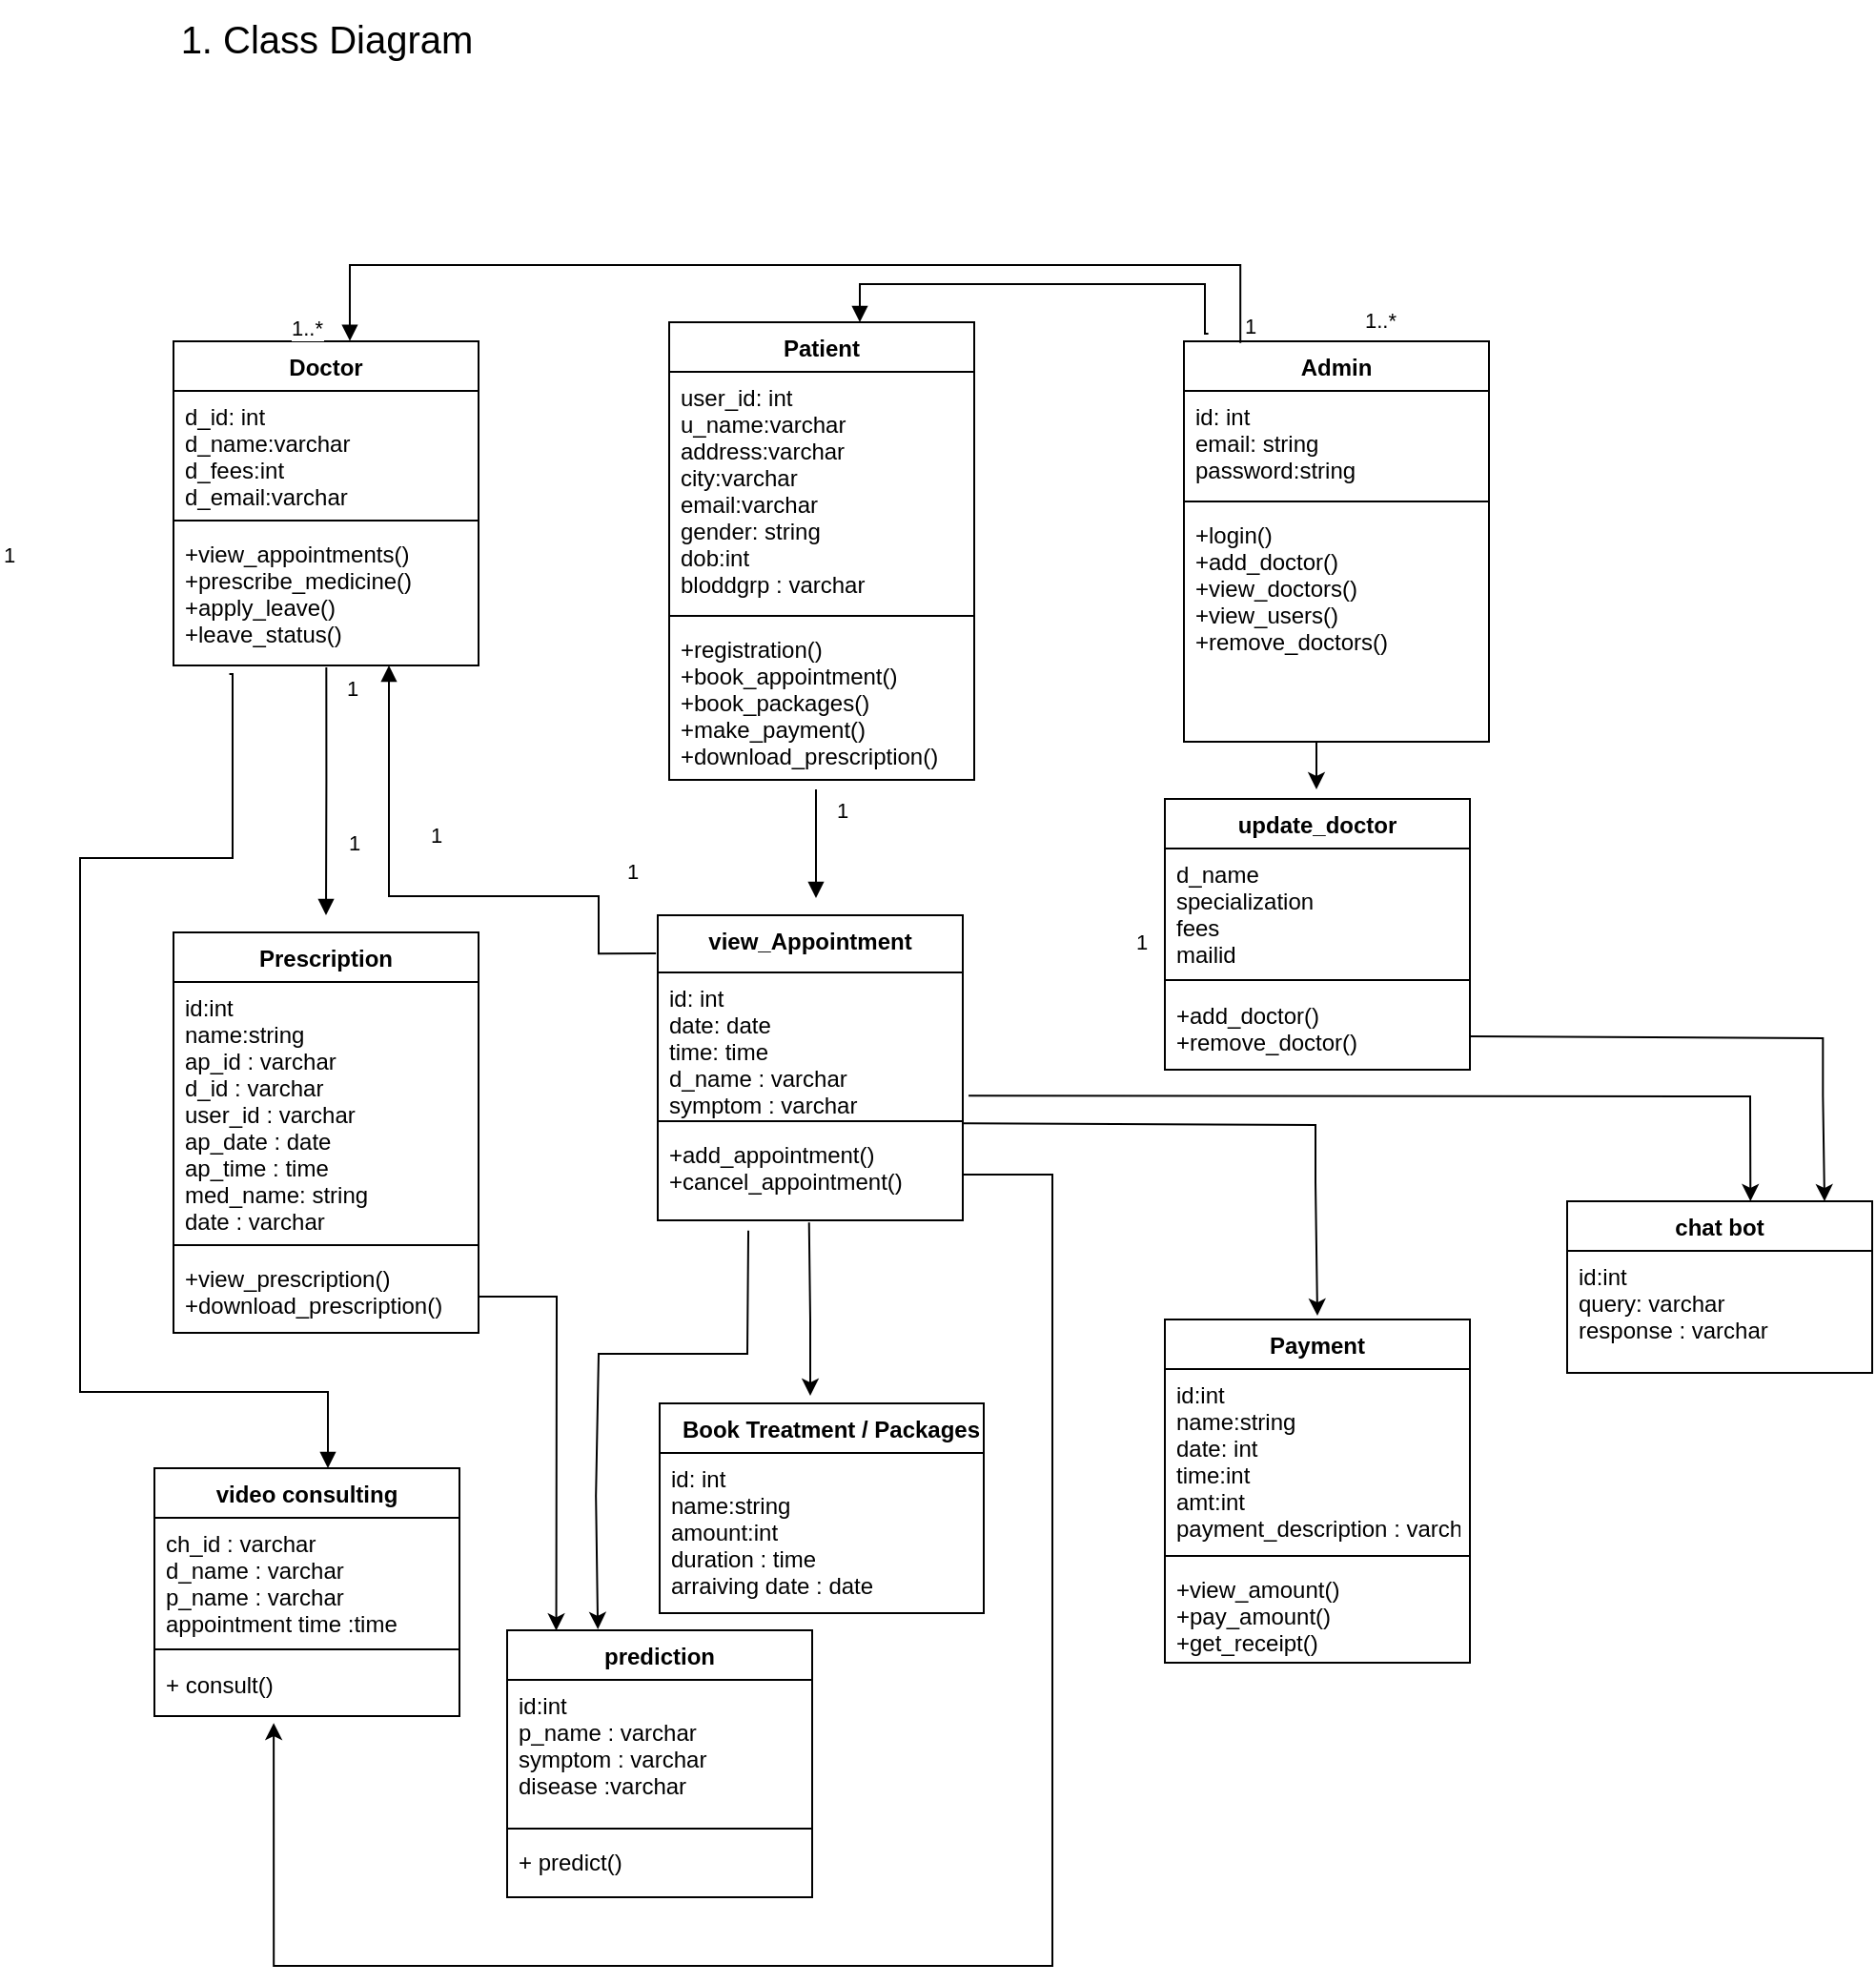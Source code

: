 <mxfile version="20.7.4" type="device" pages="11"><diagram id="C5RBs43oDa-KdzZeNtuy" name="Class"><mxGraphModel dx="1258" dy="585" grid="1" gridSize="10" guides="1" tooltips="1" connect="1" arrows="1" fold="1" page="1" pageScale="1" pageWidth="1169" pageHeight="1654" math="0" shadow="0"><root><mxCell id="WIyWlLk6GJQsqaUBKTNV-0"/><mxCell id="WIyWlLk6GJQsqaUBKTNV-1" parent="WIyWlLk6GJQsqaUBKTNV-0"/><mxCell id="KcrgoTfdZR91q9nBCJtx-4" value="Doctor" style="swimlane;fontStyle=1;align=center;verticalAlign=top;childLayout=stackLayout;horizontal=1;startSize=26;horizontalStack=0;resizeParent=1;resizeParentMax=0;resizeLast=0;collapsible=1;marginBottom=0;" parent="WIyWlLk6GJQsqaUBKTNV-1" vertex="1"><mxGeometry x="259" y="229" width="160" height="170" as="geometry"/></mxCell><mxCell id="KcrgoTfdZR91q9nBCJtx-5" value="d_id: int&#10;d_name:varchar&#10;d_fees:int&#10;d_email:varchar&#10;" style="text;strokeColor=none;fillColor=none;align=left;verticalAlign=top;spacingLeft=4;spacingRight=4;overflow=hidden;rotatable=0;points=[[0,0.5],[1,0.5]];portConstraint=eastwest;" parent="KcrgoTfdZR91q9nBCJtx-4" vertex="1"><mxGeometry y="26" width="160" height="64" as="geometry"/></mxCell><mxCell id="KcrgoTfdZR91q9nBCJtx-6" value="" style="line;strokeWidth=1;fillColor=none;align=left;verticalAlign=middle;spacingTop=-1;spacingLeft=3;spacingRight=3;rotatable=0;labelPosition=right;points=[];portConstraint=eastwest;" parent="KcrgoTfdZR91q9nBCJtx-4" vertex="1"><mxGeometry y="90" width="160" height="8" as="geometry"/></mxCell><mxCell id="KcrgoTfdZR91q9nBCJtx-7" value="+view_appointments()&#10;+prescribe_medicine()&#10;+apply_leave()&#10;+leave_status()" style="text;strokeColor=none;fillColor=none;align=left;verticalAlign=top;spacingLeft=4;spacingRight=4;overflow=hidden;rotatable=0;points=[[0,0.5],[1,0.5]];portConstraint=eastwest;" parent="KcrgoTfdZR91q9nBCJtx-4" vertex="1"><mxGeometry y="98" width="160" height="72" as="geometry"/></mxCell><mxCell id="KcrgoTfdZR91q9nBCJtx-8" value="Patient" style="swimlane;fontStyle=1;align=center;verticalAlign=top;childLayout=stackLayout;horizontal=1;startSize=26;horizontalStack=0;resizeParent=1;resizeParentMax=0;resizeLast=0;collapsible=1;marginBottom=0;" parent="WIyWlLk6GJQsqaUBKTNV-1" vertex="1"><mxGeometry x="519" y="219" width="160" height="240" as="geometry"/></mxCell><mxCell id="KcrgoTfdZR91q9nBCJtx-9" value="user_id: int&#10;u_name:varchar&#10;address:varchar&#10;city:varchar&#10;email:varchar&#10;gender: string&#10;dob:int&#10;bloddgrp : varchar&#10;&#10;" style="text;strokeColor=none;fillColor=none;align=left;verticalAlign=top;spacingLeft=4;spacingRight=4;overflow=hidden;rotatable=0;points=[[0,0.5],[1,0.5]];portConstraint=eastwest;" parent="KcrgoTfdZR91q9nBCJtx-8" vertex="1"><mxGeometry y="26" width="160" height="124" as="geometry"/></mxCell><mxCell id="KcrgoTfdZR91q9nBCJtx-10" value="" style="line;strokeWidth=1;fillColor=none;align=left;verticalAlign=middle;spacingTop=-1;spacingLeft=3;spacingRight=3;rotatable=0;labelPosition=right;points=[];portConstraint=eastwest;" parent="KcrgoTfdZR91q9nBCJtx-8" vertex="1"><mxGeometry y="150" width="160" height="8" as="geometry"/></mxCell><mxCell id="KcrgoTfdZR91q9nBCJtx-11" value="+registration()&#10;+book_appointment()&#10;+book_packages()&#10;+make_payment()&#10;+download_prescription()" style="text;strokeColor=none;fillColor=none;align=left;verticalAlign=top;spacingLeft=4;spacingRight=4;overflow=hidden;rotatable=0;points=[[0,0.5],[1,0.5]];portConstraint=eastwest;" parent="KcrgoTfdZR91q9nBCJtx-8" vertex="1"><mxGeometry y="158" width="160" height="82" as="geometry"/></mxCell><mxCell id="KcrgoTfdZR91q9nBCJtx-12" value="Admin" style="swimlane;fontStyle=1;align=center;verticalAlign=top;childLayout=stackLayout;horizontal=1;startSize=26;horizontalStack=0;resizeParent=1;resizeParentMax=0;resizeLast=0;collapsible=1;marginBottom=0;" parent="WIyWlLk6GJQsqaUBKTNV-1" vertex="1"><mxGeometry x="789" y="229" width="160" height="210" as="geometry"/></mxCell><mxCell id="KcrgoTfdZR91q9nBCJtx-13" value="id: int&#10;email: string&#10;password:string" style="text;strokeColor=none;fillColor=none;align=left;verticalAlign=top;spacingLeft=4;spacingRight=4;overflow=hidden;rotatable=0;points=[[0,0.5],[1,0.5]];portConstraint=eastwest;" parent="KcrgoTfdZR91q9nBCJtx-12" vertex="1"><mxGeometry y="26" width="160" height="54" as="geometry"/></mxCell><mxCell id="KcrgoTfdZR91q9nBCJtx-14" value="" style="line;strokeWidth=1;fillColor=none;align=left;verticalAlign=middle;spacingTop=-1;spacingLeft=3;spacingRight=3;rotatable=0;labelPosition=right;points=[];portConstraint=eastwest;" parent="KcrgoTfdZR91q9nBCJtx-12" vertex="1"><mxGeometry y="80" width="160" height="8" as="geometry"/></mxCell><mxCell id="KcrgoTfdZR91q9nBCJtx-15" value="+login()&#10;+add_doctor()&#10;+view_doctors()&#10;+view_users()&#10;+remove_doctors()" style="text;strokeColor=none;fillColor=none;align=left;verticalAlign=top;spacingLeft=4;spacingRight=4;overflow=hidden;rotatable=0;points=[[0,0.5],[1,0.5]];portConstraint=eastwest;" parent="KcrgoTfdZR91q9nBCJtx-12" vertex="1"><mxGeometry y="88" width="160" height="122" as="geometry"/></mxCell><mxCell id="KcrgoTfdZR91q9nBCJtx-16" value="view_Appointment" style="swimlane;fontStyle=1;align=center;verticalAlign=top;childLayout=stackLayout;horizontal=1;startSize=30;horizontalStack=0;resizeParent=1;resizeParentMax=0;resizeLast=0;collapsible=1;marginBottom=0;" parent="WIyWlLk6GJQsqaUBKTNV-1" vertex="1"><mxGeometry x="513" y="530" width="160" height="160" as="geometry"/></mxCell><mxCell id="KcrgoTfdZR91q9nBCJtx-17" value="id: int&#10;date: date&#10;time: time&#10;d_name : varchar&#10;symptom : varchar&#10;" style="text;strokeColor=none;fillColor=none;align=left;verticalAlign=top;spacingLeft=4;spacingRight=4;overflow=hidden;rotatable=0;points=[[0,0.5],[1,0.5]];portConstraint=eastwest;" parent="KcrgoTfdZR91q9nBCJtx-16" vertex="1"><mxGeometry y="30" width="160" height="74" as="geometry"/></mxCell><mxCell id="KcrgoTfdZR91q9nBCJtx-18" value="" style="line;strokeWidth=1;fillColor=none;align=left;verticalAlign=middle;spacingTop=-1;spacingLeft=3;spacingRight=3;rotatable=0;labelPosition=right;points=[];portConstraint=eastwest;" parent="KcrgoTfdZR91q9nBCJtx-16" vertex="1"><mxGeometry y="104" width="160" height="8" as="geometry"/></mxCell><mxCell id="KcrgoTfdZR91q9nBCJtx-19" value="+add_appointment()&#10;+cancel_appointment()&#10;" style="text;strokeColor=none;fillColor=none;align=left;verticalAlign=top;spacingLeft=4;spacingRight=4;overflow=hidden;rotatable=0;points=[[0,0.5],[1,0.5]];portConstraint=eastwest;" parent="KcrgoTfdZR91q9nBCJtx-16" vertex="1"><mxGeometry y="112" width="160" height="48" as="geometry"/></mxCell><mxCell id="KcrgoTfdZR91q9nBCJtx-20" value="Prescription" style="swimlane;fontStyle=1;align=center;verticalAlign=top;childLayout=stackLayout;horizontal=1;startSize=26;horizontalStack=0;resizeParent=1;resizeParentMax=0;resizeLast=0;collapsible=1;marginBottom=0;" parent="WIyWlLk6GJQsqaUBKTNV-1" vertex="1"><mxGeometry x="259" y="539" width="160" height="210" as="geometry"/></mxCell><mxCell id="KcrgoTfdZR91q9nBCJtx-21" value="id:int&#10;name:string&#10;ap_id : varchar&#10;d_id : varchar&#10;user_id : varchar&#10;ap_date : date&#10;ap_time : time&#10;med_name: string&#10;date : varchar" style="text;strokeColor=none;fillColor=none;align=left;verticalAlign=top;spacingLeft=4;spacingRight=4;overflow=hidden;rotatable=0;points=[[0,0.5],[1,0.5]];portConstraint=eastwest;" parent="KcrgoTfdZR91q9nBCJtx-20" vertex="1"><mxGeometry y="26" width="160" height="134" as="geometry"/></mxCell><mxCell id="KcrgoTfdZR91q9nBCJtx-22" value="" style="line;strokeWidth=1;fillColor=none;align=left;verticalAlign=middle;spacingTop=-1;spacingLeft=3;spacingRight=3;rotatable=0;labelPosition=right;points=[];portConstraint=eastwest;" parent="KcrgoTfdZR91q9nBCJtx-20" vertex="1"><mxGeometry y="160" width="160" height="8" as="geometry"/></mxCell><mxCell id="KcrgoTfdZR91q9nBCJtx-23" value="+view_prescription()&#10;+download_prescription()" style="text;strokeColor=none;fillColor=none;align=left;verticalAlign=top;spacingLeft=4;spacingRight=4;overflow=hidden;rotatable=0;points=[[0,0.5],[1,0.5]];portConstraint=eastwest;" parent="KcrgoTfdZR91q9nBCJtx-20" vertex="1"><mxGeometry y="168" width="160" height="42" as="geometry"/></mxCell><mxCell id="KcrgoTfdZR91q9nBCJtx-24" value="update_doctor" style="swimlane;fontStyle=1;align=center;verticalAlign=top;childLayout=stackLayout;horizontal=1;startSize=26;horizontalStack=0;resizeParent=1;resizeParentMax=0;resizeLast=0;collapsible=1;marginBottom=0;" parent="WIyWlLk6GJQsqaUBKTNV-1" vertex="1"><mxGeometry x="779" y="469" width="160" height="142" as="geometry"/></mxCell><mxCell id="KcrgoTfdZR91q9nBCJtx-25" value="d_name&#10;specialization&#10;fees&#10;mailid" style="text;strokeColor=none;fillColor=none;align=left;verticalAlign=top;spacingLeft=4;spacingRight=4;overflow=hidden;rotatable=0;points=[[0,0.5],[1,0.5]];portConstraint=eastwest;" parent="KcrgoTfdZR91q9nBCJtx-24" vertex="1"><mxGeometry y="26" width="160" height="64" as="geometry"/></mxCell><mxCell id="KcrgoTfdZR91q9nBCJtx-26" value="" style="line;strokeWidth=1;fillColor=none;align=left;verticalAlign=middle;spacingTop=-1;spacingLeft=3;spacingRight=3;rotatable=0;labelPosition=right;points=[];portConstraint=eastwest;" parent="KcrgoTfdZR91q9nBCJtx-24" vertex="1"><mxGeometry y="90" width="160" height="10" as="geometry"/></mxCell><mxCell id="KcrgoTfdZR91q9nBCJtx-27" value="+add_doctor()&#10;+remove_doctor()" style="text;strokeColor=none;fillColor=none;align=left;verticalAlign=top;spacingLeft=4;spacingRight=4;overflow=hidden;rotatable=0;points=[[0,0.5],[1,0.5]];portConstraint=eastwest;" parent="KcrgoTfdZR91q9nBCJtx-24" vertex="1"><mxGeometry y="100" width="160" height="42" as="geometry"/></mxCell><mxCell id="KcrgoTfdZR91q9nBCJtx-32" value="Payment" style="swimlane;fontStyle=1;align=center;verticalAlign=top;childLayout=stackLayout;horizontal=1;startSize=26;horizontalStack=0;resizeParent=1;resizeParentMax=0;resizeLast=0;collapsible=1;marginBottom=0;" parent="WIyWlLk6GJQsqaUBKTNV-1" vertex="1"><mxGeometry x="779" y="742" width="160" height="180" as="geometry"/></mxCell><mxCell id="KcrgoTfdZR91q9nBCJtx-33" value="id:int&#10;name:string&#10;date: int&#10;time:int&#10;amt:int&#10;payment_description : varchar" style="text;strokeColor=none;fillColor=none;align=left;verticalAlign=top;spacingLeft=4;spacingRight=4;overflow=hidden;rotatable=0;points=[[0,0.5],[1,0.5]];portConstraint=eastwest;" parent="KcrgoTfdZR91q9nBCJtx-32" vertex="1"><mxGeometry y="26" width="160" height="94" as="geometry"/></mxCell><mxCell id="KcrgoTfdZR91q9nBCJtx-34" value="" style="line;strokeWidth=1;fillColor=none;align=left;verticalAlign=middle;spacingTop=-1;spacingLeft=3;spacingRight=3;rotatable=0;labelPosition=right;points=[];portConstraint=eastwest;" parent="KcrgoTfdZR91q9nBCJtx-32" vertex="1"><mxGeometry y="120" width="160" height="8" as="geometry"/></mxCell><mxCell id="KcrgoTfdZR91q9nBCJtx-35" value="+view_amount()&#10;+pay_amount()&#10;+get_receipt()" style="text;strokeColor=none;fillColor=none;align=left;verticalAlign=top;spacingLeft=4;spacingRight=4;overflow=hidden;rotatable=0;points=[[0,0.5],[1,0.5]];portConstraint=eastwest;" parent="KcrgoTfdZR91q9nBCJtx-32" vertex="1"><mxGeometry y="128" width="160" height="52" as="geometry"/></mxCell><mxCell id="KcrgoTfdZR91q9nBCJtx-39" value="1..*" style="endArrow=block;endFill=1;html=1;edgeStyle=orthogonalEdgeStyle;align=left;verticalAlign=top;rounded=0;entryX=0.578;entryY=-0.001;entryDx=0;entryDy=0;entryPerimeter=0;exitX=0.185;exitY=0.004;exitDx=0;exitDy=0;exitPerimeter=0;" parent="WIyWlLk6GJQsqaUBKTNV-1" source="KcrgoTfdZR91q9nBCJtx-12" target="KcrgoTfdZR91q9nBCJtx-4" edge="1"><mxGeometry x="0.928" y="-32" relative="1" as="geometry"><mxPoint x="819" y="189" as="sourcePoint"/><mxPoint x="349" y="189" as="targetPoint"/><Array as="points"><mxPoint x="819" y="189"/><mxPoint x="352" y="189"/></Array><mxPoint as="offset"/></mxGeometry></mxCell><mxCell id="KcrgoTfdZR91q9nBCJtx-40" value="1" style="edgeLabel;resizable=0;html=1;align=left;verticalAlign=bottom;" parent="KcrgoTfdZR91q9nBCJtx-39" connectable="0" vertex="1"><mxGeometry x="-1" relative="1" as="geometry"/></mxCell><mxCell id="KcrgoTfdZR91q9nBCJtx-43" value="1..*" style="endArrow=block;endFill=1;html=1;edgeStyle=orthogonalEdgeStyle;align=left;verticalAlign=top;rounded=0;exitX=0.08;exitY=-0.019;exitDx=0;exitDy=0;exitPerimeter=0;" parent="WIyWlLk6GJQsqaUBKTNV-1" source="KcrgoTfdZR91q9nBCJtx-12" edge="1"><mxGeometry x="-1" y="-82" relative="1" as="geometry"><mxPoint x="799" y="199" as="sourcePoint"/><mxPoint x="619" y="219" as="targetPoint"/><Array as="points"><mxPoint x="800" y="199"/><mxPoint x="619" y="199"/></Array><mxPoint x="80" y="62" as="offset"/></mxGeometry></mxCell><mxCell id="KcrgoTfdZR91q9nBCJtx-46" value="" style="endArrow=block;endFill=1;html=1;edgeStyle=orthogonalEdgeStyle;align=left;verticalAlign=top;rounded=0;exitX=0.501;exitY=1.014;exitDx=0;exitDy=0;exitPerimeter=0;" parent="WIyWlLk6GJQsqaUBKTNV-1" source="KcrgoTfdZR91q9nBCJtx-7" edge="1"><mxGeometry x="-0.278" y="160" relative="1" as="geometry"><mxPoint x="340.08" y="429.576" as="sourcePoint"/><mxPoint x="339" y="530" as="targetPoint"/><Array as="points"><mxPoint x="339" y="459"/></Array><mxPoint x="-6" y="-2" as="offset"/></mxGeometry></mxCell><mxCell id="KcrgoTfdZR91q9nBCJtx-47" value="1" style="edgeLabel;resizable=0;html=1;align=left;verticalAlign=bottom;" parent="KcrgoTfdZR91q9nBCJtx-46" connectable="0" vertex="1"><mxGeometry x="-1" relative="1" as="geometry"><mxPoint x="9" y="19" as="offset"/></mxGeometry></mxCell><mxCell id="KcrgoTfdZR91q9nBCJtx-49" value="1" style="edgeLabel;resizable=0;html=1;align=left;verticalAlign=bottom;" parent="WIyWlLk6GJQsqaUBKTNV-1" connectable="0" vertex="1"><mxGeometry x="359.08" y="458.576" as="geometry"><mxPoint x="-10" y="42" as="offset"/></mxGeometry></mxCell><mxCell id="KcrgoTfdZR91q9nBCJtx-50" value="" style="endArrow=block;endFill=1;html=1;edgeStyle=orthogonalEdgeStyle;align=left;verticalAlign=top;rounded=0;exitX=0.038;exitY=0.109;exitDx=0;exitDy=0;exitPerimeter=0;" parent="WIyWlLk6GJQsqaUBKTNV-1" edge="1"><mxGeometry x="-0.572" y="-60" relative="1" as="geometry"><mxPoint x="512.08" y="550.056" as="sourcePoint"/><mxPoint x="372" y="399" as="targetPoint"/><Array as="points"><mxPoint x="482" y="550"/><mxPoint x="482" y="520"/><mxPoint x="372" y="520"/></Array><mxPoint as="offset"/></mxGeometry></mxCell><mxCell id="KcrgoTfdZR91q9nBCJtx-51" value="1" style="edgeLabel;resizable=0;html=1;align=left;verticalAlign=bottom;" parent="KcrgoTfdZR91q9nBCJtx-50" connectable="0" vertex="1"><mxGeometry x="-1" relative="1" as="geometry"><mxPoint x="-120" y="-54" as="offset"/></mxGeometry></mxCell><mxCell id="KcrgoTfdZR91q9nBCJtx-52" value="1" style="edgeLabel;resizable=0;html=1;align=left;verticalAlign=bottom;" parent="WIyWlLk6GJQsqaUBKTNV-1" connectable="0" vertex="1"><mxGeometry x="399" y="455" as="geometry"><mxPoint x="96" y="60" as="offset"/></mxGeometry></mxCell><mxCell id="KcrgoTfdZR91q9nBCJtx-53" value="" style="endArrow=block;endFill=1;html=1;edgeStyle=orthogonalEdgeStyle;align=left;verticalAlign=top;rounded=0;" parent="WIyWlLk6GJQsqaUBKTNV-1" edge="1"><mxGeometry x="-0.278" y="160" relative="1" as="geometry"><mxPoint x="596" y="464" as="sourcePoint"/><mxPoint x="596" y="521" as="targetPoint"/><Array as="points"><mxPoint x="596" y="481"/><mxPoint x="596" y="481"/></Array><mxPoint x="-6" y="-2" as="offset"/></mxGeometry></mxCell><mxCell id="KcrgoTfdZR91q9nBCJtx-54" value="1" style="edgeLabel;resizable=0;html=1;align=left;verticalAlign=bottom;" parent="KcrgoTfdZR91q9nBCJtx-53" connectable="0" vertex="1"><mxGeometry x="-1" relative="1" as="geometry"><mxPoint x="9" y="19" as="offset"/></mxGeometry></mxCell><mxCell id="KcrgoTfdZR91q9nBCJtx-63" value="1" style="edgeLabel;resizable=0;html=1;align=left;verticalAlign=bottom;" parent="WIyWlLk6GJQsqaUBKTNV-1" connectable="0" vertex="1"><mxGeometry x="683" y="569" as="geometry"><mxPoint x="79" y="-17" as="offset"/></mxGeometry></mxCell><mxCell id="KcrgoTfdZR91q9nBCJtx-65" value="" style="endArrow=classic;html=1;rounded=0;exitX=0.999;exitY=0.637;exitDx=0;exitDy=0;exitPerimeter=0;" parent="WIyWlLk6GJQsqaUBKTNV-1" source="KcrgoTfdZR91q9nBCJtx-18" edge="1"><mxGeometry width="50" height="50" relative="1" as="geometry"><mxPoint x="733.6" y="641.808" as="sourcePoint"/><mxPoint x="859" y="740" as="targetPoint"/><Array as="points"><mxPoint x="858" y="640"/><mxPoint x="858" y="670"/></Array></mxGeometry></mxCell><mxCell id="9b5CaconieUvjkybsuy4-0" value="1. Class Diagram" style="text;html=1;align=center;verticalAlign=middle;resizable=0;points=[];autosize=1;strokeColor=none;fillColor=none;fontSize=20;fontColor=#000000;" parent="WIyWlLk6GJQsqaUBKTNV-1" vertex="1"><mxGeometry x="249" y="50" width="180" height="40" as="geometry"/></mxCell><mxCell id="F6ZV8Nw_M_ZgxcIKcmza-8" value="" style="endArrow=classic;html=1;rounded=0;" parent="WIyWlLk6GJQsqaUBKTNV-1" edge="1"><mxGeometry width="50" height="50" relative="1" as="geometry"><mxPoint x="858.5" y="439" as="sourcePoint"/><mxPoint x="859" y="464" as="targetPoint"/><Array as="points"><mxPoint x="858.5" y="464"/></Array></mxGeometry></mxCell><mxCell id="F6ZV8Nw_M_ZgxcIKcmza-9" value="" style="endArrow=classic;html=1;rounded=0;exitX=0.096;exitY=1.045;exitDx=0;exitDy=0;exitPerimeter=0;" parent="WIyWlLk6GJQsqaUBKTNV-1" edge="1"><mxGeometry width="50" height="50" relative="1" as="geometry"><mxPoint x="592.36" y="691.16" as="sourcePoint"/><mxPoint x="593" y="782" as="targetPoint"/><Array as="points"><mxPoint x="593" y="742"/></Array></mxGeometry></mxCell><mxCell id="F6ZV8Nw_M_ZgxcIKcmza-10" value="    Book Treatment / Packages " style="swimlane;fontStyle=1;align=center;verticalAlign=top;childLayout=stackLayout;horizontal=1;startSize=26;horizontalStack=0;resizeParent=1;resizeParentMax=0;resizeLast=0;collapsible=1;marginBottom=0;" parent="WIyWlLk6GJQsqaUBKTNV-1" vertex="1"><mxGeometry x="514" y="786" width="170" height="110" as="geometry"/></mxCell><mxCell id="7qMXL6oC9lLjUdnWIlSF-10" value="" style="endArrow=classic;html=1;rounded=0;exitX=0.297;exitY=1.113;exitDx=0;exitDy=0;exitPerimeter=0;" parent="F6ZV8Nw_M_ZgxcIKcmza-10" source="KcrgoTfdZR91q9nBCJtx-19" edge="1"><mxGeometry x="1" y="245" width="50" height="50" relative="1" as="geometry"><mxPoint x="56" y="-66" as="sourcePoint"/><mxPoint x="-32.42" y="118.45" as="targetPoint"/><Array as="points"><mxPoint x="46" y="-26"/><mxPoint x="-32" y="-26"/><mxPoint x="-33.42" y="48.45"/></Array><mxPoint x="-104" y="204" as="offset"/></mxGeometry></mxCell><mxCell id="F6ZV8Nw_M_ZgxcIKcmza-11" value="id: int&#10;name:string&#10;amount:int&#10;duration : time&#10;arraiving date : date" style="text;strokeColor=none;fillColor=none;align=left;verticalAlign=top;spacingLeft=4;spacingRight=4;overflow=hidden;rotatable=0;points=[[0,0.5],[1,0.5]];portConstraint=eastwest;" parent="F6ZV8Nw_M_ZgxcIKcmza-10" vertex="1"><mxGeometry y="26" width="170" height="84" as="geometry"/></mxCell><mxCell id="XE1p7VCaCg3TwiADOsWI-0" value="video consulting" style="swimlane;fontStyle=1;align=center;verticalAlign=top;childLayout=stackLayout;horizontal=1;startSize=26;horizontalStack=0;resizeParent=1;resizeParentMax=0;resizeLast=0;collapsible=1;marginBottom=0;" parent="WIyWlLk6GJQsqaUBKTNV-1" vertex="1"><mxGeometry x="249" y="820" width="160" height="130" as="geometry"/></mxCell><mxCell id="XE1p7VCaCg3TwiADOsWI-1" value="ch_id : varchar&#10;d_name : varchar&#10;p_name : varchar&#10;appointment time :time" style="text;strokeColor=none;fillColor=none;align=left;verticalAlign=top;spacingLeft=4;spacingRight=4;overflow=hidden;rotatable=0;points=[[0,0.5],[1,0.5]];portConstraint=eastwest;" parent="XE1p7VCaCg3TwiADOsWI-0" vertex="1"><mxGeometry y="26" width="160" height="64" as="geometry"/></mxCell><mxCell id="XE1p7VCaCg3TwiADOsWI-2" value="" style="line;strokeWidth=1;fillColor=none;align=left;verticalAlign=middle;spacingTop=-1;spacingLeft=3;spacingRight=3;rotatable=0;labelPosition=right;points=[];portConstraint=eastwest;" parent="XE1p7VCaCg3TwiADOsWI-0" vertex="1"><mxGeometry y="90" width="160" height="10" as="geometry"/></mxCell><mxCell id="XE1p7VCaCg3TwiADOsWI-3" value="+ consult()" style="text;strokeColor=none;fillColor=none;align=left;verticalAlign=top;spacingLeft=4;spacingRight=4;overflow=hidden;rotatable=0;points=[[0,0.5],[1,0.5]];portConstraint=eastwest;" parent="XE1p7VCaCg3TwiADOsWI-0" vertex="1"><mxGeometry y="100" width="160" height="30" as="geometry"/></mxCell><mxCell id="XE1p7VCaCg3TwiADOsWI-5" value="" style="endArrow=block;endFill=1;html=1;edgeStyle=orthogonalEdgeStyle;align=left;verticalAlign=top;rounded=0;exitX=0.183;exitY=1.063;exitDx=0;exitDy=0;exitPerimeter=0;" parent="WIyWlLk6GJQsqaUBKTNV-1" source="KcrgoTfdZR91q9nBCJtx-7" edge="1"><mxGeometry x="-0.572" y="-60" relative="1" as="geometry"><mxPoint x="290" y="439" as="sourcePoint"/><mxPoint x="340" y="820" as="targetPoint"/><Array as="points"><mxPoint x="290" y="404"/><mxPoint x="290" y="500"/><mxPoint x="210" y="500"/><mxPoint x="210" y="780"/><mxPoint x="340" y="780"/></Array><mxPoint as="offset"/></mxGeometry></mxCell><mxCell id="XE1p7VCaCg3TwiADOsWI-6" value="1" style="edgeLabel;resizable=0;html=1;align=left;verticalAlign=bottom;" parent="XE1p7VCaCg3TwiADOsWI-5" connectable="0" vertex="1"><mxGeometry x="-1" relative="1" as="geometry"><mxPoint x="-120" y="-54" as="offset"/></mxGeometry></mxCell><mxCell id="7qMXL6oC9lLjUdnWIlSF-0" value="chat bot" style="swimlane;fontStyle=1;align=center;verticalAlign=top;childLayout=stackLayout;horizontal=1;startSize=26;horizontalStack=0;resizeParent=1;resizeParentMax=0;resizeLast=0;collapsible=1;marginBottom=0;" parent="WIyWlLk6GJQsqaUBKTNV-1" vertex="1"><mxGeometry x="990" y="680" width="160" height="90" as="geometry"/></mxCell><mxCell id="7qMXL6oC9lLjUdnWIlSF-1" value="id:int&#10;query: varchar&#10;response : varchar&#10;" style="text;strokeColor=none;fillColor=none;align=left;verticalAlign=top;spacingLeft=4;spacingRight=4;overflow=hidden;rotatable=0;points=[[0,0.5],[1,0.5]];portConstraint=eastwest;" parent="7qMXL6oC9lLjUdnWIlSF-0" vertex="1"><mxGeometry y="26" width="160" height="64" as="geometry"/></mxCell><mxCell id="7qMXL6oC9lLjUdnWIlSF-4" value="" style="endArrow=classic;html=1;rounded=0;exitX=1.019;exitY=0.874;exitDx=0;exitDy=0;exitPerimeter=0;" parent="WIyWlLk6GJQsqaUBKTNV-1" source="KcrgoTfdZR91q9nBCJtx-17" edge="1"><mxGeometry width="50" height="50" relative="1" as="geometry"><mxPoint x="900.0" y="579.096" as="sourcePoint"/><mxPoint x="1086.16" y="680" as="targetPoint"/><Array as="points"><mxPoint x="1086" y="625"/></Array></mxGeometry></mxCell><mxCell id="7qMXL6oC9lLjUdnWIlSF-5" value="" style="endArrow=classic;html=1;rounded=0;exitX=0.999;exitY=0.637;exitDx=0;exitDy=0;exitPerimeter=0;fontStyle=1" parent="WIyWlLk6GJQsqaUBKTNV-1" edge="1"><mxGeometry width="50" height="50" relative="1" as="geometry"><mxPoint x="939.0" y="593.546" as="sourcePoint"/><mxPoint x="1125" y="680" as="targetPoint"/><Array as="points"><mxPoint x="1124.16" y="594.45"/><mxPoint x="1124.16" y="624.45"/></Array></mxGeometry></mxCell><mxCell id="7qMXL6oC9lLjUdnWIlSF-6" value="prediction" style="swimlane;fontStyle=1;align=center;verticalAlign=top;childLayout=stackLayout;horizontal=1;startSize=26;horizontalStack=0;resizeParent=1;resizeParentMax=0;resizeLast=0;collapsible=1;marginBottom=0;" parent="WIyWlLk6GJQsqaUBKTNV-1" vertex="1"><mxGeometry x="434" y="905" width="160" height="140" as="geometry"/></mxCell><mxCell id="7qMXL6oC9lLjUdnWIlSF-7" value="id:int&#10;p_name : varchar&#10;symptom : varchar&#10;disease :varchar" style="text;strokeColor=none;fillColor=none;align=left;verticalAlign=top;spacingLeft=4;spacingRight=4;overflow=hidden;rotatable=0;points=[[0,0.5],[1,0.5]];portConstraint=eastwest;" parent="7qMXL6oC9lLjUdnWIlSF-6" vertex="1"><mxGeometry y="26" width="160" height="74" as="geometry"/></mxCell><mxCell id="7qMXL6oC9lLjUdnWIlSF-8" value="" style="line;strokeWidth=1;fillColor=none;align=left;verticalAlign=middle;spacingTop=-1;spacingLeft=3;spacingRight=3;rotatable=0;labelPosition=right;points=[];portConstraint=eastwest;" parent="7qMXL6oC9lLjUdnWIlSF-6" vertex="1"><mxGeometry y="100" width="160" height="8" as="geometry"/></mxCell><mxCell id="7qMXL6oC9lLjUdnWIlSF-9" value="+ predict()" style="text;strokeColor=none;fillColor=none;align=left;verticalAlign=top;spacingLeft=4;spacingRight=4;overflow=hidden;rotatable=0;points=[[0,0.5],[1,0.5]];portConstraint=eastwest;" parent="7qMXL6oC9lLjUdnWIlSF-6" vertex="1"><mxGeometry y="108" width="160" height="32" as="geometry"/></mxCell><mxCell id="7qMXL6oC9lLjUdnWIlSF-11" value="" style="endArrow=classic;html=1;rounded=0;exitX=0.999;exitY=0.637;exitDx=0;exitDy=0;exitPerimeter=0;entryX=0.161;entryY=0.001;entryDx=0;entryDy=0;entryPerimeter=0;" parent="WIyWlLk6GJQsqaUBKTNV-1" target="7qMXL6oC9lLjUdnWIlSF-6" edge="1"><mxGeometry width="50" height="50" relative="1" as="geometry"><mxPoint x="419.0" y="729.996" as="sourcePoint"/><mxPoint x="460" y="900" as="targetPoint"/><Array as="points"><mxPoint x="460" y="730"/></Array></mxGeometry></mxCell><mxCell id="Zccv65aMqouV-TsB5b7D-4" style="edgeStyle=orthogonalEdgeStyle;rounded=0;orthogonalLoop=1;jettySize=auto;html=1;entryX=0.391;entryY=1.119;entryDx=0;entryDy=0;entryPerimeter=0;" parent="WIyWlLk6GJQsqaUBKTNV-1" source="KcrgoTfdZR91q9nBCJtx-19" target="XE1p7VCaCg3TwiADOsWI-3" edge="1"><mxGeometry relative="1" as="geometry"><mxPoint x="730" y="1081.111" as="targetPoint"/><Array as="points"><mxPoint x="720" y="666"/><mxPoint x="720" y="1081"/><mxPoint x="312" y="1081"/></Array></mxGeometry></mxCell></root></mxGraphModel></diagram><diagram id="B-20Z7K4OfJ3kjcNaSvo" name="Object"><mxGraphModel grid="1" page="1" gridSize="10" guides="1" tooltips="1" connect="1" arrows="1" fold="1" pageScale="1" pageWidth="1169" pageHeight="1654" math="0" shadow="0"><root><mxCell id="0"/><mxCell id="1" parent="0"/><mxCell id="vYjLt54xrA8U8jz9ls8z-1" value="Doctor" style="swimlane;fontStyle=1;align=center;verticalAlign=top;childLayout=stackLayout;horizontal=1;startSize=26;horizontalStack=0;resizeParent=1;resizeParentMax=0;resizeLast=0;collapsible=1;marginBottom=0;" vertex="1" parent="1"><mxGeometry x="300" y="214" width="160" height="120" as="geometry"/></mxCell><mxCell id="vYjLt54xrA8U8jz9ls8z-2" value="d_id: 01&#10;d_name: Alice&#10;d_fees : 500&#10;d_email : dralice@gmail.com" style="text;strokeColor=none;fillColor=none;align=left;verticalAlign=top;spacingLeft=4;spacingRight=4;overflow=hidden;rotatable=0;points=[[0,0.5],[1,0.5]];portConstraint=eastwest;" vertex="1" parent="vYjLt54xrA8U8jz9ls8z-1"><mxGeometry y="26" width="160" height="94" as="geometry"/></mxCell><mxCell id="vYjLt54xrA8U8jz9ls8z-5" value="Patient" style="swimlane;fontStyle=1;align=center;verticalAlign=top;childLayout=stackLayout;horizontal=1;startSize=26;horizontalStack=0;resizeParent=1;resizeParentMax=0;resizeLast=0;collapsible=1;marginBottom=0;" vertex="1" parent="1"><mxGeometry x="560" y="204" width="160" height="150" as="geometry"/></mxCell><mxCell id="vYjLt54xrA8U8jz9ls8z-6" value="user_id: 01&#10;u_name: Jio&#10;address: palat&#10;city : kottayam&#10;email : jio@gmail.com&#10;dob: 12-10-2000&#10;gender: Male&#10;blood_B+" style="text;strokeColor=none;fillColor=none;align=left;verticalAlign=top;spacingLeft=4;spacingRight=4;overflow=hidden;rotatable=0;points=[[0,0.5],[1,0.5]];portConstraint=eastwest;" vertex="1" parent="vYjLt54xrA8U8jz9ls8z-5"><mxGeometry y="26" width="160" height="124" as="geometry"/></mxCell><mxCell id="Z8FRTl06sALGokJbZcaB-5" style="edgeStyle=orthogonalEdgeStyle;rounded=0;orthogonalLoop=1;jettySize=auto;html=1;" edge="1" parent="1" source="vYjLt54xrA8U8jz9ls8z-9" target="Z8FRTl06sALGokJbZcaB-1"><mxGeometry relative="1" as="geometry"/></mxCell><mxCell id="vYjLt54xrA8U8jz9ls8z-9" value="Admin" style="swimlane;fontStyle=1;align=center;verticalAlign=top;childLayout=stackLayout;horizontal=1;startSize=26;horizontalStack=0;resizeParent=1;resizeParentMax=0;resizeLast=0;collapsible=1;marginBottom=0;" vertex="1" parent="1"><mxGeometry x="830" y="214" width="160" height="80" as="geometry"/></mxCell><mxCell id="vYjLt54xrA8U8jz9ls8z-10" value="id: A100&#10;email: admin@gmail.com&#10;password: admin" style="text;strokeColor=none;fillColor=none;align=left;verticalAlign=top;spacingLeft=4;spacingRight=4;overflow=hidden;rotatable=0;points=[[0,0.5],[1,0.5]];portConstraint=eastwest;" vertex="1" parent="vYjLt54xrA8U8jz9ls8z-9"><mxGeometry y="26" width="160" height="54" as="geometry"/></mxCell><mxCell id="vYjLt54xrA8U8jz9ls8z-13" value="view_Appointment" style="swimlane;fontStyle=1;align=center;verticalAlign=top;childLayout=stackLayout;horizontal=1;startSize=30;horizontalStack=0;resizeParent=1;resizeParentMax=0;resizeLast=0;collapsible=1;marginBottom=0;" vertex="1" parent="1"><mxGeometry x="554" y="470" width="160" height="120" as="geometry"/></mxCell><mxCell id="vYjLt54xrA8U8jz9ls8z-14" value="id: 10&#10;date: 23/07/2022&#10;time: 10:30am-11:00am&#10;d_name Alice&#10;symptoms Feaver" style="text;strokeColor=none;fillColor=none;align=left;verticalAlign=top;spacingLeft=4;spacingRight=4;overflow=hidden;rotatable=0;points=[[0,0.5],[1,0.5]];portConstraint=eastwest;" vertex="1" parent="vYjLt54xrA8U8jz9ls8z-13"><mxGeometry y="30" width="160" height="90" as="geometry"/></mxCell><mxCell id="vYjLt54xrA8U8jz9ls8z-17" value="Prescription" style="swimlane;fontStyle=1;align=center;verticalAlign=top;childLayout=stackLayout;horizontal=1;startSize=26;horizontalStack=0;resizeParent=1;resizeParentMax=0;resizeLast=0;collapsible=1;marginBottom=0;" vertex="1" parent="1"><mxGeometry x="300" y="494" width="160" height="150" as="geometry"/></mxCell><mxCell id="vYjLt54xrA8U8jz9ls8z-18" value="id:p001&#10;name:Jio&#10;ap_id  01&#10;d_id 01&#10;user_id 01&#10;ap_date 23/07/2022&#10;ap_time  10Am&#10;med_name: sudarsanavati&#10;" style="text;strokeColor=none;fillColor=none;align=left;verticalAlign=top;spacingLeft=4;spacingRight=4;overflow=hidden;rotatable=0;points=[[0,0.5],[1,0.5]];portConstraint=eastwest;" vertex="1" parent="vYjLt54xrA8U8jz9ls8z-17"><mxGeometry y="26" width="160" height="124" as="geometry"/></mxCell><mxCell id="vYjLt54xrA8U8jz9ls8z-25" value="Book treatment / Packages" style="swimlane;fontStyle=1;align=center;verticalAlign=top;childLayout=stackLayout;horizontal=1;startSize=26;horizontalStack=0;resizeParent=1;resizeParentMax=0;resizeLast=0;collapsible=1;marginBottom=0;" vertex="1" parent="1"><mxGeometry x="577" y="734" width="160" height="110" as="geometry"/></mxCell><mxCell id="vYjLt54xrA8U8jz9ls8z-26" value="id : c1&#10;name : Thalam &#10;amount : 6000&#10;duration : 30min&#10;arraiving date : 01/08/2022" style="text;strokeColor=none;fillColor=none;align=left;verticalAlign=top;spacingLeft=4;spacingRight=4;overflow=hidden;rotatable=0;points=[[0,0.5],[1,0.5]];portConstraint=eastwest;" vertex="1" parent="vYjLt54xrA8U8jz9ls8z-25"><mxGeometry y="26" width="160" height="84" as="geometry"/></mxCell><mxCell id="vYjLt54xrA8U8jz9ls8z-29" value="Payment" style="swimlane;fontStyle=1;align=center;verticalAlign=top;childLayout=stackLayout;horizontal=1;startSize=26;horizontalStack=0;resizeParent=1;resizeParentMax=0;resizeLast=0;collapsible=1;marginBottom=0;" vertex="1" parent="1"><mxGeometry x="746" y="649" width="160" height="110" as="geometry"/></mxCell><mxCell id="vYjLt54xrA8U8jz9ls8z-30" value="id:pay11&#10;name: Jio&#10;date: 23/07/2022&#10;time:11:00am&#10;amt:500" style="text;strokeColor=none;fillColor=none;align=left;verticalAlign=top;spacingLeft=4;spacingRight=4;overflow=hidden;rotatable=0;points=[[0,0.5],[1,0.5]];portConstraint=eastwest;" vertex="1" parent="vYjLt54xrA8U8jz9ls8z-29"><mxGeometry y="26" width="160" height="84" as="geometry"/></mxCell><mxCell id="vYjLt54xrA8U8jz9ls8z-33" value="" style="endArrow=block;endFill=1;html=1;edgeStyle=orthogonalEdgeStyle;align=left;verticalAlign=top;rounded=0;entryX=0.578;entryY=-0.001;entryDx=0;entryDy=0;entryPerimeter=0;exitX=0.185;exitY=0.004;exitDx=0;exitDy=0;exitPerimeter=0;" edge="1" parent="1" source="vYjLt54xrA8U8jz9ls8z-9" target="vYjLt54xrA8U8jz9ls8z-1"><mxGeometry x="0.928" y="-32" relative="1" as="geometry"><mxPoint x="860" y="174" as="sourcePoint"/><mxPoint x="390" y="174" as="targetPoint"/><Array as="points"><mxPoint x="860" y="174"/><mxPoint x="393" y="174"/></Array><mxPoint as="offset"/></mxGeometry></mxCell><mxCell id="vYjLt54xrA8U8jz9ls8z-34" value="1" style="edgeLabel;resizable=0;html=1;align=left;verticalAlign=bottom;" connectable="0" vertex="1" parent="vYjLt54xrA8U8jz9ls8z-33"><mxGeometry x="-1" relative="1" as="geometry"/></mxCell><mxCell id="vYjLt54xrA8U8jz9ls8z-35" value="1..*" style="endArrow=block;endFill=1;html=1;edgeStyle=orthogonalEdgeStyle;align=left;verticalAlign=top;rounded=0;exitX=0.08;exitY=-0.019;exitDx=0;exitDy=0;exitPerimeter=0;" edge="1" parent="1" source="vYjLt54xrA8U8jz9ls8z-9"><mxGeometry x="-1" y="-82" relative="1" as="geometry"><mxPoint x="840" y="184" as="sourcePoint"/><mxPoint x="660" y="204" as="targetPoint"/><Array as="points"><mxPoint x="841" y="184"/><mxPoint x="660" y="184"/></Array><mxPoint x="80" y="62" as="offset"/></mxGeometry></mxCell><mxCell id="vYjLt54xrA8U8jz9ls8z-36" value="" style="endArrow=block;endFill=1;html=1;edgeStyle=orthogonalEdgeStyle;align=left;verticalAlign=top;rounded=0;exitX=0.498;exitY=1.015;exitDx=0;exitDy=0;exitPerimeter=0;" edge="1" parent="1" source="vYjLt54xrA8U8jz9ls8z-2"><mxGeometry x="-0.278" y="160" relative="1" as="geometry"><mxPoint x="381.08" y="414.576" as="sourcePoint"/><mxPoint x="381" y="494" as="targetPoint"/><Array as="points"><mxPoint x="381" y="335"/></Array><mxPoint x="-6" y="-2" as="offset"/></mxGeometry></mxCell><mxCell id="vYjLt54xrA8U8jz9ls8z-39" value="" style="endArrow=block;endFill=1;html=1;edgeStyle=orthogonalEdgeStyle;align=left;verticalAlign=top;rounded=0;entryX=0.772;entryY=1.015;entryDx=0;entryDy=0;entryPerimeter=0;" edge="1" parent="1" target="vYjLt54xrA8U8jz9ls8z-2"><mxGeometry x="-0.572" y="-60" relative="1" as="geometry"><mxPoint x="554" y="484" as="sourcePoint"/><mxPoint x="424" y="414" as="targetPoint"/><Array as="points"><mxPoint x="424" y="484"/></Array><mxPoint as="offset"/></mxGeometry></mxCell><mxCell id="vYjLt54xrA8U8jz9ls8z-42" value="" style="endArrow=block;endFill=1;html=1;edgeStyle=orthogonalEdgeStyle;align=left;verticalAlign=top;rounded=0;exitX=0.483;exitY=1.011;exitDx=0;exitDy=0;exitPerimeter=0;" edge="1" parent="1" source="vYjLt54xrA8U8jz9ls8z-6"><mxGeometry x="-0.278" y="160" relative="1" as="geometry"><mxPoint x="637" y="414" as="sourcePoint"/><mxPoint x="637" y="471" as="targetPoint"/><Array as="points"><mxPoint x="637" y="380"/><mxPoint x="637" y="380"/></Array><mxPoint x="-6" y="-2" as="offset"/></mxGeometry></mxCell><mxCell id="vYjLt54xrA8U8jz9ls8z-47" value="" style="endArrow=classic;html=1;rounded=0;exitX=0.1;exitY=1.008;exitDx=0;exitDy=0;exitPerimeter=0;" edge="1" parent="1"><mxGeometry width="50" height="50" relative="1" as="geometry"><mxPoint x="651.0" y="590.72" as="sourcePoint"/><mxPoint x="651" y="734" as="targetPoint"/><Array as="points"><mxPoint x="651" y="694"/></Array></mxGeometry></mxCell><mxCell id="vYjLt54xrA8U8jz9ls8z-48" value="" style="endArrow=classic;html=1;rounded=0;" edge="1" parent="1"><mxGeometry width="50" height="50" relative="1" as="geometry"><mxPoint x="714" y="559" as="sourcePoint"/><mxPoint x="819.2" y="649" as="targetPoint"/><Array as="points"><mxPoint x="819.2" y="559"/></Array></mxGeometry></mxCell><mxCell id="vgx_pSAjXtlPhSIsCVxT-1" value="2. Object Diagram" style="text;html=1;align=center;verticalAlign=middle;resizable=0;points=[];autosize=1;strokeColor=none;fillColor=none;fontSize=20;fontColor=#000000;" vertex="1" parent="1"><mxGeometry x="300" y="50" width="180" height="40" as="geometry"/></mxCell><mxCell id="-72gZruyL9Hz99HGJQxw-1" value="video consulting" style="swimlane;fontStyle=1;align=center;verticalAlign=top;childLayout=stackLayout;horizontal=1;startSize=26;horizontalStack=0;resizeParent=1;resizeParentMax=0;resizeLast=0;collapsible=1;marginBottom=0;" vertex="1" parent="1"><mxGeometry x="260" y="710" width="160" height="90" as="geometry"/></mxCell><mxCell id="-72gZruyL9Hz99HGJQxw-2" value="ch_id : 10011&#10;d_name : Alice&#10;p_name : jio&#10;appointment time :10 AM" style="text;strokeColor=none;fillColor=none;align=left;verticalAlign=top;spacingLeft=4;spacingRight=4;overflow=hidden;rotatable=0;points=[[0,0.5],[1,0.5]];portConstraint=eastwest;" vertex="1" parent="-72gZruyL9Hz99HGJQxw-1"><mxGeometry y="26" width="160" height="64" as="geometry"/></mxCell><mxCell id="8lN5qWvrW90B7dx043XK-1" value="" style="endArrow=block;endFill=1;html=1;edgeStyle=orthogonalEdgeStyle;align=left;verticalAlign=top;rounded=0;exitX=0.239;exitY=1.048;exitDx=0;exitDy=0;exitPerimeter=0;entryX=0.113;entryY=-0.032;entryDx=0;entryDy=0;entryPerimeter=0;" edge="1" parent="1" source="vYjLt54xrA8U8jz9ls8z-2" target="-72gZruyL9Hz99HGJQxw-1"><mxGeometry x="-0.278" y="160" relative="1" as="geometry"><mxPoint x="340" y="370" as="sourcePoint"/><mxPoint x="221.32" y="517.94" as="targetPoint"/><Array as="points"><mxPoint x="340" y="339"/><mxPoint x="340" y="400"/><mxPoint x="278" y="400"/></Array><mxPoint x="-6" y="-2" as="offset"/></mxGeometry></mxCell><mxCell id="AswAK0eslP3nbyZQqhCs-1" value="prediction" style="swimlane;fontStyle=1;align=center;verticalAlign=top;childLayout=stackLayout;horizontal=1;startSize=26;horizontalStack=0;resizeParent=1;resizeParentMax=0;resizeLast=0;collapsible=1;marginBottom=0;" vertex="1" parent="1"><mxGeometry x="413" y="840" width="160" height="100" as="geometry"/></mxCell><mxCell id="AswAK0eslP3nbyZQqhCs-2" value="id:100&#10;p_name : Jio&#10;symptom : body pain&#10;disease :Feaver" style="text;strokeColor=none;fillColor=none;align=left;verticalAlign=top;spacingLeft=4;spacingRight=4;overflow=hidden;rotatable=0;points=[[0,0.5],[1,0.5]];portConstraint=eastwest;" vertex="1" parent="AswAK0eslP3nbyZQqhCs-1"><mxGeometry y="26" width="160" height="74" as="geometry"/></mxCell><mxCell id="AswAK0eslP3nbyZQqhCs-5" value="" style="endArrow=block;endFill=1;html=1;edgeStyle=orthogonalEdgeStyle;align=left;verticalAlign=top;rounded=0;exitX=0.239;exitY=1.048;exitDx=0;exitDy=0;exitPerimeter=0;" edge="1" parent="1"><mxGeometry x="-0.278" y="160" relative="1" as="geometry"><mxPoint x="556.16" y="590.002" as="sourcePoint"/><mxPoint x="496" y="840" as="targetPoint"/><Array as="points"><mxPoint x="580" y="590"/><mxPoint x="580" y="651"/><mxPoint x="496" y="651"/></Array><mxPoint x="-6" y="-2" as="offset"/></mxGeometry></mxCell><mxCell id="Z8FRTl06sALGokJbZcaB-3" style="edgeStyle=orthogonalEdgeStyle;rounded=0;orthogonalLoop=1;jettySize=auto;html=1;entryX=1.024;entryY=0.808;entryDx=0;entryDy=0;entryPerimeter=0;" edge="1" parent="1" source="Z8FRTl06sALGokJbZcaB-1" target="vYjLt54xrA8U8jz9ls8z-6"><mxGeometry relative="1" as="geometry"><Array as="points"><mxPoint x="980" y="400"/><mxPoint x="780" y="400"/><mxPoint x="780" y="330"/></Array></mxGeometry></mxCell><mxCell id="Z8FRTl06sALGokJbZcaB-1" value="chat bot" style="swimlane;fontStyle=1;align=center;verticalAlign=top;childLayout=stackLayout;horizontal=1;startSize=26;horizontalStack=0;resizeParent=1;resizeParentMax=0;resizeLast=0;collapsible=1;marginBottom=0;" vertex="1" parent="1"><mxGeometry x="970" y="420" width="160" height="90" as="geometry"/></mxCell><mxCell id="Z8FRTl06sALGokJbZcaB-2" value="id:101&#10;query: hai    &#10;response : hello&#10;" style="text;strokeColor=none;fillColor=none;align=left;verticalAlign=top;spacingLeft=4;spacingRight=4;overflow=hidden;rotatable=0;points=[[0,0.5],[1,0.5]];portConstraint=eastwest;" vertex="1" parent="Z8FRTl06sALGokJbZcaB-1"><mxGeometry y="26" width="160" height="64" as="geometry"/></mxCell></root></mxGraphModel></diagram><diagram id="dIAmrWXj60jJ5dXH-hPx" name="Component"><mxGraphModel grid="1" page="1" gridSize="10" guides="1" tooltips="1" connect="1" arrows="1" fold="1" pageScale="1" pageWidth="1169" pageHeight="1654" math="0" shadow="0"><root><mxCell id="0"/><mxCell id="1" parent="0"/><mxCell id="V6ATvsY0OueCPcpokKvC-1" value="&#10;Doctors" style="shape=module;align=left;spacingLeft=20;align=center;verticalAlign=top;" vertex="1" parent="1"><mxGeometry x="550" y="134" width="120" height="50" as="geometry"/></mxCell><mxCell id="77t8cZwJmwGrSoLF_QC8-3" value="" style="endArrow=none;html=1;rounded=0;startArrow=none;" edge="1" parent="1" source="77t8cZwJmwGrSoLF_QC8-2"><mxGeometry width="50" height="50" relative="1" as="geometry"><mxPoint x="490" y="168.5" as="sourcePoint"/><mxPoint x="550" y="168.5" as="targetPoint"/></mxGeometry></mxCell><mxCell id="77t8cZwJmwGrSoLF_QC8-5" value="" style="triangle;whiteSpace=wrap;html=1;" vertex="1" parent="1"><mxGeometry x="540" y="144" width="10" height="10" as="geometry"/></mxCell><mxCell id="77t8cZwJmwGrSoLF_QC8-6" value="" style="endArrow=none;dashed=1;html=1;rounded=0;fontSize=12;" edge="1" parent="1"><mxGeometry width="50" height="50" relative="1" as="geometry"><mxPoint x="410" y="149" as="sourcePoint"/><mxPoint x="540" y="148.5" as="targetPoint"/></mxGeometry></mxCell><mxCell id="77t8cZwJmwGrSoLF_QC8-2" value="" style="ellipse;whiteSpace=wrap;html=1;aspect=fixed;fontSize=12;" vertex="1" parent="1"><mxGeometry x="480" y="164" width="10" height="10" as="geometry"/></mxCell><mxCell id="77t8cZwJmwGrSoLF_QC8-7" value="" style="endArrow=none;html=1;rounded=0;" edge="1" parent="1" target="77t8cZwJmwGrSoLF_QC8-2"><mxGeometry width="50" height="50" relative="1" as="geometry"><mxPoint x="490" y="168.5" as="sourcePoint"/><mxPoint x="550" y="168.5" as="targetPoint"/></mxGeometry></mxCell><mxCell id="77t8cZwJmwGrSoLF_QC8-10" value="&#10;Patient" style="shape=module;align=left;spacingLeft=20;align=center;verticalAlign=top;" vertex="1" parent="1"><mxGeometry x="551" y="233" width="120" height="50" as="geometry"/></mxCell><mxCell id="77t8cZwJmwGrSoLF_QC8-11" value="" style="endArrow=none;html=1;rounded=0;startArrow=none;" edge="1" parent="1" source="77t8cZwJmwGrSoLF_QC8-14"><mxGeometry width="50" height="50" relative="1" as="geometry"><mxPoint x="491" y="267.5" as="sourcePoint"/><mxPoint x="551" y="267.5" as="targetPoint"/></mxGeometry></mxCell><mxCell id="77t8cZwJmwGrSoLF_QC8-12" value="" style="triangle;whiteSpace=wrap;html=1;" vertex="1" parent="1"><mxGeometry x="541" y="243" width="10" height="10" as="geometry"/></mxCell><mxCell id="77t8cZwJmwGrSoLF_QC8-13" value="" style="endArrow=none;dashed=1;html=1;rounded=0;fontSize=12;" edge="1" parent="1"><mxGeometry width="50" height="50" relative="1" as="geometry"><mxPoint x="410" y="248" as="sourcePoint"/><mxPoint x="541" y="247.5" as="targetPoint"/></mxGeometry></mxCell><mxCell id="77t8cZwJmwGrSoLF_QC8-14" value="" style="ellipse;whiteSpace=wrap;html=1;aspect=fixed;fontSize=12;" vertex="1" parent="1"><mxGeometry x="481" y="263" width="10" height="10" as="geometry"/></mxCell><mxCell id="77t8cZwJmwGrSoLF_QC8-15" value="" style="endArrow=none;html=1;rounded=0;" edge="1" parent="1" target="77t8cZwJmwGrSoLF_QC8-14"><mxGeometry width="50" height="50" relative="1" as="geometry"><mxPoint x="491" y="267.5" as="sourcePoint"/><mxPoint x="551" y="267.5" as="targetPoint"/></mxGeometry></mxCell><mxCell id="77t8cZwJmwGrSoLF_QC8-22" value="&#10;Appointment&#10;" style="shape=module;align=left;spacingLeft=20;align=center;verticalAlign=top;" vertex="1" parent="1"><mxGeometry x="551" y="327" width="120" height="50" as="geometry"/></mxCell><mxCell id="77t8cZwJmwGrSoLF_QC8-23" value="" style="endArrow=none;html=1;rounded=0;startArrow=none;" edge="1" parent="1" source="77t8cZwJmwGrSoLF_QC8-26"><mxGeometry width="50" height="50" relative="1" as="geometry"><mxPoint x="491" y="361.5" as="sourcePoint"/><mxPoint x="551" y="361.5" as="targetPoint"/></mxGeometry></mxCell><mxCell id="77t8cZwJmwGrSoLF_QC8-24" value="" style="triangle;whiteSpace=wrap;html=1;" vertex="1" parent="1"><mxGeometry x="541" y="337" width="10" height="10" as="geometry"/></mxCell><mxCell id="77t8cZwJmwGrSoLF_QC8-26" value="" style="ellipse;whiteSpace=wrap;html=1;aspect=fixed;fontSize=12;" vertex="1" parent="1"><mxGeometry x="481" y="357" width="10" height="10" as="geometry"/></mxCell><mxCell id="77t8cZwJmwGrSoLF_QC8-27" value="" style="endArrow=none;html=1;rounded=0;" edge="1" parent="1" target="77t8cZwJmwGrSoLF_QC8-26"><mxGeometry width="50" height="50" relative="1" as="geometry"><mxPoint x="491" y="361.5" as="sourcePoint"/><mxPoint x="551" y="361.5" as="targetPoint"/></mxGeometry></mxCell><mxCell id="77t8cZwJmwGrSoLF_QC8-28" value="Payment" style="shape=module;align=left;spacingLeft=20;align=center;verticalAlign=top;" vertex="1" parent="1"><mxGeometry x="551" y="427" width="120" height="50" as="geometry"/></mxCell><mxCell id="77t8cZwJmwGrSoLF_QC8-29" value="" style="endArrow=none;html=1;rounded=0;startArrow=none;" edge="1" parent="1" source="77t8cZwJmwGrSoLF_QC8-32"><mxGeometry width="50" height="50" relative="1" as="geometry"><mxPoint x="491" y="461.5" as="sourcePoint"/><mxPoint x="551" y="461.5" as="targetPoint"/></mxGeometry></mxCell><mxCell id="77t8cZwJmwGrSoLF_QC8-30" value="" style="triangle;whiteSpace=wrap;html=1;" vertex="1" parent="1"><mxGeometry x="541" y="437" width="10" height="10" as="geometry"/></mxCell><mxCell id="77t8cZwJmwGrSoLF_QC8-31" value="" style="endArrow=none;dashed=1;html=1;rounded=0;fontSize=12;" edge="1" parent="1"><mxGeometry width="50" height="50" relative="1" as="geometry"><mxPoint x="410" y="442" as="sourcePoint"/><mxPoint x="541" y="441.5" as="targetPoint"/></mxGeometry></mxCell><mxCell id="77t8cZwJmwGrSoLF_QC8-32" value="" style="ellipse;whiteSpace=wrap;html=1;aspect=fixed;fontSize=12;" vertex="1" parent="1"><mxGeometry x="481" y="457" width="10" height="10" as="geometry"/></mxCell><mxCell id="77t8cZwJmwGrSoLF_QC8-33" value="" style="endArrow=none;html=1;rounded=0;" edge="1" parent="1" target="77t8cZwJmwGrSoLF_QC8-32"><mxGeometry width="50" height="50" relative="1" as="geometry"><mxPoint x="491" y="461.5" as="sourcePoint"/><mxPoint x="551" y="461.5" as="targetPoint"/></mxGeometry></mxCell><mxCell id="77t8cZwJmwGrSoLF_QC8-51" value="" style="endArrow=none;html=1;rounded=0;" edge="1" parent="1"><mxGeometry width="50" height="50" relative="1" as="geometry"><mxPoint x="491" y="557.5" as="sourcePoint"/><mxPoint x="491" y="558" as="targetPoint"/></mxGeometry></mxCell><mxCell id="77t8cZwJmwGrSoLF_QC8-52" value="Jeevani&#10;Ayurvedics" style="shape=module;align=left;spacingLeft=20;align=center;verticalAlign=top;" vertex="1" parent="1"><mxGeometry x="221" y="314" width="120" height="60" as="geometry"/></mxCell><mxCell id="77t8cZwJmwGrSoLF_QC8-54" value="" style="endArrow=none;dashed=1;html=1;rounded=0;fontSize=12;" edge="1" parent="1"><mxGeometry width="50" height="50" relative="1" as="geometry"><mxPoint x="341" y="327" as="sourcePoint"/><mxPoint x="410" y="327" as="targetPoint"/></mxGeometry></mxCell><mxCell id="77t8cZwJmwGrSoLF_QC8-55" value="" style="endArrow=none;dashed=1;html=1;rounded=0;fontSize=12;" edge="1" parent="1"><mxGeometry width="50" height="50" relative="1" as="geometry"><mxPoint x="341" y="357" as="sourcePoint"/><mxPoint x="410" y="357" as="targetPoint"/></mxGeometry></mxCell><mxCell id="77t8cZwJmwGrSoLF_QC8-56" value="" style="endArrow=none;dashed=1;html=1;rounded=0;fontSize=12;" edge="1" parent="1"><mxGeometry width="50" height="50" relative="1" as="geometry"><mxPoint x="410" y="324" as="sourcePoint"/><mxPoint x="410" y="154" as="targetPoint"/></mxGeometry></mxCell><mxCell id="77t8cZwJmwGrSoLF_QC8-58" value="" style="endArrow=none;dashed=1;html=1;rounded=0;fontSize=12;" edge="1" parent="1"><mxGeometry width="50" height="50" relative="1" as="geometry"><mxPoint x="341" y="341.5" as="sourcePoint"/><mxPoint x="540" y="342" as="targetPoint"/></mxGeometry></mxCell><mxCell id="77t8cZwJmwGrSoLF_QC8-59" value="" style="endArrow=none;html=1;rounded=0;startArrow=none;" edge="1" parent="1" source="77t8cZwJmwGrSoLF_QC8-60"><mxGeometry width="50" height="50" relative="1" as="geometry"><mxPoint x="280.5" y="374" as="sourcePoint"/><mxPoint x="280.5" y="443.5" as="targetPoint"/></mxGeometry></mxCell><mxCell id="77t8cZwJmwGrSoLF_QC8-60" value="" style="ellipse;whiteSpace=wrap;html=1;aspect=fixed;fontSize=12;" vertex="1" parent="1"><mxGeometry x="276" y="447" width="10" height="10" as="geometry"/></mxCell><mxCell id="77t8cZwJmwGrSoLF_QC8-61" value="" style="endArrow=none;html=1;rounded=0;startArrow=none;" edge="1" parent="1" target="77t8cZwJmwGrSoLF_QC8-60"><mxGeometry width="50" height="50" relative="1" as="geometry"><mxPoint x="280.5" y="374" as="sourcePoint"/><mxPoint x="280.5" y="443.5" as="targetPoint"/></mxGeometry></mxCell><mxCell id="77t8cZwJmwGrSoLF_QC8-62" value="&#10;Database" style="shape=module;align=left;spacingLeft=20;align=center;verticalAlign=top;" vertex="1" parent="1"><mxGeometry x="822" y="347" width="120" height="50" as="geometry"/></mxCell><mxCell id="77t8cZwJmwGrSoLF_QC8-63" value="" style="endArrow=none;html=1;rounded=0;fontSize=12;" edge="1" parent="1"><mxGeometry width="50" height="50" relative="1" as="geometry"><mxPoint x="740" y="450" as="sourcePoint"/><mxPoint x="740" y="154" as="targetPoint"/></mxGeometry></mxCell><mxCell id="77t8cZwJmwGrSoLF_QC8-64" value="" style="endArrow=none;html=1;rounded=0;fontSize=12;" edge="1" parent="1"><mxGeometry width="50" height="50" relative="1" as="geometry"><mxPoint x="670" y="154" as="sourcePoint"/><mxPoint x="740" y="154" as="targetPoint"/></mxGeometry></mxCell><mxCell id="77t8cZwJmwGrSoLF_QC8-65" value="" style="endArrow=none;html=1;rounded=0;fontSize=12;" edge="1" parent="1"><mxGeometry width="50" height="50" relative="1" as="geometry"><mxPoint x="670" y="351.5" as="sourcePoint"/><mxPoint x="740" y="351.5" as="targetPoint"/></mxGeometry></mxCell><mxCell id="77t8cZwJmwGrSoLF_QC8-66" value="" style="endArrow=none;html=1;rounded=0;fontSize=12;" edge="1" parent="1"><mxGeometry width="50" height="50" relative="1" as="geometry"><mxPoint x="671" y="451.5" as="sourcePoint"/><mxPoint x="741" y="451.5" as="targetPoint"/></mxGeometry></mxCell><mxCell id="77t8cZwJmwGrSoLF_QC8-68" value="" style="endArrow=none;html=1;rounded=0;fontSize=12;" edge="1" parent="1"><mxGeometry width="50" height="50" relative="1" as="geometry"><mxPoint x="670" y="257.5" as="sourcePoint"/><mxPoint x="740" y="257.5" as="targetPoint"/></mxGeometry></mxCell><mxCell id="77t8cZwJmwGrSoLF_QC8-73" value="" style="rounded=0;orthogonalLoop=1;jettySize=auto;html=1;endArrow=none;endFill=0;sketch=0;sourcePerimeterSpacing=0;targetPerimeterSpacing=0;fontSize=12;" edge="1" parent="1" target="77t8cZwJmwGrSoLF_QC8-75"><mxGeometry relative="1" as="geometry"><mxPoint x="740" y="313" as="sourcePoint"/></mxGeometry></mxCell><mxCell id="77t8cZwJmwGrSoLF_QC8-74" value="" style="rounded=0;orthogonalLoop=1;jettySize=auto;html=1;endArrow=halfCircle;endFill=0;entryX=0.5;entryY=0.5;endSize=6;strokeWidth=1;sketch=0;fontSize=12;" edge="1" parent="1" target="77t8cZwJmwGrSoLF_QC8-75"><mxGeometry relative="1" as="geometry"><mxPoint x="970" y="313" as="sourcePoint"/></mxGeometry></mxCell><mxCell id="77t8cZwJmwGrSoLF_QC8-75" value="" style="ellipse;whiteSpace=wrap;html=1;align=center;aspect=fixed;resizable=0;points=[];outlineConnect=0;sketch=0;fontSize=12;" vertex="1" parent="1"><mxGeometry x="812" y="308" width="10" height="10" as="geometry"/></mxCell><mxCell id="77t8cZwJmwGrSoLF_QC8-76" value="" style="endArrow=none;html=1;rounded=0;fontSize=12;" edge="1" parent="1"><mxGeometry width="50" height="50" relative="1" as="geometry"><mxPoint x="970" y="314" as="sourcePoint"/><mxPoint x="970" y="374" as="targetPoint"/></mxGeometry></mxCell><mxCell id="77t8cZwJmwGrSoLF_QC8-77" value="" style="endArrow=none;html=1;rounded=0;fontSize=12;" edge="1" parent="1"><mxGeometry width="50" height="50" relative="1" as="geometry"><mxPoint x="970" y="375" as="sourcePoint"/><mxPoint x="943" y="375" as="targetPoint"/></mxGeometry></mxCell><mxCell id="xrmUEoXhXiDCLcixrLO2-1" value="3. Component Diagram" style="text;html=1;align=center;verticalAlign=middle;resizable=0;points=[];autosize=1;strokeColor=none;fillColor=none;fontSize=20;fontColor=#000000;" vertex="1" parent="1"><mxGeometry x="261" y="50" width="230" height="40" as="geometry"/></mxCell><mxCell id="qmkUMJOqm0u0NERLX9RZ-2" value="" style="endArrow=none;dashed=1;html=1;rounded=0;fontSize=12;" edge="1" parent="1"><mxGeometry width="50" height="50" relative="1" as="geometry"><mxPoint x="409" y="361" as="sourcePoint"/><mxPoint x="410" y="440" as="targetPoint"/></mxGeometry></mxCell></root></mxGraphModel></diagram><diagram id="42SCCj3t2bBzR2gwGIPX" name="Deployment"><mxGraphModel grid="1" page="1" gridSize="10" guides="1" tooltips="1" connect="1" arrows="1" fold="1" pageScale="1" pageWidth="1169" pageHeight="1654" math="0" shadow="0"><root><mxCell id="0"/><mxCell id="1" parent="0"/><mxCell id="bzp72G12IjnQId8c7s6h-1" value="" style="whiteSpace=wrap;html=1;aspect=fixed;fontSize=12;" vertex="1" parent="1"><mxGeometry x="525" y="252" width="280" height="280" as="geometry"/></mxCell><mxCell id="bzp72G12IjnQId8c7s6h-2" value="&lt;font style=&quot;font-size: 20px;&quot;&gt;&lt;font style=&quot;font-size: 20px;&quot;&gt;Web Serve&lt;/font&gt;r&lt;/font&gt;" style="text;html=1;align=center;verticalAlign=middle;resizable=0;points=[];autosize=1;strokeColor=none;fillColor=none;fontSize=12;" vertex="1" parent="1"><mxGeometry x="600" y="262" width="130" height="40" as="geometry"/></mxCell><mxCell id="bzp72G12IjnQId8c7s6h-3" value="" style="rounded=0;whiteSpace=wrap;html=1;fontSize=20;" vertex="1" parent="1"><mxGeometry x="550" y="458" width="230" height="40" as="geometry"/></mxCell><mxCell id="bzp72G12IjnQId8c7s6h-4" value="" style="rounded=0;whiteSpace=wrap;html=1;fontSize=20;" vertex="1" parent="1"><mxGeometry x="550" y="332" width="230" height="40" as="geometry"/></mxCell><mxCell id="bzp72G12IjnQId8c7s6h-5" value="" style="rounded=0;whiteSpace=wrap;html=1;fontSize=20;" vertex="1" parent="1"><mxGeometry x="550" y="392" width="230" height="40" as="geometry"/></mxCell><mxCell id="bzp72G12IjnQId8c7s6h-6" value="Book Packages" style="text;html=1;align=center;verticalAlign=middle;resizable=0;points=[];autosize=1;strokeColor=none;fillColor=none;fontSize=20;" vertex="1" parent="1"><mxGeometry x="580" y="458" width="160" height="40" as="geometry"/></mxCell><mxCell id="bzp72G12IjnQId8c7s6h-7" value="Book Appointment" style="text;html=1;align=center;verticalAlign=middle;resizable=0;points=[];autosize=1;strokeColor=none;fillColor=none;fontSize=20;" vertex="1" parent="1"><mxGeometry x="565" y="332" width="190" height="40" as="geometry"/></mxCell><mxCell id="bzp72G12IjnQId8c7s6h-8" value="Payment Gateway" style="text;html=1;align=center;verticalAlign=middle;resizable=0;points=[];autosize=1;strokeColor=none;fillColor=none;fontSize=20;" vertex="1" parent="1"><mxGeometry x="565" y="392" width="190" height="40" as="geometry"/></mxCell><mxCell id="bzp72G12IjnQId8c7s6h-9" value="" style="rounded=0;whiteSpace=wrap;html=1;fontSize=20;" vertex="1" parent="1"><mxGeometry x="270" y="242" width="140" height="40" as="geometry"/></mxCell><mxCell id="bzp72G12IjnQId8c7s6h-10" value="" style="rounded=0;whiteSpace=wrap;html=1;fontSize=20;" vertex="1" parent="1"><mxGeometry x="270" y="372" width="140" height="40" as="geometry"/></mxCell><mxCell id="bzp72G12IjnQId8c7s6h-11" value="" style="rounded=0;whiteSpace=wrap;html=1;fontSize=20;" vertex="1" parent="1"><mxGeometry x="270" y="502" width="140" height="40" as="geometry"/></mxCell><mxCell id="bzp72G12IjnQId8c7s6h-13" value="Database Server" style="swimlane;fontSize=20;startSize=40;" vertex="1" parent="1"><mxGeometry x="863" y="190" width="200" height="212" as="geometry"/></mxCell><mxCell id="bzp72G12IjnQId8c7s6h-16" value="Payment Data" style="text;html=1;align=center;verticalAlign=middle;resizable=0;points=[];autosize=1;strokeColor=none;fillColor=none;fontSize=20;" vertex="1" parent="bzp72G12IjnQId8c7s6h-13"><mxGeometry x="25" y="150" width="150" height="40" as="geometry"/></mxCell><mxCell id="bzp72G12IjnQId8c7s6h-15" value="Doctor Data" style="text;html=1;align=center;verticalAlign=middle;resizable=0;points=[];autosize=1;strokeColor=none;fillColor=none;fontSize=20;" vertex="1" parent="bzp72G12IjnQId8c7s6h-13"><mxGeometry x="35" y="54" width="130" height="40" as="geometry"/></mxCell><mxCell id="bzp72G12IjnQId8c7s6h-17" value="Patient Data" style="text;html=1;align=center;verticalAlign=middle;resizable=0;points=[];autosize=1;strokeColor=none;fillColor=none;fontSize=20;" vertex="1" parent="bzp72G12IjnQId8c7s6h-13"><mxGeometry x="35" y="89" width="130" height="40" as="geometry"/></mxCell><mxCell id="bzp72G12IjnQId8c7s6h-18" value="Client" style="text;html=1;align=center;verticalAlign=middle;resizable=0;points=[];autosize=1;strokeColor=none;fillColor=none;fontSize=20;" vertex="1" parent="1"><mxGeometry x="305" y="242" width="70" height="40" as="geometry"/></mxCell><mxCell id="bzp72G12IjnQId8c7s6h-20" value="Client" style="text;html=1;align=center;verticalAlign=middle;resizable=0;points=[];autosize=1;strokeColor=none;fillColor=none;fontSize=20;" vertex="1" parent="1"><mxGeometry x="300" y="372" width="70" height="40" as="geometry"/></mxCell><mxCell id="bzp72G12IjnQId8c7s6h-21" value="Client" style="text;html=1;align=center;verticalAlign=middle;resizable=0;points=[];autosize=1;strokeColor=none;fillColor=none;fontSize=20;" vertex="1" parent="1"><mxGeometry x="300" y="502" width="70" height="40" as="geometry"/></mxCell><mxCell id="bzp72G12IjnQId8c7s6h-22" value="" style="rounded=0;whiteSpace=wrap;html=1;fontSize=20;" vertex="1" parent="1"><mxGeometry x="864" y="512" width="200" height="40" as="geometry"/></mxCell><mxCell id="bzp72G12IjnQId8c7s6h-23" value="Payment Portal" style="text;html=1;align=center;verticalAlign=middle;resizable=0;points=[];autosize=1;strokeColor=none;fillColor=none;fontSize=20;" vertex="1" parent="1"><mxGeometry x="875" y="512" width="160" height="40" as="geometry"/></mxCell><mxCell id="bzp72G12IjnQId8c7s6h-24" value="" style="endArrow=none;html=1;rounded=0;fontSize=20;entryX=-0.011;entryY=0.291;entryDx=0;entryDy=0;entryPerimeter=0;" edge="1" parent="1" target="bzp72G12IjnQId8c7s6h-1"><mxGeometry width="50" height="50" relative="1" as="geometry"><mxPoint x="410" y="262" as="sourcePoint"/><mxPoint x="460" y="212" as="targetPoint"/></mxGeometry></mxCell><mxCell id="bzp72G12IjnQId8c7s6h-25" value="" style="endArrow=none;html=1;rounded=0;fontSize=20;entryX=-0.005;entryY=0.714;entryDx=0;entryDy=0;entryPerimeter=0;" edge="1" parent="1" target="bzp72G12IjnQId8c7s6h-1"><mxGeometry width="50" height="50" relative="1" as="geometry"><mxPoint x="410" y="522" as="sourcePoint"/><mxPoint x="522" y="452" as="targetPoint"/></mxGeometry></mxCell><mxCell id="bzp72G12IjnQId8c7s6h-26" value="" style="endArrow=none;html=1;rounded=0;fontSize=20;" edge="1" parent="1"><mxGeometry width="50" height="50" relative="1" as="geometry"><mxPoint x="410" y="391.5" as="sourcePoint"/><mxPoint x="522" y="391.5" as="targetPoint"/></mxGeometry></mxCell><mxCell id="bzp72G12IjnQId8c7s6h-27" value="" style="endArrow=none;html=1;rounded=0;fontSize=20;" edge="1" parent="1"><mxGeometry width="50" height="50" relative="1" as="geometry"><mxPoint x="805" y="322" as="sourcePoint"/><mxPoint x="860" y="272" as="targetPoint"/></mxGeometry></mxCell><mxCell id="bzp72G12IjnQId8c7s6h-28" value="" style="endArrow=none;html=1;rounded=0;fontSize=20;entryX=0;entryY=0.5;entryDx=0;entryDy=0;" edge="1" parent="1" target="bzp72G12IjnQId8c7s6h-22"><mxGeometry width="50" height="50" relative="1" as="geometry"><mxPoint x="805" y="487" as="sourcePoint"/><mxPoint x="860" y="532" as="targetPoint"/></mxGeometry></mxCell><mxCell id="ayYYkX4kZi6Km0tV_Axn-2" value="4. Deployment Diagram" style="text;html=1;align=center;verticalAlign=middle;resizable=0;points=[];autosize=1;strokeColor=none;fillColor=none;fontSize=20;fontColor=#000000;" vertex="1" parent="1"><mxGeometry x="310" y="50" width="230" height="40" as="geometry"/></mxCell><mxCell id="oUXRRVqgtz16vW-DNAfC-1" value="Packages Data" style="text;html=1;align=center;verticalAlign=middle;resizable=0;points=[];autosize=1;strokeColor=none;fillColor=none;fontSize=20;" vertex="1" parent="1"><mxGeometry x="883" y="320" width="160" height="40" as="geometry"/></mxCell></root></mxGraphModel></diagram><diagram id="a-V0D1rIr7RwWN20rwZW" name="use case"><mxGraphModel grid="1" page="1" gridSize="10" guides="1" tooltips="1" connect="1" arrows="1" fold="1" pageScale="1" pageWidth="1654" pageHeight="2336" math="0" shadow="0"><root><mxCell id="0"/><mxCell id="1" parent="0"/><mxCell id="wwbGMnmgz_2_Jy-fCJHl-2" value="" style="ellipse;whiteSpace=wrap;html=1;fontSize=20;" vertex="1" parent="1"><mxGeometry x="809" y="125" width="240" height="70" as="geometry"/></mxCell><mxCell id="wwbGMnmgz_2_Jy-fCJHl-3" value="" style="ellipse;whiteSpace=wrap;html=1;fontSize=20;" vertex="1" parent="1"><mxGeometry x="787" y="781" width="240" height="70" as="geometry"/></mxCell><mxCell id="wwbGMnmgz_2_Jy-fCJHl-5" value="" style="ellipse;whiteSpace=wrap;html=1;fontSize=20;" vertex="1" parent="1"><mxGeometry x="787" y="858" width="240" height="70" as="geometry"/></mxCell><mxCell id="wwbGMnmgz_2_Jy-fCJHl-8" value="" style="ellipse;whiteSpace=wrap;html=1;fontSize=20;" vertex="1" parent="1"><mxGeometry x="787" y="950" width="240" height="70" as="geometry"/></mxCell><mxCell id="wwbGMnmgz_2_Jy-fCJHl-10" value="" style="ellipse;whiteSpace=wrap;html=1;fontSize=20;" vertex="1" parent="1"><mxGeometry x="787" y="1027" width="240" height="70" as="geometry"/></mxCell><mxCell id="wwbGMnmgz_2_Jy-fCJHl-11" value="" style="ellipse;whiteSpace=wrap;html=1;fontSize=20;" vertex="1" parent="1"><mxGeometry x="787" y="1106" width="240" height="70" as="geometry"/></mxCell><mxCell id="wwbGMnmgz_2_Jy-fCJHl-12" value="Patient" style="shape=umlActor;verticalLabelPosition=bottom;verticalAlign=top;html=1;outlineConnect=0;fontSize=20;" vertex="1" parent="1"><mxGeometry x="441" y="540" width="60" height="80" as="geometry"/></mxCell><mxCell id="wwbGMnmgz_2_Jy-fCJHl-13" value="Doctor" style="shape=umlActor;verticalLabelPosition=bottom;verticalAlign=top;html=1;outlineConnect=0;fontSize=20;" vertex="1" parent="1"><mxGeometry x="367" y="851" width="60" height="80" as="geometry"/></mxCell><mxCell id="wwbGMnmgz_2_Jy-fCJHl-14" value="Admin" style="shape=umlActor;verticalLabelPosition=bottom;verticalAlign=top;html=1;outlineConnect=0;fontSize=20;" vertex="1" parent="1"><mxGeometry x="1347" y="915" width="60" height="80" as="geometry"/></mxCell><mxCell id="wwbGMnmgz_2_Jy-fCJHl-17" value="Registration / Login" style="text;html=1;align=center;verticalAlign=middle;resizable=0;points=[];autosize=1;strokeColor=none;fillColor=none;fontSize=20;" vertex="1" parent="1"><mxGeometry x="818" y="140" width="200" height="40" as="geometry"/></mxCell><mxCell id="wwbGMnmgz_2_Jy-fCJHl-18" value="Manage Appointments" style="text;html=1;align=center;verticalAlign=middle;resizable=0;points=[];autosize=1;strokeColor=none;fillColor=none;fontSize=20;" vertex="1" parent="1"><mxGeometry x="796" y="797" width="220" height="40" as="geometry"/></mxCell><mxCell id="wwbGMnmgz_2_Jy-fCJHl-20" value="view Appointments" style="text;html=1;align=center;verticalAlign=middle;resizable=0;points=[];autosize=1;strokeColor=none;fillColor=none;fontSize=20;" vertex="1" parent="1"><mxGeometry x="809" y="871" width="190" height="40" as="geometry"/></mxCell><mxCell id="wwbGMnmgz_2_Jy-fCJHl-22" value="Add Prescription" style="text;html=1;align=center;verticalAlign=middle;resizable=0;points=[];autosize=1;strokeColor=none;fillColor=none;fontSize=20;" vertex="1" parent="1"><mxGeometry x="826" y="965" width="170" height="40" as="geometry"/></mxCell><mxCell id="wwbGMnmgz_2_Jy-fCJHl-23" value="Apply Leave" style="text;html=1;align=center;verticalAlign=middle;resizable=0;points=[];autosize=1;strokeColor=none;fillColor=none;fontSize=20;" vertex="1" parent="1"><mxGeometry x="841" y="1039" width="130" height="40" as="geometry"/></mxCell><mxCell id="wwbGMnmgz_2_Jy-fCJHl-24" value="Manage Leave" style="text;html=1;align=center;verticalAlign=middle;resizable=0;points=[];autosize=1;strokeColor=none;fillColor=none;fontSize=20;" vertex="1" parent="1"><mxGeometry x="836" y="1119" width="160" height="40" as="geometry"/></mxCell><mxCell id="tp9vPs0s0GidkIwEZNuG-3" value="&lt;font style=&quot;font-size: 40px;&quot;&gt;5. Use case diagram&amp;nbsp;&lt;/font&gt;" style="text;html=1;align=center;verticalAlign=middle;resizable=0;points=[];autosize=1;strokeColor=none;fillColor=none;fontSize=20;fontColor=#000000;" vertex="1" parent="1"><mxGeometry x="271" y="67" width="400" height="60" as="geometry"/></mxCell><mxCell id="2bGOUm6ruNuhgwJ7yWBi-11" value="" style="ellipse;whiteSpace=wrap;html=1;fontSize=20;" vertex="1" parent="1"><mxGeometry x="787" y="538" width="240" height="70" as="geometry"/></mxCell><mxCell id="2bGOUm6ruNuhgwJ7yWBi-12" value="View Packages" style="text;html=1;align=center;verticalAlign=middle;resizable=0;points=[];autosize=1;strokeColor=none;fillColor=none;fontSize=20;" vertex="1" parent="1"><mxGeometry x="823" y="551" width="160" height="40" as="geometry"/></mxCell><mxCell id="2bGOUm6ruNuhgwJ7yWBi-13" value="" style="ellipse;whiteSpace=wrap;html=1;fontSize=20;" vertex="1" parent="1"><mxGeometry x="787" y="1185" width="240" height="70" as="geometry"/></mxCell><mxCell id="2bGOUm6ruNuhgwJ7yWBi-14" value="Manage Packages" style="text;html=1;align=center;verticalAlign=middle;resizable=0;points=[];autosize=1;strokeColor=none;fillColor=none;fontSize=20;" vertex="1" parent="1"><mxGeometry x="816" y="1197" width="190" height="40" as="geometry"/></mxCell><mxCell id="2bGOUm6ruNuhgwJ7yWBi-15" value="" style="ellipse;whiteSpace=wrap;html=1;fontSize=20;" vertex="1" parent="1"><mxGeometry x="787" y="1263" width="240" height="70" as="geometry"/></mxCell><mxCell id="2bGOUm6ruNuhgwJ7yWBi-16" value="Manage Doctors" style="text;html=1;align=center;verticalAlign=middle;resizable=0;points=[];autosize=1;strokeColor=none;fillColor=none;fontSize=20;" vertex="1" parent="1"><mxGeometry x="821" y="1278" width="170" height="40" as="geometry"/></mxCell><mxCell id="2bGOUm6ruNuhgwJ7yWBi-17" value="" style="ellipse;whiteSpace=wrap;html=1;fontSize=20;" vertex="1" parent="1"><mxGeometry x="787" y="702" width="240" height="70" as="geometry"/></mxCell><mxCell id="2bGOUm6ruNuhgwJ7yWBi-18" value="view Patients" style="text;html=1;align=center;verticalAlign=middle;resizable=0;points=[];autosize=1;strokeColor=none;fillColor=none;fontSize=20;" vertex="1" parent="1"><mxGeometry x="830" y="717" width="140" height="40" as="geometry"/></mxCell><mxCell id="2bGOUm6ruNuhgwJ7yWBi-23" value="" style="ellipse;whiteSpace=wrap;html=1;fontSize=20;" vertex="1" parent="1"><mxGeometry x="796" y="615" width="222" height="80" as="geometry"/></mxCell><mxCell id="2bGOUm6ruNuhgwJ7yWBi-24" value="Book / cancel&lt;br&gt;&amp;nbsp;Appointment" style="text;html=1;align=center;verticalAlign=middle;resizable=0;points=[];autosize=1;strokeColor=none;fillColor=none;fontSize=20;" vertex="1" parent="1"><mxGeometry x="829" y="626" width="140" height="60" as="geometry"/></mxCell><mxCell id="2bGOUm6ruNuhgwJ7yWBi-31" value="" style="ellipse;whiteSpace=wrap;html=1;fontSize=20;" vertex="1" parent="1"><mxGeometry x="787" y="379" width="240" height="70" as="geometry"/></mxCell><mxCell id="2bGOUm6ruNuhgwJ7yWBi-32" value="Download prescription" style="text;html=1;align=center;verticalAlign=middle;resizable=0;points=[];autosize=1;strokeColor=none;fillColor=none;fontSize=20;" vertex="1" parent="1"><mxGeometry x="795" y="392" width="220" height="40" as="geometry"/></mxCell><mxCell id="2bGOUm6ruNuhgwJ7yWBi-33" value="" style="ellipse;whiteSpace=wrap;html=1;fontSize=20;" vertex="1" parent="1"><mxGeometry x="787" y="459" width="240" height="70" as="geometry"/></mxCell><mxCell id="2bGOUm6ruNuhgwJ7yWBi-34" value="view Prescription" style="text;html=1;align=center;verticalAlign=middle;resizable=0;points=[];autosize=1;strokeColor=none;fillColor=none;fontSize=20;" vertex="1" parent="1"><mxGeometry x="815" y="474" width="170" height="40" as="geometry"/></mxCell><mxCell id="2bGOUm6ruNuhgwJ7yWBi-38" value="" style="endArrow=classic;html=1;rounded=0;entryX=0;entryY=0.5;entryDx=0;entryDy=0;" edge="1" parent="1" target="2bGOUm6ruNuhgwJ7yWBi-11"><mxGeometry width="50" height="50" relative="1" as="geometry"><mxPoint x="517" y="579" as="sourcePoint"/><mxPoint x="790" y="579" as="targetPoint"/></mxGeometry></mxCell><mxCell id="2bGOUm6ruNuhgwJ7yWBi-39" value="" style="endArrow=classic;html=1;rounded=0;entryX=0.013;entryY=0.614;entryDx=0;entryDy=0;entryPerimeter=0;" edge="1" parent="1" target="wwbGMnmgz_2_Jy-fCJHl-2"><mxGeometry width="50" height="50" relative="1" as="geometry"><mxPoint x="520" y="580" as="sourcePoint"/><mxPoint x="810" y="380" as="targetPoint"/></mxGeometry></mxCell><mxCell id="2bGOUm6ruNuhgwJ7yWBi-40" value="" style="endArrow=classic;html=1;rounded=0;entryX=0.007;entryY=0.629;entryDx=0;entryDy=0;entryPerimeter=0;" edge="1" parent="1" target="2bGOUm6ruNuhgwJ7yWBi-31"><mxGeometry width="50" height="50" relative="1" as="geometry"><mxPoint x="516.06" y="580.48" as="sourcePoint"/><mxPoint x="787" y="432" as="targetPoint"/><Array as="points"><mxPoint x="516.06" y="580.48"/></Array></mxGeometry></mxCell><mxCell id="2bGOUm6ruNuhgwJ7yWBi-41" value="" style="endArrow=classic;html=1;rounded=0;" edge="1" parent="1"><mxGeometry width="50" height="50" relative="1" as="geometry"><mxPoint x="517" y="580" as="sourcePoint"/><mxPoint x="787" y="500" as="targetPoint"/></mxGeometry></mxCell><mxCell id="2bGOUm6ruNuhgwJ7yWBi-42" value="" style="endArrow=classic;html=1;rounded=0;" edge="1" parent="1"><mxGeometry width="50" height="50" relative="1" as="geometry"><mxPoint x="517" y="580" as="sourcePoint"/><mxPoint x="797" y="660" as="targetPoint"/></mxGeometry></mxCell><mxCell id="2bGOUm6ruNuhgwJ7yWBi-43" value="" style="endArrow=classic;html=1;rounded=0;entryX=0.042;entryY=0.75;entryDx=0;entryDy=0;entryPerimeter=0;" edge="1" parent="1" target="2bGOUm6ruNuhgwJ7yWBi-23"><mxGeometry width="50" height="50" relative="1" as="geometry"><mxPoint x="447" y="890" as="sourcePoint"/><mxPoint x="805" y="670" as="targetPoint"/></mxGeometry></mxCell><mxCell id="2bGOUm6ruNuhgwJ7yWBi-44" value="" style="endArrow=classic;html=1;rounded=0;entryX=0.007;entryY=0.624;entryDx=0;entryDy=0;entryPerimeter=0;" edge="1" parent="1" target="2bGOUm6ruNuhgwJ7yWBi-17"><mxGeometry width="50" height="50" relative="1" as="geometry"><mxPoint x="446" y="890.5" as="sourcePoint"/><mxPoint x="757" y="800" as="targetPoint"/></mxGeometry></mxCell><mxCell id="2bGOUm6ruNuhgwJ7yWBi-46" value="" style="endArrow=classic;html=1;rounded=0;" edge="1" parent="1"><mxGeometry width="50" height="50" relative="1" as="geometry"><mxPoint x="447" y="890" as="sourcePoint"/><mxPoint x="787" y="820" as="targetPoint"/></mxGeometry></mxCell><mxCell id="2bGOUm6ruNuhgwJ7yWBi-47" value="" style="endArrow=classic;html=1;rounded=0;entryX=0;entryY=0.5;entryDx=0;entryDy=0;" edge="1" parent="1" target="wwbGMnmgz_2_Jy-fCJHl-5"><mxGeometry width="50" height="50" relative="1" as="geometry"><mxPoint x="447" y="890" as="sourcePoint"/><mxPoint x="796" y="900" as="targetPoint"/></mxGeometry></mxCell><mxCell id="2bGOUm6ruNuhgwJ7yWBi-48" value="" style="endArrow=classic;html=1;rounded=0;entryX=1;entryY=0.5;entryDx=0;entryDy=0;" edge="1" parent="1" target="2bGOUm6ruNuhgwJ7yWBi-17"><mxGeometry width="50" height="50" relative="1" as="geometry"><mxPoint x="1335" y="949" as="sourcePoint"/><mxPoint x="1105" y="795" as="targetPoint"/></mxGeometry></mxCell><mxCell id="2bGOUm6ruNuhgwJ7yWBi-49" value="" style="endArrow=classic;html=1;rounded=0;entryX=0.018;entryY=0.405;entryDx=0;entryDy=0;entryPerimeter=0;" edge="1" parent="1" target="wwbGMnmgz_2_Jy-fCJHl-10"><mxGeometry width="50" height="50" relative="1" as="geometry"><mxPoint x="451" y="890" as="sourcePoint"/><mxPoint x="817" y="1087" as="targetPoint"/></mxGeometry></mxCell><mxCell id="2bGOUm6ruNuhgwJ7yWBi-50" value="" style="endArrow=classic;html=1;rounded=0;entryX=-0.004;entryY=0.381;entryDx=0;entryDy=0;entryPerimeter=0;" edge="1" parent="1" target="wwbGMnmgz_2_Jy-fCJHl-8"><mxGeometry width="50" height="50" relative="1" as="geometry"><mxPoint x="450" y="890" as="sourcePoint"/><mxPoint x="796" y="868" as="targetPoint"/></mxGeometry></mxCell><mxCell id="2bGOUm6ruNuhgwJ7yWBi-51" value="" style="endArrow=classic;html=1;rounded=0;entryX=0.99;entryY=0.629;entryDx=0;entryDy=0;entryPerimeter=0;" edge="1" parent="1" target="2bGOUm6ruNuhgwJ7yWBi-33"><mxGeometry width="50" height="50" relative="1" as="geometry"><mxPoint x="1337" y="950" as="sourcePoint"/><mxPoint x="1277" y="810" as="targetPoint"/></mxGeometry></mxCell><mxCell id="2bGOUm6ruNuhgwJ7yWBi-53" value="" style="endArrow=classic;html=1;rounded=0;entryX=1;entryY=0.5;entryDx=0;entryDy=0;" edge="1" parent="1" target="wwbGMnmgz_2_Jy-fCJHl-5"><mxGeometry width="50" height="50" relative="1" as="geometry"><mxPoint x="1333" y="950" as="sourcePoint"/><mxPoint x="1007" y="920" as="targetPoint"/></mxGeometry></mxCell><mxCell id="2bGOUm6ruNuhgwJ7yWBi-54" value="" style="endArrow=classic;html=1;rounded=0;entryX=1;entryY=0.5;entryDx=0;entryDy=0;" edge="1" parent="1" target="wwbGMnmgz_2_Jy-fCJHl-11"><mxGeometry width="50" height="50" relative="1" as="geometry"><mxPoint x="1330" y="950" as="sourcePoint"/><mxPoint x="1017" y="1172" as="targetPoint"/></mxGeometry></mxCell><mxCell id="2bGOUm6ruNuhgwJ7yWBi-55" value="" style="endArrow=classic;html=1;rounded=0;entryX=1;entryY=0.5;entryDx=0;entryDy=0;" edge="1" parent="1" target="2bGOUm6ruNuhgwJ7yWBi-13"><mxGeometry width="50" height="50" relative="1" as="geometry"><mxPoint x="1330" y="950" as="sourcePoint"/><mxPoint x="1014" y="1252" as="targetPoint"/></mxGeometry></mxCell><mxCell id="2bGOUm6ruNuhgwJ7yWBi-56" value="" style="endArrow=classic;html=1;rounded=0;entryX=1.001;entryY=0.348;entryDx=0;entryDy=0;entryPerimeter=0;" edge="1" parent="1" target="2bGOUm6ruNuhgwJ7yWBi-15"><mxGeometry width="50" height="50" relative="1" as="geometry"><mxPoint x="1337" y="950" as="sourcePoint"/><mxPoint x="1037" y="1287" as="targetPoint"/></mxGeometry></mxCell><mxCell id="aHYzSo_DmEUA6ikLcftO-4" value="" style="ellipse;whiteSpace=wrap;html=1;fontSize=20;" vertex="1" parent="1"><mxGeometry x="798" y="215.5" width="240" height="49" as="geometry"/></mxCell><mxCell id="aHYzSo_DmEUA6ikLcftO-3" value="Disease Predict" style="text;html=1;align=center;verticalAlign=middle;resizable=0;points=[];autosize=1;strokeColor=none;fillColor=none;fontSize=20;" vertex="1" parent="1"><mxGeometry x="849" y="220" width="160" height="40" as="geometry"/></mxCell><mxCell id="aHYzSo_DmEUA6ikLcftO-5" value="" style="endArrow=classic;html=1;rounded=0;entryX=0.023;entryY=0.826;entryDx=0;entryDy=0;entryPerimeter=0;" edge="1" parent="1" target="aHYzSo_DmEUA6ikLcftO-4"><mxGeometry width="50" height="50" relative="1" as="geometry"><mxPoint x="530" y="567.45" as="sourcePoint"/><mxPoint x="802.62" y="410" as="targetPoint"/><Array as="points"/></mxGeometry></mxCell><mxCell id="aHYzSo_DmEUA6ikLcftO-6" value="" style="endArrow=classic;html=1;rounded=0;entryX=1;entryY=0.5;entryDx=0;entryDy=0;" edge="1" parent="1" target="aHYzSo_DmEUA6ikLcftO-4"><mxGeometry width="50" height="50" relative="1" as="geometry"><mxPoint x="1330" y="940" as="sourcePoint"/><mxPoint x="1027" y="334.03" as="targetPoint"/></mxGeometry></mxCell><mxCell id="aHYzSo_DmEUA6ikLcftO-9" value="" style="ellipse;whiteSpace=wrap;html=1;fontSize=20;" vertex="1" parent="1"><mxGeometry x="798" y="301" width="240" height="49" as="geometry"/></mxCell><mxCell id="aHYzSo_DmEUA6ikLcftO-8" value="chat bot" style="text;html=1;align=center;verticalAlign=middle;resizable=0;points=[];autosize=1;strokeColor=none;fillColor=none;fontSize=20;" vertex="1" parent="1"><mxGeometry x="859" y="310" width="90" height="40" as="geometry"/></mxCell><mxCell id="aHYzSo_DmEUA6ikLcftO-11" value="" style="endArrow=classic;html=1;rounded=0;entryX=0.007;entryY=0.629;entryDx=0;entryDy=0;entryPerimeter=0;" edge="1" parent="1"><mxGeometry width="50" height="50" relative="1" as="geometry"><mxPoint x="520" y="580" as="sourcePoint"/><mxPoint x="809.0" y="333.27" as="targetPoint"/><Array as="points"><mxPoint x="640" y="480"/></Array></mxGeometry></mxCell><mxCell id="aHYzSo_DmEUA6ikLcftO-12" value="" style="endArrow=classic;html=1;rounded=0;entryX=0.99;entryY=0.629;entryDx=0;entryDy=0;entryPerimeter=0;" edge="1" parent="1"><mxGeometry width="50" height="50" relative="1" as="geometry"><mxPoint x="1330" y="950" as="sourcePoint"/><mxPoint x="1034.6" y="334.03" as="targetPoint"/></mxGeometry></mxCell></root></mxGraphModel></diagram><diagram id="pibwD36xVFT1GdWxZb-r" name="sequence"><mxGraphModel dx="2313" dy="1089" grid="1" gridSize="10" guides="1" tooltips="1" connect="1" arrows="1" fold="1" page="1" pageScale="1" pageWidth="1654" pageHeight="2336" math="0" shadow="0"><root><mxCell id="0"/><mxCell id="1" parent="0"/><mxCell id="9qgl3mbhY8S2tuW4XYCV-2" value="" style="rounded=0;whiteSpace=wrap;html=1;fontSize=25;" parent="1" vertex="1"><mxGeometry x="522" y="319" width="160" height="60" as="geometry"/></mxCell><mxCell id="9qgl3mbhY8S2tuW4XYCV-3" value="Patient" style="text;html=1;align=center;verticalAlign=middle;resizable=0;points=[];autosize=1;strokeColor=none;fillColor=none;fontSize=25;" parent="1" vertex="1"><mxGeometry x="547" y="329" width="100" height="40" as="geometry"/></mxCell><mxCell id="9qgl3mbhY8S2tuW4XYCV-4" value="" style="rounded=0;whiteSpace=wrap;html=1;fontSize=25;" parent="1" vertex="1"><mxGeometry x="842" y="319" width="160" height="60" as="geometry"/></mxCell><mxCell id="9qgl3mbhY8S2tuW4XYCV-5" value="" style="rounded=0;whiteSpace=wrap;html=1;fontSize=25;" parent="1" vertex="1"><mxGeometry x="1161" y="319" width="160" height="60" as="geometry"/></mxCell><mxCell id="9qgl3mbhY8S2tuW4XYCV-6" value="System" style="text;html=1;align=center;verticalAlign=middle;resizable=0;points=[];autosize=1;strokeColor=none;fillColor=none;fontSize=25;" parent="1" vertex="1"><mxGeometry x="867" y="329" width="110" height="40" as="geometry"/></mxCell><mxCell id="9qgl3mbhY8S2tuW4XYCV-7" value="Doctor" style="text;html=1;align=center;verticalAlign=middle;resizable=0;points=[];autosize=1;strokeColor=none;fillColor=none;fontSize=25;" parent="1" vertex="1"><mxGeometry x="1191" y="329" width="100" height="40" as="geometry"/></mxCell><mxCell id="9qgl3mbhY8S2tuW4XYCV-11" value="" style="endArrow=classic;html=1;rounded=0;fontSize=25;" parent="1" edge="1"><mxGeometry width="50" height="50" relative="1" as="geometry"><mxPoint x="602" y="439" as="sourcePoint"/><mxPoint x="922" y="439" as="targetPoint"/></mxGeometry></mxCell><mxCell id="9qgl3mbhY8S2tuW4XYCV-14" value="Takes Appointment" style="text;html=1;align=center;verticalAlign=middle;resizable=0;points=[];autosize=1;strokeColor=none;fillColor=none;fontSize=25;" parent="1" vertex="1"><mxGeometry x="637" y="400" width="240" height="40" as="geometry"/></mxCell><mxCell id="9qgl3mbhY8S2tuW4XYCV-19" value="" style="endArrow=none;dashed=1;html=1;rounded=0;fontSize=25;entryX=0.502;entryY=1.37;entryDx=0;entryDy=0;entryPerimeter=0;startArrow=none;" parent="1" source="9qgl3mbhY8S2tuW4XYCV-12" edge="1"><mxGeometry width="50" height="50" relative="1" as="geometry"><mxPoint x="602" y="1319" as="sourcePoint"/><mxPoint x="601.18" y="380.8" as="targetPoint"/></mxGeometry></mxCell><mxCell id="9qgl3mbhY8S2tuW4XYCV-20" value="" style="endArrow=none;dashed=1;html=1;rounded=0;fontSize=25;entryX=0.502;entryY=1.37;entryDx=0;entryDy=0;entryPerimeter=0;startArrow=none;" parent="1" source="9qgl3mbhY8S2tuW4XYCV-26" edge="1"><mxGeometry width="50" height="50" relative="1" as="geometry"><mxPoint x="921.91" y="1317.2" as="sourcePoint"/><mxPoint x="921.09" y="379.0" as="targetPoint"/></mxGeometry></mxCell><mxCell id="9qgl3mbhY8S2tuW4XYCV-21" value="" style="endArrow=none;dashed=1;html=1;rounded=0;fontSize=25;entryX=0.502;entryY=1.37;entryDx=0;entryDy=0;entryPerimeter=0;startArrow=none;" parent="1" source="9qgl3mbhY8S2tuW4XYCV-30" edge="1"><mxGeometry width="50" height="50" relative="1" as="geometry"><mxPoint x="1240.91" y="1317.2" as="sourcePoint"/><mxPoint x="1240.09" y="379.0" as="targetPoint"/></mxGeometry></mxCell><mxCell id="9qgl3mbhY8S2tuW4XYCV-12" value="" style="html=1;points=[];perimeter=orthogonalPerimeter;fontSize=25;" parent="1" vertex="1"><mxGeometry x="602" y="440" width="10" height="239" as="geometry"/></mxCell><mxCell id="9qgl3mbhY8S2tuW4XYCV-22" value="" style="endArrow=none;dashed=1;html=1;rounded=0;fontSize=25;entryX=0;entryY=0.988;entryDx=0;entryDy=0;entryPerimeter=0;startArrow=none;" parent="1" source="9qgl3mbhY8S2tuW4XYCV-38" target="9qgl3mbhY8S2tuW4XYCV-12" edge="1"><mxGeometry width="50" height="50" relative="1" as="geometry"><mxPoint x="602" y="1319" as="sourcePoint"/><mxPoint x="601.18" y="380.8" as="targetPoint"/></mxGeometry></mxCell><mxCell id="9qgl3mbhY8S2tuW4XYCV-23" value="" style="endArrow=classic;html=1;rounded=0;fontSize=25;" parent="1" edge="1"><mxGeometry width="50" height="50" relative="1" as="geometry"><mxPoint x="932" y="466" as="sourcePoint"/><mxPoint x="1242" y="466" as="targetPoint"/></mxGeometry></mxCell><mxCell id="9qgl3mbhY8S2tuW4XYCV-26" value="" style="html=1;points=[];perimeter=orthogonalPerimeter;fontSize=25;" parent="1" vertex="1"><mxGeometry x="922" y="440" width="10" height="179" as="geometry"/></mxCell><mxCell id="9qgl3mbhY8S2tuW4XYCV-27" value="" style="endArrow=none;dashed=1;html=1;rounded=0;fontSize=25;startArrow=none;" parent="1" source="9qgl3mbhY8S2tuW4XYCV-52" edge="1"><mxGeometry width="50" height="50" relative="1" as="geometry"><mxPoint x="920" y="1479" as="sourcePoint"/><mxPoint x="920" y="599" as="targetPoint"/></mxGeometry></mxCell><mxCell id="9qgl3mbhY8S2tuW4XYCV-28" value="Search Slot" style="text;html=1;align=center;verticalAlign=middle;resizable=0;points=[];autosize=1;strokeColor=none;fillColor=none;fontSize=25;" parent="1" vertex="1"><mxGeometry x="992" y="430" width="150" height="40" as="geometry"/></mxCell><mxCell id="9qgl3mbhY8S2tuW4XYCV-30" value="" style="html=1;points=[];perimeter=orthogonalPerimeter;fontSize=25;" parent="1" vertex="1"><mxGeometry x="1242" y="467" width="10" height="92" as="geometry"/></mxCell><mxCell id="9qgl3mbhY8S2tuW4XYCV-31" value="" style="endArrow=none;dashed=1;html=1;rounded=0;fontSize=25;startArrow=none;" parent="1" source="9qgl3mbhY8S2tuW4XYCV-40" edge="1"><mxGeometry width="50" height="50" relative="1" as="geometry"><mxPoint x="1240.91" y="1317.2" as="sourcePoint"/><mxPoint x="1241" y="559" as="targetPoint"/></mxGeometry></mxCell><mxCell id="9qgl3mbhY8S2tuW4XYCV-32" value="" style="endArrow=classic;html=1;rounded=0;fontSize=25;" parent="1" edge="1"><mxGeometry width="50" height="50" relative="1" as="geometry"><mxPoint x="1242" y="559" as="sourcePoint"/><mxPoint x="922" y="559" as="targetPoint"/></mxGeometry></mxCell><mxCell id="9qgl3mbhY8S2tuW4XYCV-33" value="Slot Available" style="text;html=1;align=center;verticalAlign=middle;resizable=0;points=[];autosize=1;strokeColor=none;fillColor=none;fontSize=25;" parent="1" vertex="1"><mxGeometry x="992" y="564" width="170" height="40" as="geometry"/></mxCell><mxCell id="9qgl3mbhY8S2tuW4XYCV-34" value="" style="endArrow=classic;html=1;rounded=0;fontSize=25;" parent="1" edge="1"><mxGeometry width="50" height="50" relative="1" as="geometry"><mxPoint x="932" y="619" as="sourcePoint"/><mxPoint x="612" y="619" as="targetPoint"/></mxGeometry></mxCell><mxCell id="9qgl3mbhY8S2tuW4XYCV-35" value="Confirm Appointment" style="text;html=1;align=center;verticalAlign=middle;resizable=0;points=[];autosize=1;strokeColor=none;fillColor=none;fontSize=25;" parent="1" vertex="1"><mxGeometry x="627" y="627" width="260" height="40" as="geometry"/></mxCell><mxCell id="9qgl3mbhY8S2tuW4XYCV-37" value="" style="endArrow=classic;html=1;rounded=0;fontSize=25;" parent="1" edge="1"><mxGeometry width="50" height="50" relative="1" as="geometry"><mxPoint x="612" y="799" as="sourcePoint"/><mxPoint x="1242" y="799" as="targetPoint"/></mxGeometry></mxCell><mxCell id="9qgl3mbhY8S2tuW4XYCV-38" value="" style="html=1;points=[];perimeter=orthogonalPerimeter;fontSize=25;" parent="1" vertex="1"><mxGeometry x="602" y="799" width="10" height="239" as="geometry"/></mxCell><mxCell id="9qgl3mbhY8S2tuW4XYCV-39" value="" style="endArrow=none;dashed=1;html=1;rounded=0;fontSize=25;entryX=0;entryY=0.988;entryDx=0;entryDy=0;entryPerimeter=0;startArrow=none;" parent="1" source="9qgl3mbhY8S2tuW4XYCV-49" target="9qgl3mbhY8S2tuW4XYCV-38" edge="1"><mxGeometry width="50" height="50" relative="1" as="geometry"><mxPoint x="602" y="1319" as="sourcePoint"/><mxPoint x="602" y="676.132" as="targetPoint"/></mxGeometry></mxCell><mxCell id="9qgl3mbhY8S2tuW4XYCV-40" value="" style="html=1;points=[];perimeter=orthogonalPerimeter;fontSize=25;" parent="1" vertex="1"><mxGeometry x="1242" y="799" width="10" height="239" as="geometry"/></mxCell><mxCell id="9qgl3mbhY8S2tuW4XYCV-41" value="" style="endArrow=none;dashed=1;html=1;rounded=0;fontSize=25;startArrow=none;" parent="1" source="PEYF4v7bmc2SoHTUJPb5-6" target="9qgl3mbhY8S2tuW4XYCV-40" edge="1"><mxGeometry width="50" height="50" relative="1" as="geometry"><mxPoint x="1241" y="1479" as="sourcePoint"/><mxPoint x="1241" y="559" as="targetPoint"/></mxGeometry></mxCell><mxCell id="9qgl3mbhY8S2tuW4XYCV-42" value="" style="endArrow=classic;html=1;rounded=0;fontSize=25;exitX=-0.336;exitY=0.344;exitDx=0;exitDy=0;exitPerimeter=0;" parent="1" source="9qgl3mbhY8S2tuW4XYCV-40" edge="1"><mxGeometry width="50" height="50" relative="1" as="geometry"><mxPoint x="932" y="879" as="sourcePoint"/><mxPoint x="612" y="879" as="targetPoint"/></mxGeometry></mxCell><mxCell id="9qgl3mbhY8S2tuW4XYCV-43" value="" style="endArrow=classic;html=1;rounded=0;fontSize=25;" parent="1" edge="1"><mxGeometry width="50" height="50" relative="1" as="geometry"><mxPoint x="612" y="959" as="sourcePoint"/><mxPoint x="1242" y="959" as="targetPoint"/></mxGeometry></mxCell><mxCell id="9qgl3mbhY8S2tuW4XYCV-45" value="Treat Patient" style="text;html=1;align=center;verticalAlign=middle;resizable=0;points=[];autosize=1;strokeColor=none;fillColor=none;fontSize=25;" parent="1" vertex="1"><mxGeometry x="992" y="839" width="170" height="40" as="geometry"/></mxCell><mxCell id="9qgl3mbhY8S2tuW4XYCV-46" value="Patient OK" style="text;html=1;align=center;verticalAlign=middle;resizable=0;points=[];autosize=1;strokeColor=none;fillColor=none;fontSize=25;" parent="1" vertex="1"><mxGeometry x="689" y="922" width="140" height="40" as="geometry"/></mxCell><mxCell id="9qgl3mbhY8S2tuW4XYCV-47" value="Consult Doctor" style="text;html=1;align=center;verticalAlign=middle;resizable=0;points=[];autosize=1;strokeColor=none;fillColor=none;fontSize=25;" parent="1" vertex="1"><mxGeometry x="686" y="760" width="190" height="40" as="geometry"/></mxCell><mxCell id="9qgl3mbhY8S2tuW4XYCV-49" value="" style="html=1;points=[];perimeter=orthogonalPerimeter;fontSize=25;" parent="1" vertex="1"><mxGeometry x="602" y="1434" width="10" height="200" as="geometry"/></mxCell><mxCell id="9qgl3mbhY8S2tuW4XYCV-51" value="" style="endArrow=none;dashed=1;html=1;rounded=0;fontSize=25;entryX=0;entryY=0.988;entryDx=0;entryDy=0;entryPerimeter=0;startArrow=none;" parent="1" source="PEYF4v7bmc2SoHTUJPb5-2" target="9qgl3mbhY8S2tuW4XYCV-49" edge="1"><mxGeometry width="50" height="50" relative="1" as="geometry"><mxPoint x="602" y="1479" as="sourcePoint"/><mxPoint x="602" y="1035.132" as="targetPoint"/></mxGeometry></mxCell><mxCell id="9qgl3mbhY8S2tuW4XYCV-52" value="" style="html=1;points=[];perimeter=orthogonalPerimeter;fontSize=25;" parent="1" vertex="1"><mxGeometry x="922" y="1449" width="10" height="200" as="geometry"/></mxCell><mxCell id="9qgl3mbhY8S2tuW4XYCV-53" value="" style="endArrow=none;dashed=1;html=1;rounded=0;fontSize=25;startArrow=none;" parent="1" source="PEYF4v7bmc2SoHTUJPb5-4" target="9qgl3mbhY8S2tuW4XYCV-52" edge="1"><mxGeometry width="50" height="50" relative="1" as="geometry"><mxPoint x="920" y="1479" as="sourcePoint"/><mxPoint x="920" y="599" as="targetPoint"/></mxGeometry></mxCell><mxCell id="9qgl3mbhY8S2tuW4XYCV-54" value="" style="endArrow=classic;html=1;rounded=0;fontSize=25;" parent="1" edge="1"><mxGeometry width="50" height="50" relative="1" as="geometry"><mxPoint x="932" y="1451" as="sourcePoint"/><mxPoint x="612" y="1451" as="targetPoint"/></mxGeometry></mxCell><mxCell id="9qgl3mbhY8S2tuW4XYCV-56" value="" style="endArrow=classic;html=1;rounded=0;fontSize=25;" parent="1" edge="1"><mxGeometry width="50" height="50" relative="1" as="geometry"><mxPoint x="612" y="1531" as="sourcePoint"/><mxPoint x="922" y="1531" as="targetPoint"/></mxGeometry></mxCell><mxCell id="9qgl3mbhY8S2tuW4XYCV-57" value="" style="endArrow=classic;html=1;rounded=0;fontSize=25;" parent="1" edge="1"><mxGeometry width="50" height="50" relative="1" as="geometry"><mxPoint x="922" y="1611" as="sourcePoint"/><mxPoint x="612" y="1611" as="targetPoint"/></mxGeometry></mxCell><mxCell id="9qgl3mbhY8S2tuW4XYCV-58" value="Ask for Payment" style="text;html=1;align=center;verticalAlign=middle;resizable=0;points=[];autosize=1;strokeColor=none;fillColor=none;fontSize=25;" parent="1" vertex="1"><mxGeometry x="660" y="1412" width="210" height="40" as="geometry"/></mxCell><mxCell id="9qgl3mbhY8S2tuW4XYCV-59" value="Payment Done" style="text;html=1;align=center;verticalAlign=middle;resizable=0;points=[];autosize=1;strokeColor=none;fillColor=none;fontSize=25;" parent="1" vertex="1"><mxGeometry x="663" y="1493" width="190" height="40" as="geometry"/></mxCell><mxCell id="9qgl3mbhY8S2tuW4XYCV-61" value="Confirmed" style="text;html=1;align=center;verticalAlign=middle;resizable=0;points=[];autosize=1;strokeColor=none;fillColor=none;fontSize=25;" parent="1" vertex="1"><mxGeometry x="674" y="1572" width="140" height="40" as="geometry"/></mxCell><mxCell id="PEYF4v7bmc2SoHTUJPb5-1" value="&lt;font style=&quot;font-size: 40px;&quot;&gt;6.Sequence Diagram&lt;/font&gt;" style="text;html=1;align=center;verticalAlign=middle;resizable=0;points=[];autosize=1;strokeColor=none;fillColor=none;fontSize=30;fontColor=#000000;" parent="1" vertex="1"><mxGeometry x="327" y="76" width="400" height="60" as="geometry"/></mxCell><mxCell id="PEYF4v7bmc2SoHTUJPb5-2" value="" style="shape=umlDestroy;whiteSpace=wrap;html=1;strokeWidth=3;labelBackgroundColor=#050505;labelBorderColor=default;fontSize=25;fontColor=#000000;" parent="1" vertex="1"><mxGeometry x="587" y="1656" width="30" height="30" as="geometry"/></mxCell><mxCell id="PEYF4v7bmc2SoHTUJPb5-4" value="" style="shape=umlDestroy;whiteSpace=wrap;html=1;strokeWidth=3;labelBackgroundColor=#050505;labelBorderColor=default;fontSize=25;fontColor=#000000;" parent="1" vertex="1"><mxGeometry x="907" y="1662" width="30" height="30" as="geometry"/></mxCell><mxCell id="PEYF4v7bmc2SoHTUJPb5-5" value="" style="endArrow=none;dashed=1;html=1;rounded=0;fontSize=25;" parent="1" target="PEYF4v7bmc2SoHTUJPb5-4" edge="1"><mxGeometry width="50" height="50" relative="1" as="geometry"><mxPoint x="920" y="1479" as="sourcePoint"/><mxPoint x="922" y="1317" as="targetPoint"/></mxGeometry></mxCell><mxCell id="PEYF4v7bmc2SoHTUJPb5-6" value="" style="shape=umlDestroy;whiteSpace=wrap;html=1;strokeWidth=3;labelBackgroundColor=#050505;labelBorderColor=default;fontSize=25;fontColor=#000000;" parent="1" vertex="1"><mxGeometry x="1226" y="1671" width="30" height="30" as="geometry"/></mxCell><mxCell id="PEYF4v7bmc2SoHTUJPb5-7" value="" style="endArrow=none;dashed=1;html=1;rounded=0;fontSize=25;" parent="1" edge="1"><mxGeometry width="50" height="50" relative="1" as="geometry"><mxPoint x="1244" y="1508" as="sourcePoint"/><mxPoint x="1244" y="1500" as="targetPoint"/></mxGeometry></mxCell><mxCell id="cyb-T7Y8ZWR6f69LFdPy-1" value="" style="rounded=0;whiteSpace=wrap;html=1;fontSize=25;" parent="1" vertex="1"><mxGeometry x="1400" y="322" width="160" height="60" as="geometry"/></mxCell><mxCell id="cyb-T7Y8ZWR6f69LFdPy-2" value="Package" style="text;html=1;align=center;verticalAlign=middle;resizable=0;points=[];autosize=1;strokeColor=none;fillColor=none;fontSize=25;" parent="1" vertex="1"><mxGeometry x="1420" y="332" width="120" height="40" as="geometry"/></mxCell><mxCell id="cyb-T7Y8ZWR6f69LFdPy-3" value="" style="endArrow=none;dashed=1;html=1;rounded=0;fontSize=25;startArrow=none;entryX=0.5;entryY=1;entryDx=0;entryDy=0;" parent="1" target="cyb-T7Y8ZWR6f69LFdPy-1" edge="1"><mxGeometry width="50" height="50" relative="1" as="geometry"><mxPoint x="1480" y="1680" as="sourcePoint"/><mxPoint x="1482" y="508" as="targetPoint"/></mxGeometry></mxCell><mxCell id="cyb-T7Y8ZWR6f69LFdPy-22" value="" style="endArrow=classic;html=1;rounded=0;fontSize=25;" parent="1" edge="1"><mxGeometry width="50" height="50" relative="1" as="geometry"><mxPoint x="612" y="1099" as="sourcePoint"/><mxPoint x="1480" y="1110" as="targetPoint"/></mxGeometry></mxCell><mxCell id="cyb-T7Y8ZWR6f69LFdPy-23" value="" style="html=1;points=[];perimeter=orthogonalPerimeter;fontSize=25;" parent="1" vertex="1"><mxGeometry x="602" y="1099" width="10" height="239" as="geometry"/></mxCell><mxCell id="cyb-T7Y8ZWR6f69LFdPy-24" value="" style="html=1;points=[];perimeter=orthogonalPerimeter;fontSize=25;" parent="1" vertex="1"><mxGeometry x="1481" y="1099" width="10" height="239" as="geometry"/></mxCell><mxCell id="cyb-T7Y8ZWR6f69LFdPy-25" value="" style="endArrow=classic;html=1;rounded=0;fontSize=25;exitX=-0.336;exitY=0.344;exitDx=0;exitDy=0;exitPerimeter=0;" parent="1" source="cyb-T7Y8ZWR6f69LFdPy-24" edge="1"><mxGeometry width="50" height="50" relative="1" as="geometry"><mxPoint x="932" y="1179" as="sourcePoint"/><mxPoint x="612" y="1179" as="targetPoint"/></mxGeometry></mxCell><mxCell id="cyb-T7Y8ZWR6f69LFdPy-26" value="" style="endArrow=classic;html=1;rounded=0;fontSize=25;" parent="1" edge="1"><mxGeometry width="50" height="50" relative="1" as="geometry"><mxPoint x="612" y="1259" as="sourcePoint"/><mxPoint x="1480" y="1259" as="targetPoint"/></mxGeometry></mxCell><mxCell id="cyb-T7Y8ZWR6f69LFdPy-27" value="Packages" style="text;html=1;align=center;verticalAlign=middle;resizable=0;points=[];autosize=1;strokeColor=none;fillColor=none;fontSize=25;" parent="1" vertex="1"><mxGeometry x="1012" y="1139" width="130" height="40" as="geometry"/></mxCell><mxCell id="cyb-T7Y8ZWR6f69LFdPy-28" value="Book packages" style="text;html=1;align=center;verticalAlign=middle;resizable=0;points=[];autosize=1;strokeColor=none;fillColor=none;fontSize=25;" parent="1" vertex="1"><mxGeometry x="664" y="1222" width="190" height="40" as="geometry"/></mxCell><mxCell id="cyb-T7Y8ZWR6f69LFdPy-29" value="Check&amp;nbsp; Packages" style="text;html=1;align=center;verticalAlign=middle;resizable=0;points=[];autosize=1;strokeColor=none;fillColor=none;fontSize=25;" parent="1" vertex="1"><mxGeometry x="671" y="1060" width="220" height="40" as="geometry"/></mxCell><mxCell id="cyb-T7Y8ZWR6f69LFdPy-30" value="" style="shape=umlDestroy;whiteSpace=wrap;html=1;strokeWidth=3;labelBackgroundColor=#050505;labelBorderColor=default;fontSize=25;fontColor=#000000;" parent="1" vertex="1"><mxGeometry x="1465" y="1671" width="30" height="30" as="geometry"/></mxCell></root></mxGraphModel></diagram><diagram id="zpqGTPsGwH4pfEU7k6At" name="State Machine diagram"><mxGraphModel grid="1" page="1" gridSize="10" guides="1" tooltips="1" connect="1" arrows="1" fold="1" pageScale="1" pageWidth="1654" pageHeight="2336" math="0" shadow="0"><root><mxCell id="0"/><mxCell id="1" parent="0"/><mxCell id="7ZrQ-Cwgwr8E3qj4Tdg9-1" value="" style="html=1;verticalAlign=bottom;startArrow=circle;startFill=1;endArrow=open;startSize=6;endSize=8;rounded=0;fontSize=20;" edge="1" parent="1"><mxGeometry width="80" relative="1" as="geometry"><mxPoint x="332" y="597" as="sourcePoint"/><mxPoint x="422" y="597" as="targetPoint"/></mxGeometry></mxCell><mxCell id="7ZrQ-Cwgwr8E3qj4Tdg9-3" value="" style="shape=partialRectangle;whiteSpace=wrap;html=1;bottom=1;right=1;left=1;top=0;fillColor=none;routingCenterX=-0.5;fontSize=20;rotation=90;" vertex="1" parent="1"><mxGeometry x="372" y="567" width="160" height="60" as="geometry"/></mxCell><mxCell id="7ZrQ-Cwgwr8E3qj4Tdg9-4" value="" style="rounded=0;whiteSpace=wrap;html=1;fontSize=20;" vertex="1" parent="1"><mxGeometry x="482" y="491" width="120" height="50" as="geometry"/></mxCell><mxCell id="7ZrQ-Cwgwr8E3qj4Tdg9-5" value="" style="rounded=0;whiteSpace=wrap;html=1;fontSize=20;" vertex="1" parent="1"><mxGeometry x="482" y="655" width="120" height="50" as="geometry"/></mxCell><mxCell id="7ZrQ-Cwgwr8E3qj4Tdg9-6" value="" style="rhombus;whiteSpace=wrap;html=1;fontSize=20;" vertex="1" parent="1"><mxGeometry x="667" y="562" width="70" height="70" as="geometry"/></mxCell><mxCell id="7ZrQ-Cwgwr8E3qj4Tdg9-7" value="" style="endArrow=classic;html=1;rounded=0;fontSize=20;" edge="1" parent="1"><mxGeometry width="50" height="50" relative="1" as="geometry"><mxPoint x="602" y="517.29" as="sourcePoint"/><mxPoint x="702" y="517" as="targetPoint"/></mxGeometry></mxCell><mxCell id="7ZrQ-Cwgwr8E3qj4Tdg9-9" value="" style="endArrow=classic;html=1;rounded=0;fontSize=20;" edge="1" parent="1"><mxGeometry width="50" height="50" relative="1" as="geometry"><mxPoint x="602" y="677.29" as="sourcePoint"/><mxPoint x="702" y="677" as="targetPoint"/></mxGeometry></mxCell><mxCell id="7ZrQ-Cwgwr8E3qj4Tdg9-10" value="" style="endArrow=none;html=1;rounded=0;fontSize=20;startArrow=none;" edge="1" parent="1" source="7ZrQ-Cwgwr8E3qj4Tdg9-13"><mxGeometry width="50" height="50" relative="1" as="geometry"><mxPoint x="702" y="563" as="sourcePoint"/><mxPoint x="702" y="357" as="targetPoint"/></mxGeometry></mxCell><mxCell id="7ZrQ-Cwgwr8E3qj4Tdg9-12" value="" style="endArrow=none;html=1;rounded=0;fontSize=20;" edge="1" parent="1"><mxGeometry width="50" height="50" relative="1" as="geometry"><mxPoint x="702" y="677" as="sourcePoint"/><mxPoint x="702" y="627" as="targetPoint"/></mxGeometry></mxCell><mxCell id="7ZrQ-Cwgwr8E3qj4Tdg9-13" value="Book Appointment" style="text;html=1;align=center;verticalAlign=middle;resizable=0;points=[];autosize=1;strokeColor=none;fillColor=none;fontSize=20;" vertex="1" parent="1"><mxGeometry x="607" y="407" width="190" height="40" as="geometry"/></mxCell><mxCell id="7ZrQ-Cwgwr8E3qj4Tdg9-14" value="" style="endArrow=none;html=1;rounded=0;fontSize=20;" edge="1" parent="1" target="7ZrQ-Cwgwr8E3qj4Tdg9-13"><mxGeometry width="50" height="50" relative="1" as="geometry"><mxPoint x="702" y="563" as="sourcePoint"/><mxPoint x="702" y="357" as="targetPoint"/></mxGeometry></mxCell><mxCell id="7ZrQ-Cwgwr8E3qj4Tdg9-16" value="" style="rhombus;whiteSpace=wrap;html=1;fontSize=20;" vertex="1" parent="1"><mxGeometry x="667" y="287" width="70" height="70" as="geometry"/></mxCell><mxCell id="7ZrQ-Cwgwr8E3qj4Tdg9-18" value="" style="endArrow=none;html=1;rounded=0;fontSize=20;exitX=1;exitY=0.5;exitDx=0;exitDy=0;" edge="1" parent="1" source="7ZrQ-Cwgwr8E3qj4Tdg9-16" target="7ZrQ-Cwgwr8E3qj4Tdg9-19"><mxGeometry width="50" height="50" relative="1" as="geometry"><mxPoint x="812" y="477" as="sourcePoint"/><mxPoint x="982" y="322" as="targetPoint"/></mxGeometry></mxCell><mxCell id="7ZrQ-Cwgwr8E3qj4Tdg9-19" value="" style="rounded=0;whiteSpace=wrap;html=1;fontSize=20;" vertex="1" parent="1"><mxGeometry x="807" y="297" width="145" height="50" as="geometry"/></mxCell><mxCell id="7ZrQ-Cwgwr8E3qj4Tdg9-20" value="Appointment" style="text;html=1;align=center;verticalAlign=middle;resizable=0;points=[];autosize=1;strokeColor=none;fillColor=none;fontSize=20;" vertex="1" parent="1"><mxGeometry x="809.5" y="307" width="140" height="40" as="geometry"/></mxCell><mxCell id="7ZrQ-Cwgwr8E3qj4Tdg9-21" value="" style="endArrow=none;html=1;rounded=0;fontSize=20;startArrow=none;" edge="1" parent="1" source="7ZrQ-Cwgwr8E3qj4Tdg9-22"><mxGeometry width="50" height="50" relative="1" as="geometry"><mxPoint x="952" y="321" as="sourcePoint"/><mxPoint x="1152" y="321" as="targetPoint"/></mxGeometry></mxCell><mxCell id="7ZrQ-Cwgwr8E3qj4Tdg9-22" value="Book" style="text;html=1;align=center;verticalAlign=middle;resizable=0;points=[];autosize=1;strokeColor=none;fillColor=none;fontSize=20;" vertex="1" parent="1"><mxGeometry x="1032" y="302" width="70" height="40" as="geometry"/></mxCell><mxCell id="7ZrQ-Cwgwr8E3qj4Tdg9-24" value="" style="endArrow=none;html=1;rounded=0;fontSize=20;" edge="1" parent="1" target="7ZrQ-Cwgwr8E3qj4Tdg9-22"><mxGeometry width="50" height="50" relative="1" as="geometry"><mxPoint x="952" y="321" as="sourcePoint"/><mxPoint x="1152" y="321" as="targetPoint"/></mxGeometry></mxCell><mxCell id="7ZrQ-Cwgwr8E3qj4Tdg9-26" value="" style="rounded=0;whiteSpace=wrap;html=1;fontSize=20;" vertex="1" parent="1"><mxGeometry x="1152" y="297" width="145" height="50" as="geometry"/></mxCell><mxCell id="7ZrQ-Cwgwr8E3qj4Tdg9-27" value="" style="rounded=0;whiteSpace=wrap;html=1;fontSize=20;" vertex="1" parent="1"><mxGeometry x="1152" y="1064" width="145" height="50" as="geometry"/></mxCell><mxCell id="7ZrQ-Cwgwr8E3qj4Tdg9-28" value="Book" style="text;html=1;align=center;verticalAlign=middle;resizable=0;points=[];autosize=1;strokeColor=none;fillColor=none;fontSize=20;" vertex="1" parent="1"><mxGeometry x="1182" y="302" width="70" height="40" as="geometry"/></mxCell><mxCell id="7ZrQ-Cwgwr8E3qj4Tdg9-29" value="" style="endArrow=none;html=1;rounded=0;fontSize=20;" edge="1" parent="1"><mxGeometry width="50" height="50" relative="1" as="geometry"><mxPoint x="1224" y="397" as="sourcePoint"/><mxPoint x="1223.79" y="347" as="targetPoint"/></mxGeometry></mxCell><mxCell id="7ZrQ-Cwgwr8E3qj4Tdg9-31" value="" style="rhombus;whiteSpace=wrap;html=1;fontSize=20;" vertex="1" parent="1"><mxGeometry x="1189.5" y="397" width="70" height="70" as="geometry"/></mxCell><mxCell id="7ZrQ-Cwgwr8E3qj4Tdg9-30" value="" style="rounded=0;whiteSpace=wrap;html=1;fontSize=20;" vertex="1" parent="1"><mxGeometry x="1152" y="512" width="145" height="50" as="geometry"/></mxCell><mxCell id="7ZrQ-Cwgwr8E3qj4Tdg9-33" value="" style="endArrow=none;html=1;rounded=0;fontSize=20;" edge="1" parent="1" target="7ZrQ-Cwgwr8E3qj4Tdg9-30"><mxGeometry width="50" height="50" relative="1" as="geometry"><mxPoint x="1224" y="515" as="sourcePoint"/><mxPoint x="1223.79" y="465" as="targetPoint"/></mxGeometry></mxCell><mxCell id="7ZrQ-Cwgwr8E3qj4Tdg9-34" value="Get Slot" style="text;html=1;align=center;verticalAlign=middle;resizable=0;points=[];autosize=1;strokeColor=none;fillColor=none;fontSize=20;" vertex="1" parent="1"><mxGeometry x="1167" y="517" width="100" height="40" as="geometry"/></mxCell><mxCell id="7ZrQ-Cwgwr8E3qj4Tdg9-35" value="" style="endArrow=none;html=1;rounded=0;fontSize=20;startArrow=none;exitX=0.5;exitY=0;exitDx=0;exitDy=0;" edge="1" parent="1" source="7ZrQ-Cwgwr8E3qj4Tdg9-37"><mxGeometry width="50" height="50" relative="1" as="geometry"><mxPoint x="1223.253" y="610" as="sourcePoint"/><mxPoint x="1222.79" y="563" as="targetPoint"/></mxGeometry></mxCell><mxCell id="7ZrQ-Cwgwr8E3qj4Tdg9-36" value="" style="rhombus;whiteSpace=wrap;html=1;fontSize=20;" vertex="1" parent="1"><mxGeometry x="1188.5" y="670" width="70" height="70" as="geometry"/></mxCell><mxCell id="7ZrQ-Cwgwr8E3qj4Tdg9-37" value="Proceed" style="text;html=1;align=center;verticalAlign=middle;resizable=0;points=[];autosize=1;strokeColor=none;fillColor=none;fontSize=20;" vertex="1" parent="1"><mxGeometry x="1173.5" y="592" width="100" height="40" as="geometry"/></mxCell><mxCell id="7ZrQ-Cwgwr8E3qj4Tdg9-38" value="" style="endArrow=none;html=1;rounded=0;fontSize=20;startArrow=none;exitX=0.5;exitY=0;exitDx=0;exitDy=0;" edge="1" parent="1" source="7ZrQ-Cwgwr8E3qj4Tdg9-36" target="7ZrQ-Cwgwr8E3qj4Tdg9-37"><mxGeometry width="50" height="50" relative="1" as="geometry"><mxPoint x="1223.5" y="670" as="sourcePoint"/><mxPoint x="1222.79" y="563" as="targetPoint"/></mxGeometry></mxCell><mxCell id="7ZrQ-Cwgwr8E3qj4Tdg9-40" value="" style="endArrow=none;html=1;rounded=0;fontSize=20;startArrow=none;" edge="1" parent="1"><mxGeometry width="50" height="50" relative="1" as="geometry"><mxPoint x="1224" y="787" as="sourcePoint"/><mxPoint x="1223.5" y="739" as="targetPoint"/></mxGeometry></mxCell><mxCell id="7ZrQ-Cwgwr8E3qj4Tdg9-43" value="" style="endArrow=none;html=1;rounded=0;fontSize=20;startArrow=none;" edge="1" parent="1"><mxGeometry width="50" height="50" relative="1" as="geometry"><mxPoint x="1224" y="507" as="sourcePoint"/><mxPoint x="1223.5" y="468" as="targetPoint"/></mxGeometry></mxCell><mxCell id="7ZrQ-Cwgwr8E3qj4Tdg9-44" value="" style="rounded=0;whiteSpace=wrap;html=1;fontSize=20;" vertex="1" parent="1"><mxGeometry x="1152" y="787" width="145" height="50" as="geometry"/></mxCell><mxCell id="7ZrQ-Cwgwr8E3qj4Tdg9-45" value="Consult Doctor" style="text;html=1;align=center;verticalAlign=middle;resizable=0;points=[];autosize=1;strokeColor=none;fillColor=none;fontSize=20;" vertex="1" parent="1"><mxGeometry x="1144.5" y="792" width="160" height="40" as="geometry"/></mxCell><mxCell id="7ZrQ-Cwgwr8E3qj4Tdg9-48" value="" style="endArrow=none;html=1;rounded=0;fontSize=20;startArrow=none;" edge="1" parent="1" source="7ZrQ-Cwgwr8E3qj4Tdg9-49"><mxGeometry width="50" height="50" relative="1" as="geometry"><mxPoint x="1224" y="947" as="sourcePoint"/><mxPoint x="1223.5" y="836" as="targetPoint"/></mxGeometry></mxCell><mxCell id="7ZrQ-Cwgwr8E3qj4Tdg9-49" value="Prescribe medicine" style="text;html=1;align=center;verticalAlign=middle;resizable=0;points=[];autosize=1;strokeColor=none;fillColor=none;fontSize=20;" vertex="1" parent="1"><mxGeometry x="1128.5" y="867" width="190" height="40" as="geometry"/></mxCell><mxCell id="7ZrQ-Cwgwr8E3qj4Tdg9-50" value="" style="endArrow=none;html=1;rounded=0;fontSize=20;startArrow=none;" edge="1" parent="1" target="7ZrQ-Cwgwr8E3qj4Tdg9-49"><mxGeometry width="50" height="50" relative="1" as="geometry"><mxPoint x="1224" y="947" as="sourcePoint"/><mxPoint x="1223.5" y="836.0" as="targetPoint"/></mxGeometry></mxCell><mxCell id="7ZrQ-Cwgwr8E3qj4Tdg9-51" value="Login" style="text;html=1;align=center;verticalAlign=middle;resizable=0;points=[];autosize=1;strokeColor=none;fillColor=none;fontSize=20;" vertex="1" parent="1"><mxGeometry x="502" y="496" width="70" height="40" as="geometry"/></mxCell><mxCell id="7ZrQ-Cwgwr8E3qj4Tdg9-52" value="Registration" style="text;html=1;align=center;verticalAlign=middle;resizable=0;points=[];autosize=1;strokeColor=none;fillColor=none;fontSize=20;" vertex="1" parent="1"><mxGeometry x="476" y="660" width="130" height="40" as="geometry"/></mxCell><mxCell id="7ZrQ-Cwgwr8E3qj4Tdg9-53" value="" style="rhombus;whiteSpace=wrap;html=1;fontSize=20;" vertex="1" parent="1"><mxGeometry x="1188.5" y="949" width="70" height="70" as="geometry"/></mxCell><mxCell id="7ZrQ-Cwgwr8E3qj4Tdg9-54" value="" style="endArrow=none;html=1;rounded=0;fontSize=20;startArrow=none;" edge="1" parent="1"><mxGeometry width="50" height="50" relative="1" as="geometry"><mxPoint x="1223" y="1067" as="sourcePoint"/><mxPoint x="1222.787" y="1019" as="targetPoint"/></mxGeometry></mxCell><mxCell id="7ZrQ-Cwgwr8E3qj4Tdg9-55" value="prescription" style="text;html=1;align=center;verticalAlign=middle;resizable=0;points=[];autosize=1;strokeColor=none;fillColor=none;fontSize=20;" vertex="1" parent="1"><mxGeometry x="1154.5" y="1068" width="130" height="40" as="geometry"/></mxCell><mxCell id="7ZrQ-Cwgwr8E3qj4Tdg9-56" value="" style="endArrow=none;html=1;rounded=0;fontSize=20;startArrow=none;" edge="1" parent="1" target="7ZrQ-Cwgwr8E3qj4Tdg9-55"><mxGeometry width="50" height="50" relative="1" as="geometry"><mxPoint x="1223.12" y="1059" as="sourcePoint"/><mxPoint x="1222.787" y="1019" as="targetPoint"/></mxGeometry></mxCell><mxCell id="7ZrQ-Cwgwr8E3qj4Tdg9-57" value="" style="endArrow=none;html=1;rounded=0;fontSize=20;startArrow=none;" edge="1" parent="1"><mxGeometry width="50" height="50" relative="1" as="geometry"><mxPoint x="987" y="1088.835" as="sourcePoint"/><mxPoint x="1152" y="1088.29" as="targetPoint"/></mxGeometry></mxCell><mxCell id="7ZrQ-Cwgwr8E3qj4Tdg9-59" value="" style="endArrow=none;html=1;rounded=0;fontSize=20;" edge="1" parent="1"><mxGeometry width="50" height="50" relative="1" as="geometry"><mxPoint x="572" y="1087" as="sourcePoint"/><mxPoint x="988" y="1089" as="targetPoint"/></mxGeometry></mxCell><mxCell id="7ZrQ-Cwgwr8E3qj4Tdg9-62" value="" style="edgeStyle=segmentEdgeStyle;endArrow=classic;html=1;rounded=0;fontSize=20;" edge="1" parent="1"><mxGeometry width="50" height="50" relative="1" as="geometry"><mxPoint x="822" y="757" as="sourcePoint"/><mxPoint x="444" y="804" as="targetPoint"/></mxGeometry></mxCell><mxCell id="7ZrQ-Cwgwr8E3qj4Tdg9-64" value="" style="ellipse;html=1;shape=endState;fillColor=#000000;strokeColor=#ff0000;fontSize=20;" vertex="1" parent="1"><mxGeometry x="431" y="797" width="30" height="30" as="geometry"/></mxCell><mxCell id="7ZrQ-Cwgwr8E3qj4Tdg9-65" value="" style="endArrow=none;html=1;rounded=0;fontSize=20;" edge="1" parent="1"><mxGeometry width="50" height="50" relative="1" as="geometry"><mxPoint x="442" y="1088" as="sourcePoint"/><mxPoint x="575" y="1088.057" as="targetPoint"/></mxGeometry></mxCell><mxCell id="7ZrQ-Cwgwr8E3qj4Tdg9-66" value="" style="endArrow=none;html=1;rounded=0;fontSize=20;startArrow=none;exitX=0.46;exitY=-0.036;exitDx=0;exitDy=0;exitPerimeter=0;" edge="1" parent="1" source="7ZrQ-Cwgwr8E3qj4Tdg9-69"><mxGeometry width="50" height="50" relative="1" as="geometry"><mxPoint x="442" y="1087" as="sourcePoint"/><mxPoint x="445" y="827" as="targetPoint"/></mxGeometry></mxCell><mxCell id="7ZrQ-Cwgwr8E3qj4Tdg9-69" value="Pay" style="text;html=1;align=center;verticalAlign=middle;resizable=0;points=[];autosize=1;strokeColor=none;fillColor=none;fontSize=20;" vertex="1" parent="1"><mxGeometry x="416" y="997" width="60" height="40" as="geometry"/></mxCell><mxCell id="7ZrQ-Cwgwr8E3qj4Tdg9-71" value="" style="endArrow=none;html=1;rounded=0;fontSize=20;" edge="1" parent="1"><mxGeometry width="50" height="50" relative="1" as="geometry"><mxPoint x="442" y="1087" as="sourcePoint"/><mxPoint x="442" y="1037" as="targetPoint"/></mxGeometry></mxCell><mxCell id="7ZrQ-Cwgwr8E3qj4Tdg9-72" value="" style="rounded=0;whiteSpace=wrap;html=1;fontSize=20;" vertex="1" parent="1"><mxGeometry x="378.5" y="875" width="145" height="50" as="geometry"/></mxCell><mxCell id="7ZrQ-Cwgwr8E3qj4Tdg9-73" value="Prescription" style="text;html=1;align=center;verticalAlign=middle;resizable=0;points=[];autosize=1;strokeColor=none;fillColor=none;fontSize=20;" vertex="1" parent="1"><mxGeometry x="382" y="880" width="130" height="40" as="geometry"/></mxCell><mxCell id="7ZrQ-Cwgwr8E3qj4Tdg9-75" value="" style="rounded=0;whiteSpace=wrap;html=1;fontSize=20;" vertex="1" parent="1"><mxGeometry x="822" y="731" width="145" height="50" as="geometry"/></mxCell><mxCell id="7ZrQ-Cwgwr8E3qj4Tdg9-76" value="Cancel" style="text;html=1;align=center;verticalAlign=middle;resizable=0;points=[];autosize=1;strokeColor=none;fillColor=none;fontSize=20;" vertex="1" parent="1"><mxGeometry x="843.5" y="738" width="90" height="40" as="geometry"/></mxCell><mxCell id="7ZrQ-Cwgwr8E3qj4Tdg9-77" value="" style="endArrow=classic;html=1;rounded=0;fontSize=20;" edge="1" parent="1"><mxGeometry width="50" height="50" relative="1" as="geometry"><mxPoint x="892" y="577" as="sourcePoint"/><mxPoint x="891.79" y="732" as="targetPoint"/></mxGeometry></mxCell><mxCell id="7ZrQ-Cwgwr8E3qj4Tdg9-78" value="" style="rhombus;whiteSpace=wrap;html=1;fontSize=20;" vertex="1" parent="1"><mxGeometry x="855.5" y="505" width="70" height="70" as="geometry"/></mxCell><mxCell id="7ZrQ-Cwgwr8E3qj4Tdg9-81" value="" style="endArrow=none;html=1;rounded=0;fontSize=20;" edge="1" parent="1"><mxGeometry width="50" height="50" relative="1" as="geometry"><mxPoint x="925.5" y="540" as="sourcePoint"/><mxPoint x="1152" y="540" as="targetPoint"/></mxGeometry></mxCell><mxCell id="7ZrQ-Cwgwr8E3qj4Tdg9-82" value="Cancellation" style="text;html=1;align=center;verticalAlign=middle;resizable=0;points=[];autosize=1;strokeColor=none;fillColor=none;fontSize=20;" vertex="1" parent="1"><mxGeometry x="825.5" y="627" width="130" height="40" as="geometry"/></mxCell><mxCell id="f6v2pLYaP3SeI_IE9Ecz-1" value="7. State Machine Diagram" style="text;html=1;align=center;verticalAlign=middle;resizable=0;points=[];autosize=1;strokeColor=none;fillColor=none;fontSize=25;fontColor=#000000;" vertex="1" parent="1"><mxGeometry x="265" y="80" width="310" height="40" as="geometry"/></mxCell></root></mxGraphModel></diagram><diagram id="5X0DfzldmVdr68aIxuyT" name="Page-9"><mxGraphModel dx="1258" dy="585" grid="1" gridSize="10" guides="1" tooltips="1" connect="1" arrows="1" fold="1" page="1" pageScale="1" pageWidth="1654" pageHeight="2336" math="0" shadow="0"><root><mxCell id="0"/><mxCell id="1" parent="0"/><mxCell id="i7li6cIMVctu-WntSFn1-2" value="" style="rhombus;whiteSpace=wrap;html=1;labelBackgroundColor=#050505;labelBorderColor=default;fontSize=20;fontColor=#000000;" parent="1" vertex="1"><mxGeometry x="728" y="390" width="130" height="100" as="geometry"/></mxCell><mxCell id="i7li6cIMVctu-WntSFn1-3" value="" style="endArrow=none;html=1;rounded=0;fontSize=20;fontColor=#000000;exitX=0.5;exitY=0;exitDx=0;exitDy=0;" parent="1" edge="1"><mxGeometry width="50" height="50" relative="1" as="geometry"><mxPoint x="793" y="391" as="sourcePoint"/><mxPoint x="793" y="310" as="targetPoint"/></mxGeometry></mxCell><mxCell id="i7li6cIMVctu-WntSFn1-4" value="" style="rounded=0;whiteSpace=wrap;html=1;labelBackgroundColor=#050505;labelBorderColor=default;fontSize=20;fontColor=#000000;" parent="1" vertex="1"><mxGeometry x="456" y="230" width="120" height="60" as="geometry"/></mxCell><mxCell id="i7li6cIMVctu-WntSFn1-5" value="" style="endArrow=classic;html=1;rounded=0;fontSize=20;fontColor=#000000;exitX=0;exitY=0.5;exitDx=0;exitDy=0;" parent="1" edge="1"><mxGeometry width="50" height="50" relative="1" as="geometry"><mxPoint x="727" y="260" as="sourcePoint"/><mxPoint x="577" y="260" as="targetPoint"/></mxGeometry></mxCell><mxCell id="i7li6cIMVctu-WntSFn1-6" value="" style="endArrow=none;html=1;rounded=0;fontSize=20;fontColor=#000000;" parent="1" edge="1"><mxGeometry width="50" height="50" relative="1" as="geometry"><mxPoint x="421" y="540" as="sourcePoint"/><mxPoint x="1141" y="540" as="targetPoint"/></mxGeometry></mxCell><mxCell id="i7li6cIMVctu-WntSFn1-7" value="" style="endArrow=none;html=1;rounded=0;fontSize=20;fontColor=#000000;" parent="1" edge="1"><mxGeometry width="50" height="50" relative="1" as="geometry"><mxPoint x="420" y="580" as="sourcePoint"/><mxPoint x="420" y="540" as="targetPoint"/></mxGeometry></mxCell><mxCell id="i7li6cIMVctu-WntSFn1-8" value="" style="endArrow=none;html=1;rounded=0;fontSize=20;fontColor=#000000;entryX=0.5;entryY=1;entryDx=0;entryDy=0;" parent="1" edge="1"><mxGeometry width="50" height="50" relative="1" as="geometry"><mxPoint x="793" y="580" as="sourcePoint"/><mxPoint x="793" y="490" as="targetPoint"/></mxGeometry></mxCell><mxCell id="i7li6cIMVctu-WntSFn1-9" value="" style="endArrow=none;html=1;rounded=0;fontSize=20;fontColor=#000000;" parent="1" edge="1"><mxGeometry width="50" height="50" relative="1" as="geometry"><mxPoint x="1141" y="580" as="sourcePoint"/><mxPoint x="1141" y="540" as="targetPoint"/></mxGeometry></mxCell><mxCell id="i7li6cIMVctu-WntSFn1-10" value="" style="rounded=0;whiteSpace=wrap;html=1;labelBackgroundColor=#050505;labelBorderColor=default;fontSize=20;fontColor=#000000;" parent="1" vertex="1"><mxGeometry x="350" y="580" width="140" height="50" as="geometry"/></mxCell><mxCell id="i7li6cIMVctu-WntSFn1-12" value="" style="rounded=0;whiteSpace=wrap;html=1;labelBackgroundColor=#050505;labelBorderColor=default;fontSize=20;fontColor=#000000;" parent="1" vertex="1"><mxGeometry x="722" y="580" width="140" height="50" as="geometry"/></mxCell><mxCell id="i7li6cIMVctu-WntSFn1-13" value="" style="rounded=0;whiteSpace=wrap;html=1;labelBackgroundColor=#050505;labelBorderColor=default;fontSize=20;fontColor=#000000;" parent="1" vertex="1"><mxGeometry x="1044" y="840" width="140" height="50" as="geometry"/></mxCell><mxCell id="i7li6cIMVctu-WntSFn1-14" value="" style="rounded=0;whiteSpace=wrap;html=1;labelBackgroundColor=#050505;labelBorderColor=default;fontSize=20;fontColor=#000000;" parent="1" vertex="1"><mxGeometry x="651" y="1030" width="390" height="50" as="geometry"/></mxCell><mxCell id="i7li6cIMVctu-WntSFn1-15" value="" style="rounded=0;whiteSpace=wrap;html=1;labelBackgroundColor=#050505;labelBorderColor=default;fontSize=20;fontColor=#000000;" parent="1" vertex="1"><mxGeometry x="604" y="730" width="140" height="50" as="geometry"/></mxCell><mxCell id="i7li6cIMVctu-WntSFn1-17" value="" style="rounded=0;whiteSpace=wrap;html=1;labelBackgroundColor=#050505;labelBorderColor=default;fontSize=20;fontColor=#000000;" parent="1" vertex="1"><mxGeometry x="858" y="730" width="140" height="50" as="geometry"/></mxCell><mxCell id="i7li6cIMVctu-WntSFn1-18" value="" style="rounded=0;whiteSpace=wrap;html=1;labelBackgroundColor=#050505;labelBorderColor=default;fontSize=20;fontColor=#000000;" parent="1" vertex="1"><mxGeometry x="1074" y="580" width="140" height="50" as="geometry"/></mxCell><mxCell id="i7li6cIMVctu-WntSFn1-21" value="" style="endArrow=classic;html=1;rounded=0;fontSize=20;fontColor=#000000;exitX=0.5;exitY=1;exitDx=0;exitDy=0;entryX=0.479;entryY=0;entryDx=0;entryDy=0;entryPerimeter=0;" parent="1" target="i7li6cIMVctu-WntSFn1-15" edge="1"><mxGeometry width="50" height="50" relative="1" as="geometry"><mxPoint x="671" y="681" as="sourcePoint"/><mxPoint x="671" y="720" as="targetPoint"/></mxGeometry></mxCell><mxCell id="i7li6cIMVctu-WntSFn1-22" value="" style="endArrow=classic;html=1;rounded=0;fontSize=20;fontColor=#000000;exitX=0.5;exitY=1;exitDx=0;exitDy=0;entryX=0.5;entryY=0;entryDx=0;entryDy=0;" parent="1" edge="1"><mxGeometry width="50" height="50" relative="1" as="geometry"><mxPoint x="912.0" y="680" as="sourcePoint"/><mxPoint x="912.0" y="730" as="targetPoint"/></mxGeometry></mxCell><mxCell id="i7li6cIMVctu-WntSFn1-25" value="" style="endArrow=classic;html=1;rounded=0;fontSize=20;fontColor=#000000;exitX=0.5;exitY=1;exitDx=0;exitDy=0;entryX=0.5;entryY=0;entryDx=0;entryDy=0;" parent="1" edge="1"><mxGeometry width="50" height="50" relative="1" as="geometry"><mxPoint x="673.5" y="780" as="sourcePoint"/><mxPoint x="673.5" y="830" as="targetPoint"/></mxGeometry></mxCell><mxCell id="i7li6cIMVctu-WntSFn1-27" value="" style="endArrow=classic;html=1;rounded=0;fontSize=20;fontColor=#000000;exitX=0.5;exitY=1;exitDx=0;exitDy=0;entryX=0.25;entryY=0;entryDx=0;entryDy=0;" parent="1" target="i7li6cIMVctu-WntSFn1-14" edge="1"><mxGeometry width="50" height="50" relative="1" as="geometry"><mxPoint x="541.0" y="880" as="sourcePoint"/><mxPoint x="751" y="1020" as="targetPoint"/></mxGeometry></mxCell><mxCell id="i7li6cIMVctu-WntSFn1-31" value="Doctor" style="text;html=1;align=center;verticalAlign=middle;resizable=0;points=[];autosize=1;strokeColor=none;fillColor=none;fontSize=20;fontColor=#000000;" parent="1" vertex="1"><mxGeometry x="380" y="585" width="80" height="40" as="geometry"/></mxCell><mxCell id="i7li6cIMVctu-WntSFn1-34" value="Manage&amp;nbsp;&lt;br&gt;Patient log" style="text;html=1;align=center;verticalAlign=middle;resizable=0;points=[];autosize=1;strokeColor=none;fillColor=none;fontSize=20;fontColor=#000000;" parent="1" vertex="1"><mxGeometry x="1051" y="834" width="120" height="60" as="geometry"/></mxCell><mxCell id="i7li6cIMVctu-WntSFn1-35" value="Manage Session" style="text;html=1;align=center;verticalAlign=middle;resizable=0;points=[];autosize=1;strokeColor=none;fillColor=none;fontSize=20;fontColor=#000000;" parent="1" vertex="1"><mxGeometry x="752" y="1036" width="170" height="40" as="geometry"/></mxCell><mxCell id="i7li6cIMVctu-WntSFn1-36" value="Packages" style="text;html=1;align=center;verticalAlign=middle;resizable=0;points=[];autosize=1;strokeColor=none;fillColor=none;fontSize=20;fontColor=#000000;" parent="1" vertex="1"><mxGeometry x="619" y="740" width="110" height="40" as="geometry"/></mxCell><mxCell id="i7li6cIMVctu-WntSFn1-37" value="Appointment" style="text;html=1;align=center;verticalAlign=middle;resizable=0;points=[];autosize=1;strokeColor=none;fillColor=none;fontSize=20;fontColor=#000000;" parent="1" vertex="1"><mxGeometry x="858" y="736" width="140" height="40" as="geometry"/></mxCell><mxCell id="i7li6cIMVctu-WntSFn1-39" value="Admin" style="text;html=1;align=center;verticalAlign=middle;resizable=0;points=[];autosize=1;strokeColor=none;fillColor=none;fontSize=20;fontColor=#000000;" parent="1" vertex="1"><mxGeometry x="1104" y="585" width="80" height="40" as="geometry"/></mxCell><mxCell id="i7li6cIMVctu-WntSFn1-40" value="Patient" style="text;html=1;align=center;verticalAlign=middle;resizable=0;points=[];autosize=1;strokeColor=none;fillColor=none;fontSize=20;fontColor=#000000;" parent="1" vertex="1"><mxGeometry x="744" y="585" width="90" height="40" as="geometry"/></mxCell><mxCell id="i7li6cIMVctu-WntSFn1-44" value="Create new&amp;nbsp;&lt;br&gt;account" style="text;html=1;align=center;verticalAlign=middle;resizable=0;points=[];autosize=1;strokeColor=none;fillColor=none;fontSize=20;fontColor=#000000;" parent="1" vertex="1"><mxGeometry x="451" y="230" width="130" height="60" as="geometry"/></mxCell><mxCell id="i7li6cIMVctu-WntSFn1-45" value="" style="rhombus;whiteSpace=wrap;html=1;labelBackgroundColor=#050505;labelBorderColor=default;fontSize=20;fontColor=#000000;" parent="1" vertex="1"><mxGeometry x="728" y="210" width="130" height="100" as="geometry"/></mxCell><mxCell id="i7li6cIMVctu-WntSFn1-46" value="Existing&lt;br&gt;user" style="text;html=1;align=center;verticalAlign=middle;resizable=0;points=[];autosize=1;strokeColor=none;fillColor=none;fontSize=20;fontColor=#000000;" parent="1" vertex="1"><mxGeometry x="748" y="233" width="90" height="60" as="geometry"/></mxCell><mxCell id="i7li6cIMVctu-WntSFn1-47" value="User&lt;br&gt;Type" style="text;html=1;align=center;verticalAlign=middle;resizable=0;points=[];autosize=1;strokeColor=none;fillColor=none;fontSize=20;fontColor=#000000;" parent="1" vertex="1"><mxGeometry x="758" y="410" width="70" height="60" as="geometry"/></mxCell><mxCell id="iMtto6SYeQWS8zWFoheQ-2" value="8. Activity Diagram" style="text;html=1;align=center;verticalAlign=middle;resizable=0;points=[];autosize=1;strokeColor=none;fillColor=none;fontSize=25;fontColor=#000000;" parent="1" vertex="1"><mxGeometry x="186" y="90" width="230" height="40" as="geometry"/></mxCell><mxCell id="FWI6_GXZ0KmXEiHwUeQv-2" value="" style="endArrow=none;html=1;rounded=0;fontSize=20;fontColor=#000000;entryX=0.5;entryY=1;entryDx=0;entryDy=0;" parent="1" edge="1"><mxGeometry width="50" height="50" relative="1" as="geometry"><mxPoint x="796" y="680" as="sourcePoint"/><mxPoint x="796" y="629" as="targetPoint"/></mxGeometry></mxCell><mxCell id="FWI6_GXZ0KmXEiHwUeQv-3" value="" style="endArrow=none;html=1;rounded=0;fontSize=20;fontColor=#000000;" parent="1" edge="1"><mxGeometry width="50" height="50" relative="1" as="geometry"><mxPoint x="671" y="680" as="sourcePoint"/><mxPoint x="911" y="680" as="targetPoint"/></mxGeometry></mxCell><mxCell id="FWI6_GXZ0KmXEiHwUeQv-4" value="" style="endArrow=classic;html=1;rounded=0;fontSize=20;fontColor=#000000;exitX=0.5;exitY=1;exitDx=0;exitDy=0;entryX=0.5;entryY=0;entryDx=0;entryDy=0;" parent="1" edge="1"><mxGeometry width="50" height="50" relative="1" as="geometry"><mxPoint x="1231" y="835" as="sourcePoint"/><mxPoint x="1231" y="885" as="targetPoint"/></mxGeometry></mxCell><mxCell id="FWI6_GXZ0KmXEiHwUeQv-5" value="" style="endArrow=classic;html=1;rounded=0;fontSize=20;fontColor=#000000;exitX=0.5;exitY=1;exitDx=0;exitDy=0;entryX=0.336;entryY=0.01;entryDx=0;entryDy=0;entryPerimeter=0;" parent="1" target="i7li6cIMVctu-WntSFn1-14" edge="1"><mxGeometry width="50" height="50" relative="1" as="geometry"><mxPoint x="691.0" y="885" as="sourcePoint"/><mxPoint x="691.0" y="935" as="targetPoint"/></mxGeometry></mxCell><mxCell id="FWI6_GXZ0KmXEiHwUeQv-6" value="" style="endArrow=classic;html=1;rounded=0;fontSize=20;fontColor=#000000;exitX=0.5;exitY=1;exitDx=0;exitDy=0;entryX=0.5;entryY=0;entryDx=0;entryDy=0;" parent="1" edge="1"><mxGeometry width="50" height="50" relative="1" as="geometry"><mxPoint x="921.0" y="782" as="sourcePoint"/><mxPoint x="921.0" y="832" as="targetPoint"/></mxGeometry></mxCell><mxCell id="FWI6_GXZ0KmXEiHwUeQv-7" value="" style="endArrow=classic;html=1;rounded=0;fontSize=20;fontColor=#000000;exitX=0.5;exitY=1;exitDx=0;exitDy=0;entryX=0.137;entryY=-0.065;entryDx=0;entryDy=0;entryPerimeter=0;" parent="1" target="i7li6cIMVctu-WntSFn1-14" edge="1"><mxGeometry width="50" height="50" relative="1" as="geometry"><mxPoint x="261.0" y="890" as="sourcePoint"/><mxPoint x="711" y="1020" as="targetPoint"/></mxGeometry></mxCell><mxCell id="FWI6_GXZ0KmXEiHwUeQv-8" value="" style="endArrow=classic;html=1;rounded=0;fontSize=20;fontColor=#000000;exitX=0.5;exitY=1;exitDx=0;exitDy=0;entryX=0.5;entryY=0;entryDx=0;entryDy=0;" parent="1" edge="1"><mxGeometry width="50" height="50" relative="1" as="geometry"><mxPoint x="1471" y="835" as="sourcePoint"/><mxPoint x="1471" y="885" as="targetPoint"/></mxGeometry></mxCell><mxCell id="FWI6_GXZ0KmXEiHwUeQv-9" value="" style="rounded=0;whiteSpace=wrap;html=1;labelBackgroundColor=#050505;labelBorderColor=default;fontSize=20;fontColor=#000000;" parent="1" vertex="1"><mxGeometry x="604" y="835" width="140" height="50" as="geometry"/></mxCell><mxCell id="FWI6_GXZ0KmXEiHwUeQv-10" value="&amp;nbsp; &amp;nbsp; &amp;nbsp;Book Packages" style="text;html=1;align=center;verticalAlign=middle;resizable=0;points=[];autosize=1;strokeColor=none;fillColor=none;fontSize=20;fontColor=#000000;" parent="1" vertex="1"><mxGeometry x="566" y="840" width="190" height="40" as="geometry"/></mxCell><mxCell id="FWI6_GXZ0KmXEiHwUeQv-11" value="" style="rounded=0;whiteSpace=wrap;html=1;labelBackgroundColor=#050505;labelBorderColor=default;fontSize=20;fontColor=#000000;" parent="1" vertex="1"><mxGeometry x="1044" y="734" width="140" height="50" as="geometry"/></mxCell><mxCell id="FWI6_GXZ0KmXEiHwUeQv-12" value="manage&lt;br&gt;patients" style="text;html=1;align=center;verticalAlign=middle;resizable=0;points=[];autosize=1;strokeColor=none;fillColor=none;fontSize=20;fontColor=#000000;" parent="1" vertex="1"><mxGeometry x="1051" y="729" width="100" height="60" as="geometry"/></mxCell><mxCell id="FWI6_GXZ0KmXEiHwUeQv-13" value="" style="rounded=0;whiteSpace=wrap;html=1;labelBackgroundColor=#050505;labelBorderColor=default;fontSize=20;fontColor=#000000;" parent="1" vertex="1"><mxGeometry x="831" y="839" width="200" height="50" as="geometry"/></mxCell><mxCell id="FWI6_GXZ0KmXEiHwUeQv-14" value="&amp;nbsp; &amp;nbsp; &amp;nbsp;View Appointment" style="text;html=1;align=center;verticalAlign=middle;resizable=0;points=[];autosize=1;strokeColor=none;fillColor=none;fontSize=20;fontColor=#000000;" parent="1" vertex="1"><mxGeometry x="813" y="848" width="210" height="40" as="geometry"/></mxCell><mxCell id="FWI6_GXZ0KmXEiHwUeQv-15" value="" style="rounded=0;whiteSpace=wrap;html=1;labelBackgroundColor=#050505;labelBorderColor=default;fontSize=20;fontColor=#000000;" parent="1" vertex="1"><mxGeometry x="453" y="730" width="140" height="50" as="geometry"/></mxCell><mxCell id="FWI6_GXZ0KmXEiHwUeQv-16" value="" style="endArrow=classic;html=1;rounded=0;fontSize=20;fontColor=#000000;exitX=0.5;exitY=1;exitDx=0;exitDy=0;entryX=0.479;entryY=0;entryDx=0;entryDy=0;entryPerimeter=0;" parent="1" edge="1"><mxGeometry width="50" height="50" relative="1" as="geometry"><mxPoint x="266" y="681" as="sourcePoint"/><mxPoint x="266.06" y="730" as="targetPoint"/></mxGeometry></mxCell><mxCell id="FWI6_GXZ0KmXEiHwUeQv-17" value="" style="endArrow=classic;html=1;rounded=0;fontSize=20;fontColor=#000000;exitX=0.5;exitY=1;exitDx=0;exitDy=0;entryX=0.5;entryY=0;entryDx=0;entryDy=0;" parent="1" edge="1"><mxGeometry width="50" height="50" relative="1" as="geometry"><mxPoint x="507" y="680" as="sourcePoint"/><mxPoint x="507" y="730" as="targetPoint"/></mxGeometry></mxCell><mxCell id="FWI6_GXZ0KmXEiHwUeQv-18" value="" style="endArrow=classic;html=1;rounded=0;fontSize=20;fontColor=#000000;exitX=0.5;exitY=1;exitDx=0;exitDy=0;entryX=0.5;entryY=0;entryDx=0;entryDy=0;" parent="1" edge="1"><mxGeometry width="50" height="50" relative="1" as="geometry"><mxPoint x="268.5" y="780" as="sourcePoint"/><mxPoint x="268.5" y="830" as="targetPoint"/></mxGeometry></mxCell><mxCell id="FWI6_GXZ0KmXEiHwUeQv-19" value="apply leave" style="text;html=1;align=center;verticalAlign=middle;resizable=0;points=[];autosize=1;strokeColor=none;fillColor=none;fontSize=20;fontColor=#000000;" parent="1" vertex="1"><mxGeometry x="463" y="736" width="120" height="40" as="geometry"/></mxCell><mxCell id="FWI6_GXZ0KmXEiHwUeQv-20" value="" style="endArrow=none;html=1;rounded=0;fontSize=20;fontColor=#000000;entryX=0.5;entryY=1;entryDx=0;entryDy=0;" parent="1" edge="1"><mxGeometry width="50" height="50" relative="1" as="geometry"><mxPoint x="390" y="680" as="sourcePoint"/><mxPoint x="390" y="629" as="targetPoint"/></mxGeometry></mxCell><mxCell id="FWI6_GXZ0KmXEiHwUeQv-21" value="" style="endArrow=none;html=1;rounded=0;fontSize=20;fontColor=#000000;" parent="1" edge="1"><mxGeometry width="50" height="50" relative="1" as="geometry"><mxPoint x="266" y="680" as="sourcePoint"/><mxPoint x="506" y="680" as="targetPoint"/></mxGeometry></mxCell><mxCell id="FWI6_GXZ0KmXEiHwUeQv-22" value="" style="endArrow=classic;html=1;rounded=0;fontSize=20;fontColor=#000000;exitX=0.5;exitY=1;exitDx=0;exitDy=0;entryX=0.5;entryY=0;entryDx=0;entryDy=0;" parent="1" edge="1"><mxGeometry width="50" height="50" relative="1" as="geometry"><mxPoint x="516" y="782" as="sourcePoint"/><mxPoint x="516" y="832" as="targetPoint"/></mxGeometry></mxCell><mxCell id="FWI6_GXZ0KmXEiHwUeQv-23" value="" style="rounded=0;whiteSpace=wrap;html=1;labelBackgroundColor=#050505;labelBorderColor=default;fontSize=20;fontColor=#000000;" parent="1" vertex="1"><mxGeometry x="204" y="731" width="140" height="59" as="geometry"/></mxCell><mxCell id="FWI6_GXZ0KmXEiHwUeQv-24" value="Manage&lt;br&gt;Appointment" style="text;html=1;align=center;verticalAlign=middle;resizable=0;points=[];autosize=1;strokeColor=none;fillColor=none;fontSize=20;fontColor=#000000;" parent="1" vertex="1"><mxGeometry x="210" y="730" width="140" height="60" as="geometry"/></mxCell><mxCell id="FWI6_GXZ0KmXEiHwUeQv-26" value="" style="rounded=0;whiteSpace=wrap;html=1;labelBackgroundColor=#050505;labelBorderColor=default;fontSize=20;fontColor=#000000;" parent="1" vertex="1"><mxGeometry x="201" y="830" width="140" height="60" as="geometry"/></mxCell><mxCell id="FWI6_GXZ0KmXEiHwUeQv-27" value="Prescribe&lt;br&gt;medicine" style="text;html=1;align=center;verticalAlign=middle;resizable=0;points=[];autosize=1;strokeColor=none;fillColor=none;fontSize=20;fontColor=#000000;" parent="1" vertex="1"><mxGeometry x="216" y="830" width="110" height="60" as="geometry"/></mxCell><mxCell id="FWI6_GXZ0KmXEiHwUeQv-28" value="" style="rounded=0;whiteSpace=wrap;html=1;labelBackgroundColor=#050505;labelBorderColor=default;fontSize=20;fontColor=#000000;" parent="1" vertex="1"><mxGeometry x="456" y="835" width="140" height="50" as="geometry"/></mxCell><mxCell id="FWI6_GXZ0KmXEiHwUeQv-29" value="leave status" style="text;html=1;align=center;verticalAlign=middle;resizable=0;points=[];autosize=1;strokeColor=none;fillColor=none;fontSize=20;fontColor=#000000;" parent="1" vertex="1"><mxGeometry x="461" y="845" width="130" height="40" as="geometry"/></mxCell><mxCell id="FWI6_GXZ0KmXEiHwUeQv-38" value="" style="rounded=0;whiteSpace=wrap;html=1;labelBackgroundColor=#050505;labelBorderColor=default;fontSize=20;fontColor=#000000;" parent="1" vertex="1"><mxGeometry x="1286" y="733" width="140" height="50" as="geometry"/></mxCell><mxCell id="FWI6_GXZ0KmXEiHwUeQv-39" value="" style="endArrow=classic;html=1;rounded=0;fontSize=20;fontColor=#000000;exitX=0.5;exitY=1;exitDx=0;exitDy=0;entryX=0.479;entryY=0;entryDx=0;entryDy=0;entryPerimeter=0;" parent="1" edge="1"><mxGeometry width="50" height="50" relative="1" as="geometry"><mxPoint x="1099" y="684" as="sourcePoint"/><mxPoint x="1099.06" y="733" as="targetPoint"/></mxGeometry></mxCell><mxCell id="FWI6_GXZ0KmXEiHwUeQv-40" value="" style="endArrow=classic;html=1;rounded=0;fontSize=20;fontColor=#000000;exitX=0.5;exitY=1;exitDx=0;exitDy=0;entryX=0.5;entryY=0;entryDx=0;entryDy=0;" parent="1" edge="1"><mxGeometry width="50" height="50" relative="1" as="geometry"><mxPoint x="1340" y="683" as="sourcePoint"/><mxPoint x="1340" y="733" as="targetPoint"/></mxGeometry></mxCell><mxCell id="FWI6_GXZ0KmXEiHwUeQv-42" value="manage&lt;br&gt;doctors" style="text;html=1;align=center;verticalAlign=middle;resizable=0;points=[];autosize=1;strokeColor=none;fillColor=none;fontSize=20;fontColor=#000000;" parent="1" vertex="1"><mxGeometry x="1306" y="729" width="100" height="60" as="geometry"/></mxCell><mxCell id="FWI6_GXZ0KmXEiHwUeQv-43" value="" style="endArrow=none;html=1;rounded=0;fontSize=20;fontColor=#000000;" parent="1" edge="1"><mxGeometry width="50" height="50" relative="1" as="geometry"><mxPoint x="1099" y="683" as="sourcePoint"/><mxPoint x="1339" y="683" as="targetPoint"/></mxGeometry></mxCell><mxCell id="FWI6_GXZ0KmXEiHwUeQv-44" value="" style="endArrow=classic;html=1;rounded=0;fontSize=20;fontColor=#000000;exitX=0.5;exitY=1;exitDx=0;exitDy=0;entryX=0.5;entryY=0;entryDx=0;entryDy=0;" parent="1" edge="1"><mxGeometry width="50" height="50" relative="1" as="geometry"><mxPoint x="1349" y="785" as="sourcePoint"/><mxPoint x="1349" y="835" as="targetPoint"/></mxGeometry></mxCell><mxCell id="FWI6_GXZ0KmXEiHwUeQv-46" value="" style="endArrow=none;html=1;rounded=0;fontSize=20;fontColor=#000000;entryX=0.5;entryY=1;entryDx=0;entryDy=0;" parent="1" edge="1"><mxGeometry width="50" height="50" relative="1" as="geometry"><mxPoint x="1147" y="683" as="sourcePoint"/><mxPoint x="1147" y="632" as="targetPoint"/></mxGeometry></mxCell><mxCell id="FWI6_GXZ0KmXEiHwUeQv-61" value="" style="endArrow=none;html=1;rounded=0;fontSize=20;fontColor=#000000;" parent="1" edge="1"><mxGeometry width="50" height="50" relative="1" as="geometry"><mxPoint x="1231" y="834" as="sourcePoint"/><mxPoint x="1471" y="834" as="targetPoint"/></mxGeometry></mxCell><mxCell id="FWI6_GXZ0KmXEiHwUeQv-63" value="" style="rounded=0;whiteSpace=wrap;html=1;labelBackgroundColor=#050505;labelBorderColor=default;fontSize=20;fontColor=#000000;" parent="1" vertex="1"><mxGeometry x="1201" y="891" width="140" height="50" as="geometry"/></mxCell><mxCell id="FWI6_GXZ0KmXEiHwUeQv-64" value="Manage&amp;nbsp;&lt;br&gt;Doctor log" style="text;html=1;align=center;verticalAlign=middle;resizable=0;points=[];autosize=1;strokeColor=none;fillColor=none;fontSize=20;fontColor=#000000;" parent="1" vertex="1"><mxGeometry x="1213" y="885" width="110" height="60" as="geometry"/></mxCell><mxCell id="FWI6_GXZ0KmXEiHwUeQv-65" value="" style="rounded=0;whiteSpace=wrap;html=1;labelBackgroundColor=#050505;labelBorderColor=default;fontSize=20;fontColor=#000000;" parent="1" vertex="1"><mxGeometry x="1391" y="891" width="140" height="50" as="geometry"/></mxCell><mxCell id="FWI6_GXZ0KmXEiHwUeQv-66" value="Manage&amp;nbsp;&lt;br&gt;leave" style="text;html=1;align=center;verticalAlign=middle;resizable=0;points=[];autosize=1;strokeColor=none;fillColor=none;fontSize=20;fontColor=#000000;" parent="1" vertex="1"><mxGeometry x="1408" y="885" width="100" height="60" as="geometry"/></mxCell><mxCell id="FWI6_GXZ0KmXEiHwUeQv-67" value="" style="endArrow=classic;html=1;rounded=0;fontSize=20;fontColor=#000000;exitX=0.5;exitY=1;exitDx=0;exitDy=0;entryX=0.644;entryY=-0.065;entryDx=0;entryDy=0;entryPerimeter=0;" parent="1" target="i7li6cIMVctu-WntSFn1-14" edge="1"><mxGeometry width="50" height="50" relative="1" as="geometry"><mxPoint x="901" y="891" as="sourcePoint"/><mxPoint x="992.04" y="1036.5" as="targetPoint"/></mxGeometry></mxCell><mxCell id="FWI6_GXZ0KmXEiHwUeQv-68" value="" style="endArrow=classic;html=1;rounded=0;fontSize=20;fontColor=#000000;exitX=0.5;exitY=1;exitDx=0;exitDy=0;entryX=0.75;entryY=0;entryDx=0;entryDy=0;" parent="1" target="i7li6cIMVctu-WntSFn1-14" edge="1"><mxGeometry width="50" height="50" relative="1" as="geometry"><mxPoint x="1104" y="888" as="sourcePoint"/><mxPoint x="951" y="1020" as="targetPoint"/></mxGeometry></mxCell><mxCell id="FWI6_GXZ0KmXEiHwUeQv-69" value="" style="endArrow=classic;html=1;rounded=0;fontSize=20;fontColor=#000000;exitX=0.5;exitY=1;exitDx=0;exitDy=0;entryX=0.897;entryY=0;entryDx=0;entryDy=0;entryPerimeter=0;" parent="1" target="i7li6cIMVctu-WntSFn1-14" edge="1"><mxGeometry width="50" height="50" relative="1" as="geometry"><mxPoint x="1271" y="941" as="sourcePoint"/><mxPoint x="1362.04" y="1086.5" as="targetPoint"/></mxGeometry></mxCell><mxCell id="FWI6_GXZ0KmXEiHwUeQv-70" value="" style="endArrow=classic;html=1;rounded=0;fontSize=20;fontColor=#000000;exitX=0.5;exitY=1;exitDx=0;exitDy=0;entryX=1;entryY=0;entryDx=0;entryDy=0;" parent="1" target="i7li6cIMVctu-WntSFn1-14" edge="1"><mxGeometry width="50" height="50" relative="1" as="geometry"><mxPoint x="1451" y="941" as="sourcePoint"/><mxPoint x="1542.04" y="1086.5" as="targetPoint"/></mxGeometry></mxCell><mxCell id="FWI6_GXZ0KmXEiHwUeQv-71" value="" style="rounded=0;whiteSpace=wrap;html=1;labelBackgroundColor=#050505;labelBorderColor=default;fontSize=20;fontColor=#000000;" parent="1" vertex="1"><mxGeometry x="762" y="1130" width="200" height="50" as="geometry"/></mxCell><mxCell id="FWI6_GXZ0KmXEiHwUeQv-72" value=":Logout" style="text;html=1;align=center;verticalAlign=middle;resizable=0;points=[];autosize=1;strokeColor=none;fillColor=none;fontSize=20;fontColor=#000000;" parent="1" vertex="1"><mxGeometry x="804" y="1139" width="90" height="40" as="geometry"/></mxCell><mxCell id="FWI6_GXZ0KmXEiHwUeQv-73" value="" style="endArrow=classic;html=1;rounded=0;fontSize=20;fontColor=#000000;exitX=0.5;exitY=1;exitDx=0;exitDy=0;entryX=0.5;entryY=0;entryDx=0;entryDy=0;" parent="1" edge="1"><mxGeometry width="50" height="50" relative="1" as="geometry"><mxPoint x="862" y="1080" as="sourcePoint"/><mxPoint x="862" y="1130" as="targetPoint"/></mxGeometry></mxCell></root></mxGraphModel></diagram><diagram id="5vLaw6XgSYLZjGpQchFw" name="chat bot"><mxGraphModel dx="2287" dy="1064" grid="1" gridSize="10" guides="1" tooltips="1" connect="1" arrows="1" fold="1" page="1" pageScale="1" pageWidth="850" pageHeight="1100" math="0" shadow="0"><root><mxCell id="0"/><mxCell id="1" parent="0"/><mxCell id="zPQ_Utg_CmxW1m9nfl-G-1" value="" style="rounded=0;whiteSpace=wrap;html=1;" vertex="1" parent="1"><mxGeometry x="460" y="310" width="640" height="460" as="geometry"/></mxCell><mxCell id="zPQ_Utg_CmxW1m9nfl-G-2" value="&lt;b&gt;&lt;font style=&quot;font-size: 14px;&quot;&gt;AI System&lt;/font&gt;&lt;/b&gt;" style="shape=umlActor;verticalLabelPosition=bottom;verticalAlign=top;html=1;outlineConnect=0;" vertex="1" parent="1"><mxGeometry x="1292" y="470" width="55" height="110" as="geometry"/></mxCell><mxCell id="zPQ_Utg_CmxW1m9nfl-G-3" value="&lt;span style=&quot;font-size: 14px;&quot;&gt;&lt;b&gt;Patient&lt;/b&gt;&lt;/span&gt;" style="shape=umlActor;verticalLabelPosition=bottom;verticalAlign=top;html=1;outlineConnect=0;" vertex="1" parent="1"><mxGeometry x="210" y="470" width="60" height="120" as="geometry"/></mxCell><mxCell id="zPQ_Utg_CmxW1m9nfl-G-4" value="&lt;b&gt;&lt;font style=&quot;font-size: 14px;&quot;&gt;patient query Infromation&lt;/font&gt;&lt;/b&gt;" style="ellipse;whiteSpace=wrap;html=1;aspect=fixed;" vertex="1" parent="1"><mxGeometry x="860" y="580" width="130" height="130" as="geometry"/></mxCell><mxCell id="zPQ_Utg_CmxW1m9nfl-G-5" value="&lt;font style=&quot;font-size: 18px;&quot;&gt;&lt;b&gt;Query&lt;/b&gt;&lt;/font&gt;" style="ellipse;whiteSpace=wrap;html=1;aspect=fixed;" vertex="1" parent="1"><mxGeometry x="560" y="480" width="120" height="120" as="geometry"/></mxCell><mxCell id="zPQ_Utg_CmxW1m9nfl-G-6" value="&lt;b&gt;&lt;font style=&quot;font-size: 14px;&quot;&gt;Patient&amp;nbsp; &amp;nbsp;Information&lt;/font&gt;&lt;/b&gt;" style="ellipse;whiteSpace=wrap;html=1;aspect=fixed;" vertex="1" parent="1"><mxGeometry x="860" y="370" width="130" height="130" as="geometry"/></mxCell><mxCell id="zPQ_Utg_CmxW1m9nfl-G-7" value="" style="endArrow=none;dashed=1;html=1;dashPattern=1 3;strokeWidth=2;rounded=0;entryX=0;entryY=0.5;entryDx=0;entryDy=0;exitX=1;exitY=0.5;exitDx=0;exitDy=0;" edge="1" parent="1" source="zPQ_Utg_CmxW1m9nfl-G-5" target="zPQ_Utg_CmxW1m9nfl-G-4"><mxGeometry width="50" height="50" relative="1" as="geometry"><mxPoint x="750" y="590" as="sourcePoint"/><mxPoint x="800" y="540" as="targetPoint"/></mxGeometry></mxCell><mxCell id="zPQ_Utg_CmxW1m9nfl-G-8" value="" style="endArrow=none;dashed=1;html=1;rounded=0;entryX=0;entryY=1;entryDx=0;entryDy=0;exitX=0.997;exitY=0.414;exitDx=0;exitDy=0;exitPerimeter=0;" edge="1" parent="1" source="zPQ_Utg_CmxW1m9nfl-G-5" target="zPQ_Utg_CmxW1m9nfl-G-6"><mxGeometry width="50" height="50" relative="1" as="geometry"><mxPoint x="750" y="590" as="sourcePoint"/><mxPoint x="800" y="540" as="targetPoint"/></mxGeometry></mxCell><mxCell id="zPQ_Utg_CmxW1m9nfl-G-9" value="" style="endArrow=none;html=1;rounded=0;entryX=0.5;entryY=1;entryDx=0;entryDy=0;" edge="1" parent="1" target="zPQ_Utg_CmxW1m9nfl-G-5"><mxGeometry width="50" height="50" relative="1" as="geometry"><mxPoint x="620" y="820" as="sourcePoint"/><mxPoint x="930" y="550" as="targetPoint"/></mxGeometry></mxCell><mxCell id="zPQ_Utg_CmxW1m9nfl-G-10" value="" style="endArrow=none;html=1;rounded=0;" edge="1" parent="1"><mxGeometry width="50" height="50" relative="1" as="geometry"><mxPoint x="620" y="820" as="sourcePoint"/><mxPoint x="1320" y="820" as="targetPoint"/></mxGeometry></mxCell><mxCell id="zPQ_Utg_CmxW1m9nfl-G-11" value="" style="endArrow=none;html=1;rounded=0;" edge="1" parent="1"><mxGeometry width="50" height="50" relative="1" as="geometry"><mxPoint x="1320" y="820" as="sourcePoint"/><mxPoint x="1320" y="610" as="targetPoint"/></mxGeometry></mxCell><mxCell id="zPQ_Utg_CmxW1m9nfl-G-12" value="" style="endArrow=none;html=1;rounded=0;fontSize=18;entryX=0;entryY=0.5;entryDx=0;entryDy=0;" edge="1" parent="1" target="zPQ_Utg_CmxW1m9nfl-G-5"><mxGeometry width="50" height="50" relative="1" as="geometry"><mxPoint x="270" y="540" as="sourcePoint"/><mxPoint x="700" y="550" as="targetPoint"/></mxGeometry></mxCell></root></mxGraphModel></diagram><diagram id="lo8ijBZ3Emc3rV0DSnOn" name="code engine diagram"><mxGraphModel dx="1258" dy="585" grid="1" gridSize="10" guides="1" tooltips="1" connect="1" arrows="1" fold="1" page="1" pageScale="1" pageWidth="850" pageHeight="1100" math="0" shadow="0"><root><mxCell id="0"/><mxCell id="1" parent="0"/><mxCell id="74Saa66LjsOJOrZJTOV4-1" value="&lt;b&gt;&lt;font style=&quot;font-size: 24px;&quot;&gt;API GATEWAY&lt;/font&gt;&lt;/b&gt;" style="rounded=0;whiteSpace=wrap;html=1;fontSize=18;" vertex="1" parent="1"><mxGeometry x="230" y="411" width="1150" height="36" as="geometry"/></mxCell><mxCell id="74Saa66LjsOJOrZJTOV4-2" style="edgeStyle=none;shape=link;rounded=0;orthogonalLoop=1;jettySize=auto;html=1;exitX=0;exitY=0.5;exitDx=0;exitDy=0;entryX=0.268;entryY=1.094;entryDx=0;entryDy=0;entryPerimeter=0;fontSize=18;" edge="1" parent="1" source="74Saa66LjsOJOrZJTOV4-3" target="74Saa66LjsOJOrZJTOV4-1"><mxGeometry relative="1" as="geometry"/></mxCell><mxCell id="74Saa66LjsOJOrZJTOV4-3" value="&lt;b&gt;USER SERVICE&lt;/b&gt;" style="shape=hexagon;perimeter=hexagonPerimeter2;whiteSpace=wrap;html=1;fixedSize=1;fontSize=18;direction=south;" vertex="1" parent="1"><mxGeometry x="480" y="506" width="116.67" height="130" as="geometry"/></mxCell><mxCell id="74Saa66LjsOJOrZJTOV4-4" style="rounded=0;orthogonalLoop=1;jettySize=auto;html=1;entryX=0.094;entryY=1.054;entryDx=0;entryDy=0;entryPerimeter=0;fontSize=18;shape=link;" edge="1" parent="1" source="74Saa66LjsOJOrZJTOV4-5" target="74Saa66LjsOJOrZJTOV4-1"><mxGeometry relative="1" as="geometry"/></mxCell><mxCell id="74Saa66LjsOJOrZJTOV4-5" value="&lt;b&gt;AUTH SERVICE&lt;/b&gt;" style="shape=hexagon;perimeter=hexagonPerimeter2;whiteSpace=wrap;html=1;fixedSize=1;fontSize=18;direction=south;" vertex="1" parent="1"><mxGeometry x="280" y="506" width="116.67" height="130" as="geometry"/></mxCell><mxCell id="74Saa66LjsOJOrZJTOV4-6" style="edgeStyle=none;shape=link;rounded=0;orthogonalLoop=1;jettySize=auto;html=1;exitX=0;exitY=0.5;exitDx=0;exitDy=0;entryX=0.434;entryY=1.014;entryDx=0;entryDy=0;entryPerimeter=0;fontSize=18;" edge="1" parent="1" source="74Saa66LjsOJOrZJTOV4-7" target="74Saa66LjsOJOrZJTOV4-1"><mxGeometry relative="1" as="geometry"/></mxCell><mxCell id="74Saa66LjsOJOrZJTOV4-7" value="&lt;b&gt;QUESTION SERVICE&lt;/b&gt;" style="shape=hexagon;perimeter=hexagonPerimeter2;whiteSpace=wrap;html=1;fixedSize=1;fontSize=18;direction=south;" vertex="1" parent="1"><mxGeometry x="670" y="506" width="116.67" height="130" as="geometry"/></mxCell><mxCell id="74Saa66LjsOJOrZJTOV4-8" style="edgeStyle=none;shape=link;rounded=0;orthogonalLoop=1;jettySize=auto;html=1;exitX=0;exitY=0.5;exitDx=0;exitDy=0;entryX=0.589;entryY=1.054;entryDx=0;entryDy=0;entryPerimeter=0;fontSize=18;" edge="1" parent="1" source="74Saa66LjsOJOrZJTOV4-9" target="74Saa66LjsOJOrZJTOV4-1"><mxGeometry relative="1" as="geometry"/></mxCell><mxCell id="74Saa66LjsOJOrZJTOV4-9" value="&lt;b&gt;CODE ENGINE&lt;/b&gt;" style="shape=hexagon;perimeter=hexagonPerimeter2;whiteSpace=wrap;html=1;fixedSize=1;fontSize=18;direction=south;" vertex="1" parent="1"><mxGeometry x="850" y="505" width="116.67" height="130" as="geometry"/></mxCell><mxCell id="74Saa66LjsOJOrZJTOV4-10" style="edgeStyle=none;shape=link;rounded=0;orthogonalLoop=1;jettySize=auto;html=1;exitX=0;exitY=0.5;exitDx=0;exitDy=0;entryX=0.768;entryY=1.094;entryDx=0;entryDy=0;entryPerimeter=0;fontSize=18;" edge="1" parent="1" source="74Saa66LjsOJOrZJTOV4-11" target="74Saa66LjsOJOrZJTOV4-1"><mxGeometry relative="1" as="geometry"/></mxCell><mxCell id="74Saa66LjsOJOrZJTOV4-11" value="&lt;b&gt;TEST CASE ENGINE&lt;/b&gt;" style="shape=hexagon;perimeter=hexagonPerimeter2;whiteSpace=wrap;html=1;fixedSize=1;fontSize=18;direction=south;" vertex="1" parent="1"><mxGeometry x="1053.34" y="496" width="116.67" height="130" as="geometry"/></mxCell><mxCell id="74Saa66LjsOJOrZJTOV4-12" style="edgeStyle=none;shape=link;rounded=0;orthogonalLoop=1;jettySize=auto;html=1;exitX=0;exitY=0.5;exitDx=0;exitDy=0;entryX=0.921;entryY=1.094;entryDx=0;entryDy=0;entryPerimeter=0;fontSize=18;" edge="1" parent="1"><mxGeometry relative="1" as="geometry"><mxPoint x="1288.335" y="567.0" as="sourcePoint"/><mxPoint x="1289.15" y="445.384" as="targetPoint"/></mxGeometry></mxCell><mxCell id="74Saa66LjsOJOrZJTOV4-13" value="&lt;b&gt;HISTORY&lt;br&gt;SERVICE&lt;/b&gt;" style="shape=hexagon;perimeter=hexagonPerimeter2;whiteSpace=wrap;html=1;fixedSize=1;fontSize=18;direction=south;" vertex="1" parent="1"><mxGeometry x="1231" y="506" width="116.67" height="130" as="geometry"/></mxCell><mxCell id="74Saa66LjsOJOrZJTOV4-14" value="&lt;b&gt;USER SCHEMA&lt;/b&gt;" style="shape=cylinder3;whiteSpace=wrap;html=1;boundedLbl=1;backgroundOutline=1;size=15;fontSize=18;" vertex="1" parent="1"><mxGeometry x="375" y="736" width="120" height="120" as="geometry"/></mxCell><mxCell id="74Saa66LjsOJOrZJTOV4-15" value="&lt;b&gt;PROBLEM SCHEMA&lt;/b&gt;" style="shape=cylinder3;whiteSpace=wrap;html=1;boundedLbl=1;backgroundOutline=1;size=15;fontSize=18;" vertex="1" parent="1"><mxGeometry x="761" y="746" width="128" height="120" as="geometry"/></mxCell><mxCell id="74Saa66LjsOJOrZJTOV4-16" value="&lt;b&gt;TESTCASE SCHEMA&lt;/b&gt;" style="shape=cylinder3;whiteSpace=wrap;html=1;boundedLbl=1;backgroundOutline=1;size=15;fontSize=18;" vertex="1" parent="1"><mxGeometry x="1048.34" y="746" width="126.67" height="120" as="geometry"/></mxCell><mxCell id="74Saa66LjsOJOrZJTOV4-17" value="&lt;b&gt;CODE FILE SCHEMA&lt;/b&gt;" style="shape=cylinder3;whiteSpace=wrap;html=1;boundedLbl=1;backgroundOutline=1;size=15;fontSize=18;" vertex="1" parent="1"><mxGeometry x="1225" y="746" width="126.66" height="120" as="geometry"/></mxCell><mxCell id="74Saa66LjsOJOrZJTOV4-18" value="" style="endArrow=none;html=1;rounded=0;fontSize=18;entryX=1;entryY=0.5;entryDx=0;entryDy=0;exitX=1;exitY=0.5;exitDx=0;exitDy=0;fontStyle=1" edge="1" parent="1" source="74Saa66LjsOJOrZJTOV4-3" target="74Saa66LjsOJOrZJTOV4-5"><mxGeometry width="50" height="50" relative="1" as="geometry"><mxPoint x="550" y="706" as="sourcePoint"/><mxPoint x="890" y="696" as="targetPoint"/><Array as="points"><mxPoint x="538" y="696"/><mxPoint x="338" y="696"/></Array></mxGeometry></mxCell><mxCell id="74Saa66LjsOJOrZJTOV4-19" value="" style="endArrow=none;html=1;rounded=0;fontSize=18;" edge="1" parent="1" source="74Saa66LjsOJOrZJTOV4-16" target="74Saa66LjsOJOrZJTOV4-11"><mxGeometry width="50" height="50" relative="1" as="geometry"><mxPoint x="1080" y="716" as="sourcePoint"/><mxPoint x="1112" y="630" as="targetPoint"/></mxGeometry></mxCell><mxCell id="74Saa66LjsOJOrZJTOV4-20" value="" style="endArrow=none;html=1;rounded=0;fontSize=18;entryX=1;entryY=0.5;entryDx=0;entryDy=0;exitX=0.5;exitY=0;exitDx=0;exitDy=0;exitPerimeter=0;" edge="1" parent="1" source="74Saa66LjsOJOrZJTOV4-17" target="74Saa66LjsOJOrZJTOV4-13"><mxGeometry width="50" height="50" relative="1" as="geometry"><mxPoint x="1290" y="706" as="sourcePoint"/><mxPoint x="1313.34" y="666" as="targetPoint"/></mxGeometry></mxCell><mxCell id="74Saa66LjsOJOrZJTOV4-21" value="" style="endArrow=none;html=1;rounded=0;fontSize=18;entryX=1;entryY=0.5;entryDx=0;entryDy=0;exitX=1;exitY=0.5;exitDx=0;exitDy=0;" edge="1" parent="1" source="74Saa66LjsOJOrZJTOV4-9"><mxGeometry width="50" height="50" relative="1" as="geometry"><mxPoint x="927.335" y="636" as="sourcePoint"/><mxPoint x="727.335" y="636" as="targetPoint"/><Array as="points"><mxPoint x="908" y="696"/><mxPoint x="727" y="696"/></Array></mxGeometry></mxCell><mxCell id="74Saa66LjsOJOrZJTOV4-22" value="" style="endArrow=none;html=1;rounded=0;fontSize=18;" edge="1" parent="1"><mxGeometry width="50" height="50" relative="1" as="geometry"><mxPoint x="821" y="756" as="sourcePoint"/><mxPoint x="821" y="696" as="targetPoint"/></mxGeometry></mxCell><mxCell id="74Saa66LjsOJOrZJTOV4-23" value="" style="endArrow=none;html=1;rounded=0;fontSize=18;" edge="1" parent="1"><mxGeometry width="50" height="50" relative="1" as="geometry"><mxPoint x="434" y="736" as="sourcePoint"/><mxPoint x="434.37" y="696" as="targetPoint"/></mxGeometry></mxCell><mxCell id="74Saa66LjsOJOrZJTOV4-24" value="&lt;b&gt;&lt;font style=&quot;font-size: 24px;&quot;&gt;WEB UI&lt;/font&gt;&lt;/b&gt;" style="ellipse;whiteSpace=wrap;html=1;fontSize=18;" vertex="1" parent="1"><mxGeometry x="720" y="270" width="180" height="90" as="geometry"/></mxCell><mxCell id="74Saa66LjsOJOrZJTOV4-25" value="" style="endArrow=none;html=1;rounded=0;fontSize=24;entryX=0.472;entryY=1;entryDx=0;entryDy=0;exitX=0.5;exitY=0;exitDx=0;exitDy=0;entryPerimeter=0;" edge="1" parent="1" source="74Saa66LjsOJOrZJTOV4-1" target="74Saa66LjsOJOrZJTOV4-24"><mxGeometry width="50" height="50" relative="1" as="geometry"><mxPoint x="810" y="400" as="sourcePoint"/><mxPoint x="890" y="560" as="targetPoint"/></mxGeometry></mxCell></root></mxGraphModel></diagram><diagram id="eKvgnvjph_XrG_bUmySZ" name="predict"><mxGraphModel dx="3145" dy="1463" grid="1" gridSize="10" guides="1" tooltips="1" connect="1" arrows="1" fold="1" page="1" pageScale="1" pageWidth="850" pageHeight="1100" math="0" shadow="0"><root><mxCell id="0"/><mxCell id="1" parent="0"/><mxCell id="S4aWQATSVb5Jd1VIbCh0-1" value="&lt;b&gt;&lt;font style=&quot;font-size: 24px;&quot;&gt;API GATEWAY&lt;/font&gt;&lt;/b&gt;" style="rounded=0;whiteSpace=wrap;html=1;fontSize=18;" vertex="1" parent="1"><mxGeometry x="230" y="411" width="1150" height="36" as="geometry"/></mxCell><mxCell id="S4aWQATSVb5Jd1VIbCh0-2" style="edgeStyle=none;shape=link;rounded=0;orthogonalLoop=1;jettySize=auto;html=1;exitX=0;exitY=0.5;exitDx=0;exitDy=0;entryX=0.268;entryY=1.094;entryDx=0;entryDy=0;entryPerimeter=0;fontSize=18;" edge="1" parent="1" source="S4aWQATSVb5Jd1VIbCh0-3" target="S4aWQATSVb5Jd1VIbCh0-1"><mxGeometry relative="1" as="geometry"/></mxCell><mxCell id="S4aWQATSVb5Jd1VIbCh0-3" value="&lt;b&gt;USER SERVICE&lt;/b&gt;" style="shape=hexagon;perimeter=hexagonPerimeter2;whiteSpace=wrap;html=1;fixedSize=1;fontSize=18;direction=south;" vertex="1" parent="1"><mxGeometry x="480" y="506" width="116.67" height="130" as="geometry"/></mxCell><mxCell id="S4aWQATSVb5Jd1VIbCh0-4" style="rounded=0;orthogonalLoop=1;jettySize=auto;html=1;entryX=0.094;entryY=1.054;entryDx=0;entryDy=0;entryPerimeter=0;fontSize=18;shape=link;" edge="1" parent="1" source="S4aWQATSVb5Jd1VIbCh0-5" target="S4aWQATSVb5Jd1VIbCh0-1"><mxGeometry relative="1" as="geometry"/></mxCell><mxCell id="S4aWQATSVb5Jd1VIbCh0-5" value="&lt;b&gt;AUTH SERVICE&lt;/b&gt;" style="shape=hexagon;perimeter=hexagonPerimeter2;whiteSpace=wrap;html=1;fixedSize=1;fontSize=18;direction=south;" vertex="1" parent="1"><mxGeometry x="280" y="506" width="116.67" height="130" as="geometry"/></mxCell><mxCell id="S4aWQATSVb5Jd1VIbCh0-6" style="edgeStyle=none;shape=link;rounded=0;orthogonalLoop=1;jettySize=auto;html=1;exitX=0;exitY=0.5;exitDx=0;exitDy=0;entryX=0.434;entryY=1.014;entryDx=0;entryDy=0;entryPerimeter=0;fontSize=18;" edge="1" parent="1" source="S4aWQATSVb5Jd1VIbCh0-7" target="S4aWQATSVb5Jd1VIbCh0-1"><mxGeometry relative="1" as="geometry"/></mxCell><mxCell id="S4aWQATSVb5Jd1VIbCh0-7" value="&lt;b&gt;QUESTION SERVICE&lt;/b&gt;" style="shape=hexagon;perimeter=hexagonPerimeter2;whiteSpace=wrap;html=1;fixedSize=1;fontSize=18;direction=south;" vertex="1" parent="1"><mxGeometry x="670" y="506" width="116.67" height="130" as="geometry"/></mxCell><mxCell id="S4aWQATSVb5Jd1VIbCh0-8" style="edgeStyle=none;shape=link;rounded=0;orthogonalLoop=1;jettySize=auto;html=1;exitX=0;exitY=0.5;exitDx=0;exitDy=0;entryX=0.589;entryY=1.054;entryDx=0;entryDy=0;entryPerimeter=0;fontSize=18;" edge="1" parent="1" source="S4aWQATSVb5Jd1VIbCh0-9" target="S4aWQATSVb5Jd1VIbCh0-1"><mxGeometry relative="1" as="geometry"/></mxCell><mxCell id="S4aWQATSVb5Jd1VIbCh0-9" value="&lt;b&gt;CODE ENGINE&lt;/b&gt;" style="shape=hexagon;perimeter=hexagonPerimeter2;whiteSpace=wrap;html=1;fixedSize=1;fontSize=18;direction=south;" vertex="1" parent="1"><mxGeometry x="850" y="505" width="116.67" height="130" as="geometry"/></mxCell><mxCell id="S4aWQATSVb5Jd1VIbCh0-10" style="edgeStyle=none;shape=link;rounded=0;orthogonalLoop=1;jettySize=auto;html=1;exitX=0;exitY=0.5;exitDx=0;exitDy=0;entryX=0.768;entryY=1.094;entryDx=0;entryDy=0;entryPerimeter=0;fontSize=18;" edge="1" parent="1" source="S4aWQATSVb5Jd1VIbCh0-11" target="S4aWQATSVb5Jd1VIbCh0-1"><mxGeometry relative="1" as="geometry"/></mxCell><mxCell id="S4aWQATSVb5Jd1VIbCh0-11" value="&lt;b&gt;TEST CASE ENGINE&lt;/b&gt;" style="shape=hexagon;perimeter=hexagonPerimeter2;whiteSpace=wrap;html=1;fixedSize=1;fontSize=18;direction=south;" vertex="1" parent="1"><mxGeometry x="1053.34" y="496" width="116.67" height="130" as="geometry"/></mxCell><mxCell id="S4aWQATSVb5Jd1VIbCh0-12" style="edgeStyle=none;shape=link;rounded=0;orthogonalLoop=1;jettySize=auto;html=1;exitX=0;exitY=0.5;exitDx=0;exitDy=0;entryX=0.921;entryY=1.094;entryDx=0;entryDy=0;entryPerimeter=0;fontSize=18;" edge="1" parent="1"><mxGeometry relative="1" as="geometry"><mxPoint x="1288.335" y="567.0" as="sourcePoint"/><mxPoint x="1289.15" y="445.384" as="targetPoint"/></mxGeometry></mxCell><mxCell id="S4aWQATSVb5Jd1VIbCh0-13" value="&lt;b&gt;HISTORY&lt;br&gt;SERVICE&lt;/b&gt;" style="shape=hexagon;perimeter=hexagonPerimeter2;whiteSpace=wrap;html=1;fixedSize=1;fontSize=18;direction=south;" vertex="1" parent="1"><mxGeometry x="1231" y="506" width="116.67" height="130" as="geometry"/></mxCell><mxCell id="S4aWQATSVb5Jd1VIbCh0-14" value="&lt;b&gt;USER SCHEMA&lt;/b&gt;" style="shape=cylinder3;whiteSpace=wrap;html=1;boundedLbl=1;backgroundOutline=1;size=15;fontSize=18;" vertex="1" parent="1"><mxGeometry x="375" y="736" width="120" height="120" as="geometry"/></mxCell><mxCell id="S4aWQATSVb5Jd1VIbCh0-15" value="&lt;b&gt;PROBLEM SCHEMA&lt;/b&gt;" style="shape=cylinder3;whiteSpace=wrap;html=1;boundedLbl=1;backgroundOutline=1;size=15;fontSize=18;" vertex="1" parent="1"><mxGeometry x="761" y="746" width="128" height="120" as="geometry"/></mxCell><mxCell id="S4aWQATSVb5Jd1VIbCh0-16" value="&lt;b&gt;TESTCASE SCHEMA&lt;/b&gt;" style="shape=cylinder3;whiteSpace=wrap;html=1;boundedLbl=1;backgroundOutline=1;size=15;fontSize=18;" vertex="1" parent="1"><mxGeometry x="1048.34" y="746" width="126.67" height="120" as="geometry"/></mxCell><mxCell id="S4aWQATSVb5Jd1VIbCh0-17" value="&lt;b&gt;CODE FILE SCHEMA&lt;/b&gt;" style="shape=cylinder3;whiteSpace=wrap;html=1;boundedLbl=1;backgroundOutline=1;size=15;fontSize=18;" vertex="1" parent="1"><mxGeometry x="1225" y="746" width="126.66" height="120" as="geometry"/></mxCell><mxCell id="S4aWQATSVb5Jd1VIbCh0-18" value="" style="endArrow=none;html=1;rounded=0;fontSize=18;entryX=1;entryY=0.5;entryDx=0;entryDy=0;exitX=1;exitY=0.5;exitDx=0;exitDy=0;fontStyle=1" edge="1" parent="1" source="S4aWQATSVb5Jd1VIbCh0-3" target="S4aWQATSVb5Jd1VIbCh0-5"><mxGeometry width="50" height="50" relative="1" as="geometry"><mxPoint x="550" y="706" as="sourcePoint"/><mxPoint x="890" y="696" as="targetPoint"/><Array as="points"><mxPoint x="538" y="696"/><mxPoint x="338" y="696"/></Array></mxGeometry></mxCell><mxCell id="S4aWQATSVb5Jd1VIbCh0-19" value="" style="endArrow=none;html=1;rounded=0;fontSize=18;" edge="1" parent="1" source="S4aWQATSVb5Jd1VIbCh0-16" target="S4aWQATSVb5Jd1VIbCh0-11"><mxGeometry width="50" height="50" relative="1" as="geometry"><mxPoint x="1080" y="716" as="sourcePoint"/><mxPoint x="1112" y="630" as="targetPoint"/></mxGeometry></mxCell><mxCell id="S4aWQATSVb5Jd1VIbCh0-20" value="" style="endArrow=none;html=1;rounded=0;fontSize=18;entryX=1;entryY=0.5;entryDx=0;entryDy=0;exitX=0.5;exitY=0;exitDx=0;exitDy=0;exitPerimeter=0;" edge="1" parent="1" source="S4aWQATSVb5Jd1VIbCh0-17" target="S4aWQATSVb5Jd1VIbCh0-13"><mxGeometry width="50" height="50" relative="1" as="geometry"><mxPoint x="1290" y="706" as="sourcePoint"/><mxPoint x="1313.34" y="666" as="targetPoint"/></mxGeometry></mxCell><mxCell id="S4aWQATSVb5Jd1VIbCh0-21" value="" style="endArrow=none;html=1;rounded=0;fontSize=18;entryX=1;entryY=0.5;entryDx=0;entryDy=0;exitX=1;exitY=0.5;exitDx=0;exitDy=0;" edge="1" parent="1" source="S4aWQATSVb5Jd1VIbCh0-9"><mxGeometry width="50" height="50" relative="1" as="geometry"><mxPoint x="927.335" y="636" as="sourcePoint"/><mxPoint x="727.335" y="636" as="targetPoint"/><Array as="points"><mxPoint x="908" y="696"/><mxPoint x="727" y="696"/></Array></mxGeometry></mxCell><mxCell id="S4aWQATSVb5Jd1VIbCh0-22" value="" style="endArrow=none;html=1;rounded=0;fontSize=18;" edge="1" parent="1"><mxGeometry width="50" height="50" relative="1" as="geometry"><mxPoint x="821" y="756" as="sourcePoint"/><mxPoint x="821" y="696" as="targetPoint"/></mxGeometry></mxCell><mxCell id="S4aWQATSVb5Jd1VIbCh0-23" value="" style="endArrow=none;html=1;rounded=0;fontSize=18;" edge="1" parent="1"><mxGeometry width="50" height="50" relative="1" as="geometry"><mxPoint x="434" y="736" as="sourcePoint"/><mxPoint x="434.37" y="696" as="targetPoint"/></mxGeometry></mxCell><mxCell id="S4aWQATSVb5Jd1VIbCh0-24" value="&lt;b&gt;&lt;font style=&quot;font-size: 24px;&quot;&gt;WEB UI&lt;/font&gt;&lt;/b&gt;" style="ellipse;whiteSpace=wrap;html=1;fontSize=18;" vertex="1" parent="1"><mxGeometry x="720" y="270" width="180" height="90" as="geometry"/></mxCell><mxCell id="S4aWQATSVb5Jd1VIbCh0-25" value="" style="endArrow=none;html=1;rounded=0;fontSize=24;entryX=0.472;entryY=1;entryDx=0;entryDy=0;exitX=0.5;exitY=0;exitDx=0;exitDy=0;entryPerimeter=0;" edge="1" parent="1" source="S4aWQATSVb5Jd1VIbCh0-1" target="S4aWQATSVb5Jd1VIbCh0-24"><mxGeometry width="50" height="50" relative="1" as="geometry"><mxPoint x="810" y="400" as="sourcePoint"/><mxPoint x="890" y="560" as="targetPoint"/></mxGeometry></mxCell></root></mxGraphModel></diagram></mxfile>